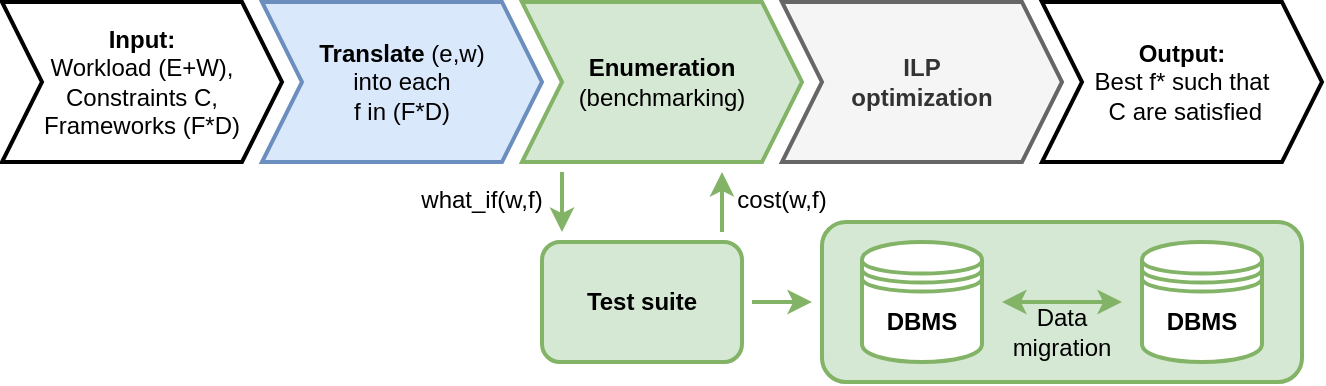 <mxfile version="27.0.9" pages="4">
  <diagram name="workflow" id="DtzigPq944BGX8YWOeAs">
    <mxGraphModel dx="783" dy="528" grid="1" gridSize="10" guides="1" tooltips="1" connect="1" arrows="1" fold="1" page="1" pageScale="1" pageWidth="1169" pageHeight="827" math="0" shadow="0">
      <root>
        <mxCell id="0" />
        <mxCell id="1" parent="0" />
        <mxCell id="RArAlGB4GbkOQryjH4mf-2" value="&lt;b&gt;Translate&lt;/b&gt; (e,w)&lt;div&gt;into each&lt;/div&gt;&lt;div&gt;f in (F*D)&lt;/div&gt;" style="shape=step;perimeter=stepPerimeter;whiteSpace=wrap;html=1;fixedSize=1;size=20;strokeWidth=2;fillColor=#dae8fc;strokeColor=#6c8ebf;" vertex="1" parent="1">
          <mxGeometry x="480" y="320" width="140" height="80" as="geometry" />
        </mxCell>
        <mxCell id="RArAlGB4GbkOQryjH4mf-3" value="&lt;b&gt;Enumeration&lt;/b&gt;&lt;div&gt;(benchmarking)&lt;/div&gt;" style="shape=step;perimeter=stepPerimeter;whiteSpace=wrap;html=1;fixedSize=1;size=20;strokeWidth=2;fillColor=#d5e8d4;strokeColor=#82b366;" vertex="1" parent="1">
          <mxGeometry x="610" y="320" width="140" height="80" as="geometry" />
        </mxCell>
        <mxCell id="RArAlGB4GbkOQryjH4mf-4" value="&lt;b&gt;ILP&lt;/b&gt;&lt;div&gt;&lt;b&gt;optimization&lt;/b&gt;&lt;/div&gt;" style="shape=step;perimeter=stepPerimeter;whiteSpace=wrap;html=1;fixedSize=1;size=20;strokeWidth=2;fillColor=#f5f5f5;strokeColor=#666666;fontColor=#333333;" vertex="1" parent="1">
          <mxGeometry x="740" y="320" width="140" height="80" as="geometry" />
        </mxCell>
        <mxCell id="RArAlGB4GbkOQryjH4mf-5" value="&lt;b&gt;Output:&lt;/b&gt;&lt;div&gt;Best f*&amp;nbsp;&lt;span style=&quot;background-color: transparent; color: light-dark(rgb(0, 0, 0), rgb(255, 255, 255));&quot;&gt;such that&lt;/span&gt;&lt;/div&gt;&lt;div&gt;&lt;span style=&quot;background-color: transparent; color: light-dark(rgb(0, 0, 0), rgb(255, 255, 255));&quot;&gt;&amp;nbsp;C&amp;nbsp;&lt;/span&gt;&lt;span style=&quot;background-color: transparent; color: light-dark(rgb(0, 0, 0), rgb(255, 255, 255));&quot;&gt;are satisfied&lt;/span&gt;&lt;/div&gt;" style="shape=step;perimeter=stepPerimeter;whiteSpace=wrap;html=1;fixedSize=1;size=20;strokeWidth=2;" vertex="1" parent="1">
          <mxGeometry x="870" y="320" width="140" height="80" as="geometry" />
        </mxCell>
        <mxCell id="RArAlGB4GbkOQryjH4mf-17" value="" style="endArrow=classic;html=1;rounded=0;strokeWidth=2;fillColor=#d5e8d4;strokeColor=#82b366;" edge="1" parent="1">
          <mxGeometry width="50" height="50" relative="1" as="geometry">
            <mxPoint x="630" y="405" as="sourcePoint" />
            <mxPoint x="630" y="435" as="targetPoint" />
          </mxGeometry>
        </mxCell>
        <mxCell id="RArAlGB4GbkOQryjH4mf-18" value="" style="endArrow=classic;html=1;rounded=0;strokeWidth=2;fillColor=#d5e8d4;strokeColor=#82b366;" edge="1" parent="1">
          <mxGeometry width="50" height="50" relative="1" as="geometry">
            <mxPoint x="710" y="435" as="sourcePoint" />
            <mxPoint x="710" y="405" as="targetPoint" />
          </mxGeometry>
        </mxCell>
        <mxCell id="RArAlGB4GbkOQryjH4mf-19" value="what_if(w,f)" style="text;html=1;align=center;verticalAlign=middle;whiteSpace=wrap;rounded=0;" vertex="1" parent="1">
          <mxGeometry x="560" y="409" width="60" height="20" as="geometry" />
        </mxCell>
        <mxCell id="RArAlGB4GbkOQryjH4mf-20" value="cost(w,f)" style="text;html=1;align=center;verticalAlign=middle;whiteSpace=wrap;rounded=0;" vertex="1" parent="1">
          <mxGeometry x="710" y="409" width="60" height="20" as="geometry" />
        </mxCell>
        <mxCell id="RArAlGB4GbkOQryjH4mf-6" value="" style="rounded=1;whiteSpace=wrap;html=1;strokeWidth=2;fillColor=#d5e8d4;strokeColor=#82b366;" vertex="1" parent="1">
          <mxGeometry x="760" y="430" width="240" height="80" as="geometry" />
        </mxCell>
        <mxCell id="RArAlGB4GbkOQryjH4mf-7" value="&lt;b&gt;Test suite&lt;/b&gt;" style="rounded=1;whiteSpace=wrap;html=1;strokeWidth=2;fillColor=#d5e8d4;strokeColor=#82b366;" vertex="1" parent="1">
          <mxGeometry x="620" y="440" width="100" height="60" as="geometry" />
        </mxCell>
        <mxCell id="RArAlGB4GbkOQryjH4mf-10" value="&lt;b&gt;DBMS&lt;/b&gt;" style="shape=datastore;whiteSpace=wrap;html=1;strokeWidth=2;fillColor=default;strokeColor=#82b366;" vertex="1" parent="1">
          <mxGeometry x="920" y="440" width="60" height="60" as="geometry" />
        </mxCell>
        <mxCell id="RArAlGB4GbkOQryjH4mf-11" value="&lt;b&gt;DBMS&lt;/b&gt;" style="shape=datastore;whiteSpace=wrap;html=1;strokeWidth=2;fillColor=default;strokeColor=#82b366;" vertex="1" parent="1">
          <mxGeometry x="780" y="440" width="60" height="60" as="geometry" />
        </mxCell>
        <mxCell id="RArAlGB4GbkOQryjH4mf-13" value="" style="endArrow=classic;startArrow=classic;html=1;rounded=0;strokeWidth=2;fillColor=#d5e8d4;strokeColor=#82b366;" edge="1" parent="1">
          <mxGeometry width="50" height="50" relative="1" as="geometry">
            <mxPoint x="910" y="470" as="sourcePoint" />
            <mxPoint x="850" y="470" as="targetPoint" />
          </mxGeometry>
        </mxCell>
        <mxCell id="RArAlGB4GbkOQryjH4mf-14" value="Data migration" style="text;html=1;align=center;verticalAlign=middle;whiteSpace=wrap;rounded=0;" vertex="1" parent="1">
          <mxGeometry x="850" y="470" width="60" height="30" as="geometry" />
        </mxCell>
        <mxCell id="RArAlGB4GbkOQryjH4mf-15" value="" style="endArrow=classic;html=1;rounded=0;strokeWidth=2;fillColor=#d5e8d4;strokeColor=#82b366;" edge="1" parent="1">
          <mxGeometry width="50" height="50" relative="1" as="geometry">
            <mxPoint x="725" y="470" as="sourcePoint" />
            <mxPoint x="755" y="470" as="targetPoint" />
          </mxGeometry>
        </mxCell>
        <mxCell id="GGdAEywieZCfhhN2Kmnz-1" value="&lt;b&gt;Input:&lt;/b&gt;&lt;div&gt;Workload (E+W),&lt;/div&gt;&lt;div&gt;Constraints C,&lt;/div&gt;&lt;div&gt;Frameworks (F*D)&lt;/div&gt;" style="shape=step;perimeter=stepPerimeter;whiteSpace=wrap;html=1;fixedSize=1;size=20;strokeWidth=2;" vertex="1" parent="1">
          <mxGeometry x="350" y="320" width="140" height="80" as="geometry" />
        </mxCell>
      </root>
    </mxGraphModel>
  </diagram>
  <diagram id="cFOz-Dhs5mepLl7X2S3a" name="example">
    <mxGraphModel dx="1697" dy="1143" grid="1" gridSize="10" guides="1" tooltips="1" connect="1" arrows="1" fold="1" page="1" pageScale="1" pageWidth="1169" pageHeight="827" math="1" shadow="0">
      <root>
        <mxCell id="0" />
        <mxCell id="1" parent="0" />
        <mxCell id="B5Umi8MoQ8-B0pARFaKb-112" value="" style="shape=singleArrow;whiteSpace=wrap;html=1;arrowSize=0.5;arrowWidth=0.3;strokeWidth=2;fillColor=#000000;direction=south;" vertex="1" parent="1">
          <mxGeometry x="655" y="550" width="50" height="40" as="geometry" />
        </mxCell>
        <mxCell id="ywo5Bs5zJMPvY24bcYbC-2" value="" style="rounded=1;whiteSpace=wrap;html=1;absoluteArcSize=1;strokeWidth=2;" vertex="1" parent="1">
          <mxGeometry x="60" y="60" width="1240" height="485" as="geometry" />
        </mxCell>
        <mxCell id="ywo5Bs5zJMPvY24bcYbC-3" value="Framework, Queries" style="rounded=1;whiteSpace=wrap;html=1;fillColor=#000000;fontColor=#FFFFFF;fontStyle=1;rotation=0;verticalAlign=top;direction=north;textDirection=vertical-lr;horizontal=1;" vertex="1" parent="1">
          <mxGeometry x="30" y="80" width="30" height="140" as="geometry" />
        </mxCell>
        <mxCell id="ywo5Bs5zJMPvY24bcYbC-25" value="&lt;div style=&quot;&quot;&gt;&lt;span style=&quot;color: rgb(0, 0, 0); background-color: transparent;&quot;&gt;&lt;b&gt;using var&lt;/b&gt;&amp;nbsp;&lt;/span&gt;&lt;span style=&quot;color: rgb(0, 0, 0);&quot;&gt;ctx&lt;/span&gt;&lt;span style=&quot;color: rgb(0, 0, 0); background-color: transparent;&quot;&gt;&amp;nbsp;= contextFactory.&lt;b&gt;CreateDbContext&lt;/b&gt;();&lt;/span&gt;&lt;/div&gt;&lt;div style=&quot;&quot;&gt;&lt;font color=&quot;#000000&quot;&gt;&lt;div style=&quot;&quot;&gt;&lt;b style=&quot;background-color: transparent;&quot;&gt;&lt;br&gt;&lt;/b&gt;&lt;/div&gt;&lt;div style=&quot;&quot;&gt;&lt;b style=&quot;background-color: transparent;&quot;&gt;var&lt;/b&gt;&lt;span style=&quot;background-color: transparent;&quot;&gt; from = &lt;b&gt;new&lt;/b&gt; &lt;/span&gt;&lt;span style=&quot;background-color: transparent;&quot;&gt;DateTime&lt;/span&gt;&lt;span style=&quot;background-color: transparent;&quot;&gt;(2014, 12, 20);&lt;/span&gt;&lt;/div&gt;&lt;div style=&quot;&quot;&gt;&lt;b&gt;var&lt;/b&gt; to = &lt;b&gt;new&lt;/b&gt; DateTime(2014, 12, 31);&lt;/div&gt;&lt;div style=&quot;&quot;&gt;&lt;br&gt;&lt;/div&gt;&lt;div style=&quot;&quot;&gt;&lt;b&gt;var&lt;/b&gt; orderLines = ctx.OrderLines&lt;/div&gt;&lt;div style=&quot;&quot;&gt;&amp;nbsp; .&lt;b&gt;Where&lt;/b&gt;(o =&amp;gt; o.PickingCompletedWhen &amp;gt;= from&lt;/div&gt;&lt;div style=&quot;&quot;&gt;&amp;nbsp; &amp;nbsp; &amp;nbsp; &amp;amp;&amp;amp; o.PickingCompletedWhen &amp;lt;= to)&lt;/div&gt;&lt;div style=&quot;&quot;&gt;&amp;nbsp; .&lt;b&gt;ToList&lt;/b&gt;();&lt;/div&gt;&lt;div style=&quot;&quot;&gt;&lt;br&gt;&lt;/div&gt;&lt;div style=&quot;&quot;&gt;&lt;b&gt;return&lt;/b&gt; orderLines;&lt;/div&gt;&lt;/font&gt;&lt;/div&gt;" style="rounded=1;whiteSpace=wrap;html=1;fillColor=#CCCCCC;strokeColor=#666666;align=left;spacingLeft=2;verticalAlign=top;absoluteArcSize=1;fontColor=#333333;strokeWidth=2;" vertex="1" parent="1">
          <mxGeometry x="70" y="105" width="380" height="170" as="geometry" />
        </mxCell>
        <mxCell id="ywo5Bs5zJMPvY24bcYbC-27" value="EFCore (C#)" style="rounded=1;whiteSpace=wrap;html=1;fillColor=#000000;fontColor=#FFFFFF;fontStyle=1" vertex="1" parent="1">
          <mxGeometry x="90" y="75" width="120" height="30" as="geometry" />
        </mxCell>
        <mxCell id="ywo5Bs5zJMPvY24bcYbC-28" value="&lt;div style=&quot;&quot;&gt;&lt;span style=&quot;color: rgb(0, 0, 0); background-color: transparent;&quot;&gt;&lt;b&gt;using&lt;/b&gt; &lt;b&gt;var&lt;/b&gt; ctx = contextFactory.&lt;b&gt;CreateDbContext&lt;/b&gt;();&lt;/span&gt;&lt;/div&gt;&lt;div style=&quot;&quot;&gt;&lt;font color=&quot;#000000&quot;&gt;&lt;div style=&quot;&quot;&gt;&lt;br&gt;&lt;/div&gt;&lt;div style=&quot;&quot;&gt;string text = &quot;C++&quot;;&lt;/div&gt;&lt;div style=&quot;&quot;&gt;&lt;br&gt;&lt;/div&gt;&lt;div style=&quot;&quot;&gt;&lt;b&gt;var&lt;/b&gt; orderLines = ctx.OrderLines&lt;/div&gt;&lt;div style=&quot;&quot;&gt;&lt;span style=&quot;background-color: transparent;&quot;&gt;&amp;nbsp; .&lt;b&gt;Where&lt;/b&gt;(o =&amp;gt; o.Description.&lt;b&gt;Contains&lt;/b&gt;(text))&lt;/span&gt;&lt;/div&gt;&lt;div style=&quot;&quot;&gt;&amp;nbsp; .&lt;b&gt;ToList&lt;/b&gt;();&lt;/div&gt;&lt;div style=&quot;&quot;&gt;&lt;br&gt;&lt;/div&gt;&lt;div style=&quot;&quot;&gt;&lt;b&gt;return&lt;/b&gt; orderLines;&lt;/div&gt;&lt;/font&gt;&lt;/div&gt;" style="rounded=1;whiteSpace=wrap;html=1;fillColor=#CCCCCC;strokeColor=#666666;align=left;spacingLeft=2;verticalAlign=top;absoluteArcSize=1;fontColor=#333333;strokeWidth=2;" vertex="1" parent="1">
          <mxGeometry x="80" y="185" width="380" height="140" as="geometry" />
        </mxCell>
        <mxCell id="ywo5Bs5zJMPvY24bcYbC-29" value="&lt;div style=&quot;&quot;&gt;&lt;b style=&quot;background-color: transparent; color: light-dark(rgb(0, 0, 0), rgb(255, 255, 255));&quot;&gt;using&lt;/b&gt;&lt;span style=&quot;background-color: transparent; color: light-dark(rgb(0, 0, 0), rgb(255, 255, 255));&quot;&gt;&amp;nbsp;&lt;/span&gt;&lt;b style=&quot;background-color: transparent; color: light-dark(rgb(0, 0, 0), rgb(255, 255, 255));&quot;&gt;var&lt;/b&gt;&lt;span style=&quot;background-color: transparent; color: light-dark(rgb(0, 0, 0), rgb(255, 255, 255));&quot;&gt;&amp;nbsp;ctx = contextFactory.&lt;/span&gt;&lt;b style=&quot;background-color: transparent; color: light-dark(rgb(0, 0, 0), rgb(255, 255, 255));&quot;&gt;CreateDbContext&lt;/b&gt;&lt;span style=&quot;background-color: transparent; color: light-dark(rgb(0, 0, 0), rgb(255, 255, 255));&quot;&gt;();&lt;/span&gt;&lt;/div&gt;&lt;div style=&quot;&quot;&gt;&lt;b&gt;&lt;br&gt;&lt;/b&gt;&lt;/div&gt;&lt;div style=&quot;&quot;&gt;&lt;b&gt;var&lt;/b&gt;&amp;nbsp;result = ctx.Customers&lt;/div&gt;&lt;div style=&quot;&quot;&gt;&amp;nbsp; .&lt;b&gt;Include&lt;/b&gt;(c =&amp;gt; c.Transactions)&lt;/div&gt;&lt;div style=&quot;&quot;&gt;&lt;span style=&quot;background-color: transparent; color: light-dark(rgb(0, 0, 0), rgb(255, 255, 255));&quot;&gt;&amp;nbsp; .&lt;b&gt;OrderBy&lt;/b&gt;(c =&amp;gt; c.CustomerID)&lt;/span&gt;&lt;/div&gt;&lt;div style=&quot;&quot;&gt;&amp;nbsp; .&lt;b&gt;ToList&lt;/b&gt;();&lt;/div&gt;&lt;div style=&quot;&quot;&gt;&lt;br&gt;&lt;/div&gt;&lt;div style=&quot;&quot;&gt;&lt;b&gt;return&lt;/b&gt; result;&lt;/div&gt;" style="rounded=1;whiteSpace=wrap;html=1;fillColor=#CCCCCC;strokeColor=#666666;align=left;spacingLeft=2;verticalAlign=top;absoluteArcSize=1;fontColor=#333333;strokeWidth=2;" vertex="1" parent="1">
          <mxGeometry x="90" y="265" width="380" height="130" as="geometry" />
        </mxCell>
        <mxCell id="ywo5Bs5zJMPvY24bcYbC-5" value="&lt;div style=&quot;&quot;&gt;&lt;span style=&quot;color: rgb(0, 0, 0); background-color: transparent;&quot;&gt;&lt;b&gt;var&lt;/b&gt; from = &lt;b&gt;new&lt;/b&gt; DateTime(2014, 12, 20);&lt;/span&gt;&lt;/div&gt;&lt;div style=&quot;&quot;&gt;&lt;font color=&quot;#000000&quot;&gt;&lt;div style=&quot;&quot;&gt;&lt;b&gt;var&lt;/b&gt; to = &lt;b&gt;new&lt;/b&gt; DateTime(2014, 12, 31);&lt;/div&gt;&lt;div style=&quot;&quot;&gt;&lt;br&gt;&lt;/div&gt;&lt;div style=&quot;&quot;&gt;&lt;b&gt;var&lt;/b&gt; orderLines = connection.&lt;b&gt;Query&lt;/b&gt;&amp;lt;OrderLine&amp;gt;(&lt;/div&gt;&lt;div style=&quot;&quot;&gt;&amp;nbsp; &amp;nbsp; &quot;&quot;&quot;SELECT * FROM OrderLines&lt;/div&gt;&lt;div style=&quot;&quot;&gt;&amp;nbsp; &amp;nbsp; &amp;nbsp; &amp;nbsp; WHERE PickingCompletedWhen BETWEEN &lt;b&gt;@Start&lt;/b&gt; AND &lt;b&gt;@End&lt;/b&gt;&quot;&quot;&quot;,&lt;/div&gt;&lt;div style=&quot;&quot;&gt;&amp;nbsp; &amp;nbsp; new { Start = from, End = to }&lt;span style=&quot;background-color: transparent;&quot;&gt;)&lt;/span&gt;&lt;/div&gt;&lt;div style=&quot;&quot;&gt;&lt;span style=&quot;background-color: transparent;&quot;&gt;&amp;nbsp; .&lt;b&gt;ToList&lt;/b&gt;();&lt;/span&gt;&lt;/div&gt;&lt;div style=&quot;&quot;&gt;&lt;br&gt;&lt;/div&gt;&lt;div style=&quot;&quot;&gt;&lt;b&gt;return&lt;/b&gt; orderLines;&lt;/div&gt;&lt;/font&gt;&lt;/div&gt;" style="rounded=1;whiteSpace=wrap;html=1;fillColor=#CCCCCC;strokeColor=#666666;align=left;spacingLeft=2;verticalAlign=top;absoluteArcSize=1;fontColor=#333333;strokeWidth=2;" vertex="1" parent="1">
          <mxGeometry x="480" y="105" width="380" height="170" as="geometry" />
        </mxCell>
        <mxCell id="ywo5Bs5zJMPvY24bcYbC-6" value="&lt;div style=&quot;&quot;&gt;&lt;span style=&quot;color: rgb(0, 0, 0); background-color: transparent;&quot;&gt;&lt;b&gt;using var&lt;/b&gt; session = sessionFactory.&lt;b&gt;OpenSession&lt;/b&gt;();&lt;/span&gt;&lt;/div&gt;&lt;div style=&quot;&quot;&gt;&lt;font color=&quot;#000000&quot;&gt;&lt;div style=&quot;&quot;&gt;&lt;br&gt;&lt;/div&gt;&lt;div style=&quot;&quot;&gt;&lt;b&gt;var&lt;/b&gt; from = &lt;b&gt;new&lt;/b&gt; DateTime(2014, 12, 20);&lt;/div&gt;&lt;div style=&quot;&quot;&gt;&lt;b&gt;var&lt;/b&gt; to = &lt;b&gt;new&lt;/b&gt; DateTime(2014, 12, 31);&lt;/div&gt;&lt;div style=&quot;&quot;&gt;&lt;br&gt;&lt;/div&gt;&lt;div style=&quot;&quot;&gt;&lt;b&gt;var&lt;/b&gt; orderLines = session.&lt;b&gt;Query&lt;/b&gt;&amp;lt;OrderLine&amp;gt;()&lt;/div&gt;&lt;div style=&quot;&quot;&gt;&amp;nbsp; .&lt;b&gt;Where&lt;/b&gt;(o =&amp;gt; o.PickingCompletedWhen &amp;gt;= from&lt;/div&gt;&lt;div style=&quot;&quot;&gt;&lt;span style=&quot;background-color: transparent;&quot;&gt;&amp;nbsp; &amp;nbsp; &amp;nbsp; &amp;amp;&amp;amp; o.PickingCompletedWhen &amp;lt;= to)&lt;/span&gt;&lt;/div&gt;&lt;div style=&quot;&quot;&gt;&amp;nbsp; .&lt;b&gt;ToList&lt;/b&gt;();&lt;/div&gt;&lt;div style=&quot;&quot;&gt;&lt;br&gt;&lt;/div&gt;&lt;div style=&quot;&quot;&gt;&lt;b&gt;return&lt;/b&gt; orderLines;&lt;/div&gt;&lt;/font&gt;&lt;/div&gt;" style="rounded=1;whiteSpace=wrap;html=1;fillColor=#CCCCCC;strokeColor=#666666;align=left;spacingLeft=2;verticalAlign=top;absoluteArcSize=1;fontColor=#333333;strokeWidth=2;" vertex="1" parent="1">
          <mxGeometry x="890" y="105" width="380" height="170" as="geometry" />
        </mxCell>
        <mxCell id="ywo5Bs5zJMPvY24bcYbC-7" value="Dapper (C#)" style="rounded=1;whiteSpace=wrap;html=1;fillColor=#000000;fontColor=#FFFFFF;fontStyle=1" vertex="1" parent="1">
          <mxGeometry x="500" y="75" width="120" height="30" as="geometry" />
        </mxCell>
        <mxCell id="ywo5Bs5zJMPvY24bcYbC-8" value="NHibernate (C#)" style="rounded=1;whiteSpace=wrap;html=1;fillColor=#000000;fontColor=#FFFFFF;fontStyle=1" vertex="1" parent="1">
          <mxGeometry x="910" y="75" width="120" height="30" as="geometry" />
        </mxCell>
        <mxCell id="ywo5Bs5zJMPvY24bcYbC-9" value="&lt;div style=&quot;&quot;&gt;&lt;span style=&quot;color: rgb(0, 0, 0); background-color: transparent;&quot;&gt;string text = &quot;C++&quot;;&lt;/span&gt;&lt;/div&gt;&lt;div style=&quot;&quot;&gt;&lt;font color=&quot;#000000&quot;&gt;&lt;div style=&quot;&quot;&gt;&lt;br&gt;&lt;/div&gt;&lt;div style=&quot;&quot;&gt;&lt;b&gt;var&lt;/b&gt; orderLines = connection.&lt;b&gt;Query&lt;/b&gt;&amp;lt;OrderLine&amp;gt;(&lt;/div&gt;&lt;div style=&quot;&quot;&gt;&amp;nbsp; &amp;nbsp; &quot;SELECT * FROM OrderLines WHERE Description LIKE &lt;b&gt;@Text&lt;/b&gt;&quot;,&lt;/div&gt;&lt;div style=&quot;&quot;&gt;&amp;nbsp; &amp;nbsp; new { Text = $&quot;%{text}%&quot; }&lt;span style=&quot;background-color: transparent;&quot;&gt;)&lt;/span&gt;&lt;/div&gt;&lt;div style=&quot;&quot;&gt;&lt;span style=&quot;background-color: transparent;&quot;&gt;&amp;nbsp; .&lt;b&gt;ToList&lt;/b&gt;();&lt;/span&gt;&lt;/div&gt;&lt;div style=&quot;&quot;&gt;&lt;br&gt;&lt;/div&gt;&lt;div style=&quot;&quot;&gt;&lt;b&gt;return&lt;/b&gt; orderLines;&lt;/div&gt;&lt;/font&gt;&lt;/div&gt;" style="rounded=1;whiteSpace=wrap;html=1;fillColor=#CCCCCC;strokeColor=#666666;align=left;spacingLeft=2;verticalAlign=top;absoluteArcSize=1;fontColor=#333333;strokeWidth=2;" vertex="1" parent="1">
          <mxGeometry x="490" y="185" width="380" height="140" as="geometry" />
        </mxCell>
        <mxCell id="ywo5Bs5zJMPvY24bcYbC-10" value="&lt;div style=&quot;&quot;&gt;&lt;span style=&quot;color: rgb(0, 0, 0); background-color: transparent;&quot;&gt;&lt;b&gt;using var&lt;/b&gt; session = sessionFactory.&lt;b&gt;OpenSession&lt;/b&gt;();&lt;/span&gt;&lt;/div&gt;&lt;div style=&quot;&quot;&gt;&lt;font color=&quot;#000000&quot;&gt;&lt;div style=&quot;&quot;&gt;&lt;br&gt;&lt;/div&gt;&lt;div style=&quot;&quot;&gt;string text = &quot;C++&quot;;&lt;/div&gt;&lt;div style=&quot;&quot;&gt;&lt;br&gt;&lt;/div&gt;&lt;div style=&quot;&quot;&gt;&lt;b&gt;var&lt;/b&gt; orderLines = session.&lt;b&gt;Query&lt;/b&gt;&amp;lt;OrderLine&amp;gt;()&lt;/div&gt;&lt;div style=&quot;&quot;&gt;&amp;nbsp; .&lt;b&gt;Where&lt;/b&gt;(o =&amp;gt; o.Description.&lt;b&gt;Contains&lt;/b&gt;(text))&lt;/div&gt;&lt;div style=&quot;&quot;&gt;&amp;nbsp; .&lt;b&gt;ToList&lt;/b&gt;();&lt;/div&gt;&lt;div style=&quot;&quot;&gt;&lt;br&gt;&lt;/div&gt;&lt;div style=&quot;&quot;&gt;&lt;b&gt;return&lt;/b&gt; orderLines;&lt;/div&gt;&lt;/font&gt;&lt;/div&gt;" style="rounded=1;whiteSpace=wrap;html=1;fillColor=#CCCCCC;strokeColor=#666666;align=left;spacingLeft=2;verticalAlign=top;absoluteArcSize=1;fontColor=#333333;strokeWidth=2;" vertex="1" parent="1">
          <mxGeometry x="900" y="185" width="380" height="140" as="geometry" />
        </mxCell>
        <mxCell id="ywo5Bs5zJMPvY24bcYbC-11" value="&lt;div style=&quot;&quot;&gt;&lt;b style=&quot;background-color: transparent; color: light-dark(rgb(51, 51, 51), rgb(193, 193, 193));&quot;&gt;var&lt;/b&gt;&lt;span style=&quot;background-color: transparent; color: light-dark(rgb(51, 51, 51), rgb(193, 193, 193));&quot;&gt;&amp;nbsp;customers =&amp;nbsp;&lt;/span&gt;&lt;b style=&quot;background-color: transparent; color: light-dark(rgb(51, 51, 51), rgb(193, 193, 193));&quot;&gt;new&lt;/b&gt;&lt;span style=&quot;background-color: transparent; color: light-dark(rgb(51, 51, 51), rgb(193, 193, 193));&quot;&gt;&amp;nbsp;Dictionary&amp;lt;int, Customer&amp;gt;();&lt;/span&gt;&lt;/div&gt;&lt;div style=&quot;&quot;&gt;&lt;br&gt;&lt;/div&gt;&lt;div style=&quot;&quot;&gt;connection.&lt;b&gt;Query&lt;/b&gt;&amp;lt;Customer, CustomerTransaction,&amp;nbsp;&lt;span style=&quot;background-color: transparent; color: light-dark(rgb(51, 51, 51), rgb(193, 193, 193));&quot;&gt;Customer&amp;gt;(&lt;/span&gt;&lt;/div&gt;&lt;div style=&quot;&quot;&gt;&amp;nbsp; &amp;nbsp;&amp;nbsp;&lt;span style=&quot;background-color: transparent; color: light-dark(rgb(0, 0, 0), rgb(255, 255, 255));&quot;&gt;&quot;&quot;&quot;&lt;/span&gt;&lt;span style=&quot;background-color: transparent; color: light-dark(rgb(0, 0, 0), rgb(255, 255, 255));&quot;&gt;SELECT c.*, ct.* FROM Customers c&lt;/span&gt;&lt;/div&gt;&lt;div&gt;&lt;span style=&quot;background-color: transparent; color: light-dark(rgb(0, 0, 0), rgb(255, 255, 255));&quot;&gt;&amp;nbsp; &amp;nbsp; &amp;nbsp; LEFT JOIN CustomerTransactions ct&lt;/span&gt;&lt;/div&gt;&lt;div&gt;&lt;span style=&quot;background-color: transparent; color: light-dark(rgb(0, 0, 0), rgb(255, 255, 255));&quot;&gt;&amp;nbsp; &amp;nbsp; &amp;nbsp; ON&amp;nbsp;&lt;/span&gt;&lt;span style=&quot;background-color: transparent; color: light-dark(rgb(0, 0, 0), rgb(255, 255, 255));&quot;&gt;c.CustomerID= ct.CustomerID&lt;/span&gt;&lt;/div&gt;&lt;div style=&quot;&quot;&gt;&lt;span style=&quot;background-color: transparent; color: light-dark(rgb(0, 0, 0), rgb(255, 255, 255));&quot;&gt;&amp;nbsp; &amp;nbsp; &amp;nbsp; ORDER BY c.CustomerID&quot;&quot;&lt;/span&gt;&lt;span style=&quot;background-color: transparent; color: light-dark(rgb(0, 0, 0), rgb(255, 255, 255));&quot;&gt;&quot;&lt;/span&gt;&lt;span style=&quot;background-color: transparent; color: light-dark(rgb(51, 51, 51), rgb(193, 193, 193));&quot;&gt;,&lt;/span&gt;&lt;/div&gt;&lt;div style=&quot;&quot;&gt;&lt;span style=&quot;background-color: transparent;&quot;&gt;&amp;nbsp; &amp;nbsp;&amp;nbsp;&lt;/span&gt;&lt;span style=&quot;background-color: transparent; color: light-dark(rgb(0, 0, 0), rgb(255, 255, 255));&quot;&gt;(customer, transaction) =&amp;gt; {&lt;/span&gt;&lt;/div&gt;&lt;div style=&quot;&quot;&gt;&amp;nbsp; &amp;nbsp; &amp;nbsp;&amp;nbsp;&lt;b&gt;if&lt;/b&gt;&amp;nbsp;(!customers.&lt;b&gt;TryGetValue&lt;/b&gt;(customer.CustomerID, &lt;b style=&quot;background-color: transparent; color: light-dark(rgb(51, 51, 51), rgb(193, 193, 193));&quot;&gt;out&lt;/b&gt;&lt;span style=&quot;background-color: transparent; color: light-dark(rgb(51, 51, 51), rgb(193, 193, 193));&quot;&gt;&amp;nbsp;&lt;/span&gt;&lt;b style=&quot;background-color: transparent; color: light-dark(rgb(51, 51, 51), rgb(193, 193, 193));&quot;&gt;var&lt;/b&gt;&lt;span style=&quot;background-color: transparent; color: light-dark(rgb(51, 51, 51), rgb(193, 193, 193));&quot;&gt;&amp;nbsp;c)) {&lt;/span&gt;&lt;/div&gt;&lt;div style=&quot;&quot;&gt;&amp;nbsp; &amp;nbsp; &amp;nbsp; &amp;nbsp; c = customer;&lt;/div&gt;&lt;div style=&quot;&quot;&gt;&lt;span style=&quot;background-color: transparent;&quot;&gt;&amp;nbsp; &amp;nbsp; &amp;nbsp; &amp;nbsp;&amp;nbsp;&lt;/span&gt;&lt;span style=&quot;background-color: transparent; color: light-dark(rgb(0, 0, 0), rgb(255, 255, 255));&quot;&gt;customers.&lt;b&gt;Add&lt;/b&gt;(customer.CustomerID, c);&amp;nbsp;&lt;/span&gt;&lt;span style=&quot;background-color: transparent; color: light-dark(rgb(0, 0, 0), rgb(255, 255, 255));&quot;&gt;}&lt;/span&gt;&lt;/div&gt;&lt;div style=&quot;&quot;&gt;&lt;span style=&quot;background-color: transparent; color: light-dark(rgb(0, 0, 0), rgb(255, 255, 255));&quot;&gt;&amp;nbsp; &amp;nbsp; &amp;nbsp;&amp;nbsp;&lt;b&gt;if&lt;/b&gt;&amp;nbsp;(transaction !=&amp;nbsp;&lt;b&gt;null&lt;/b&gt;) {&lt;/span&gt;&lt;/div&gt;&lt;div style=&quot;&quot;&gt;&amp;nbsp; &amp;nbsp; &amp;nbsp; &amp;nbsp; &amp;nbsp; existing.Transactions.&lt;b&gt;Add&lt;/b&gt;(transaction);&amp;nbsp;&lt;span style=&quot;background-color: transparent; color: light-dark(rgb(0, 0, 0), rgb(255, 255, 255));&quot;&gt;}&lt;/span&gt;&lt;/div&gt;&lt;div style=&quot;&quot;&gt;&lt;span style=&quot;background-color: transparent; color: light-dark(rgb(0, 0, 0), rgb(255, 255, 255));&quot;&gt;&amp;nbsp; &amp;nbsp; &amp;nbsp; &amp;nbsp; &amp;nbsp;&amp;nbsp;&lt;b&gt;return&lt;/b&gt;&amp;nbsp;existing;&amp;nbsp;&lt;/span&gt;&lt;span style=&quot;background-color: transparent; color: light-dark(rgb(0, 0, 0), rgb(255, 255, 255));&quot;&gt;},&lt;/span&gt;&lt;/div&gt;&lt;div style=&quot;&quot;&gt;&amp;nbsp; &amp;nbsp; &amp;nbsp; splitOn:&amp;nbsp;&lt;b&gt;nameof&lt;/b&gt;(CustomerTransaction.&lt;span style=&quot;background-color: transparent; color: light-dark(rgb(51, 51, 51), rgb(193, 193, 193));&quot;&gt;CustomerTransactionID)&lt;/span&gt;&lt;span style=&quot;background-color: transparent; color: light-dark(rgb(0, 0, 0), rgb(255, 255, 255));&quot;&gt;);&lt;/span&gt;&lt;/div&gt;&lt;div style=&quot;&quot;&gt;&lt;span style=&quot;background-color: transparent; color: light-dark(rgb(0, 0, 0), rgb(255, 255, 255));&quot;&gt;&lt;br&gt;&lt;/span&gt;&lt;/div&gt;&lt;div style=&quot;&quot;&gt;&lt;span style=&quot;background-color: transparent; color: light-dark(rgb(0, 0, 0), rgb(255, 255, 255));&quot;&gt;&lt;b&gt;return&lt;/b&gt; customers.Values.&lt;b&gt;ToList&lt;/b&gt;();&lt;/span&gt;&lt;/div&gt;" style="rounded=1;whiteSpace=wrap;html=1;fillColor=#CCCCCC;strokeColor=#666666;spacingLeft=2;align=left;verticalAlign=top;absoluteArcSize=1;fontColor=#333333;strokeWidth=2;" vertex="1" parent="1">
          <mxGeometry x="500" y="265" width="380" height="260" as="geometry" />
        </mxCell>
        <mxCell id="ywo5Bs5zJMPvY24bcYbC-12" value="&lt;div style=&quot;&quot;&gt;&lt;span style=&quot;color: rgb(0, 0, 0); background-color: transparent;&quot;&gt;&lt;b&gt;using var&lt;/b&gt; session = sessionFactory.&lt;b&gt;OpenSession&lt;/b&gt;();&lt;/span&gt;&lt;/div&gt;&lt;div style=&quot;&quot;&gt;&lt;div&gt;&lt;font color=&quot;#000000&quot;&gt;&lt;br&gt;&lt;/font&gt;&lt;/div&gt;&lt;div&gt;&lt;font color=&quot;#000000&quot;&gt;&lt;b&gt;var&lt;/b&gt; result = session.&lt;b&gt;Query&lt;/b&gt;&amp;lt;Customer&amp;gt;()&lt;/font&gt;&lt;/div&gt;&lt;div&gt;&lt;font color=&quot;#000000&quot;&gt;&amp;nbsp; .&lt;b&gt;Fetch&lt;/b&gt;(c =&amp;gt; c.Transactions)&lt;/font&gt;&lt;/div&gt;&lt;div&gt;&lt;font color=&quot;#000000&quot;&gt;&amp;nbsp; .&lt;b&gt;OrderBy&lt;/b&gt;(c =&amp;gt; c.CustomerID)&lt;/font&gt;&lt;/div&gt;&lt;div&gt;&lt;font color=&quot;#000000&quot;&gt;&amp;nbsp; .&lt;b&gt;ToList&lt;/b&gt;();&lt;/font&gt;&lt;/div&gt;&lt;div&gt;&lt;font color=&quot;#000000&quot;&gt;&lt;br&gt;&lt;/font&gt;&lt;/div&gt;&lt;div&gt;&lt;font color=&quot;#000000&quot;&gt;&lt;b&gt;return&lt;/b&gt; result;&lt;/font&gt;&lt;/div&gt;&lt;/div&gt;" style="rounded=1;whiteSpace=wrap;html=1;fillColor=#CCCCCC;strokeColor=#666666;spacingLeft=2;align=left;verticalAlign=top;absoluteArcSize=1;fontColor=#333333;strokeWidth=2;" vertex="1" parent="1">
          <mxGeometry x="910" y="265" width="380" height="130" as="geometry" />
        </mxCell>
        <mxCell id="B5Umi8MoQ8-B0pARFaKb-1" value="Test Suite" style="rounded=1;whiteSpace=wrap;html=1;fillColor=#000000;fontColor=#FFFFFF;fontStyle=1;rotation=0;verticalAlign=top;direction=north;textDirection=vertical-lr;horizontal=1;align=center;" vertex="1" parent="1">
          <mxGeometry x="30" y="615" width="30" height="120" as="geometry" />
        </mxCell>
        <mxCell id="B5Umi8MoQ8-B0pARFaKb-2" value="" style="rounded=1;whiteSpace=wrap;html=1;absoluteArcSize=1;strokeWidth=2;" vertex="1" parent="1">
          <mxGeometry x="60" y="595" width="1240" height="165" as="geometry" />
        </mxCell>
        <mxCell id="C6OlPco8LAzAO-we8xf5-59" value="&lt;b&gt;DBMS&lt;/b&gt;" style="shape=datastore;whiteSpace=wrap;html=1;strokeWidth=2;" vertex="1" parent="1">
          <mxGeometry x="530" y="645" width="60" height="80" as="geometry" />
        </mxCell>
        <mxCell id="C6OlPco8LAzAO-we8xf5-60" value="" style="shape=singleArrow;whiteSpace=wrap;html=1;arrowSize=0.5;arrowWidth=0.3;strokeWidth=2;fillColor=#000000;" vertex="1" parent="1">
          <mxGeometry x="485" y="662.5" width="40" height="50" as="geometry" />
        </mxCell>
        <mxCell id="C6OlPco8LAzAO-we8xf5-45" value="" style="rounded=1;whiteSpace=wrap;html=1;absoluteArcSize=1;strokeWidth=2;" vertex="1" parent="1">
          <mxGeometry x="70" y="635" width="410" height="100" as="geometry" />
        </mxCell>
        <mxCell id="C6OlPco8LAzAO-we8xf5-46" value="Input" style="rounded=1;whiteSpace=wrap;html=1;fillColor=#000000;fontColor=#FFFFFF;fontStyle=1" vertex="1" parent="1">
          <mxGeometry x="90" y="605" width="120" height="30" as="geometry" />
        </mxCell>
        <mxCell id="C6OlPco8LAzAO-we8xf5-47" value="EFCore Q1" style="rounded=1;whiteSpace=wrap;html=1;fillColor=#CCCCCC;fontColor=#000000;fontStyle=1;strokeColor=#666666;strokeWidth=2;" vertex="1" parent="1">
          <mxGeometry x="80" y="645" width="120" height="30" as="geometry" />
        </mxCell>
        <mxCell id="C6OlPco8LAzAO-we8xf5-48" value="EFCore Q2" style="rounded=1;whiteSpace=wrap;html=1;fillColor=#CCCCCC;fontColor=#000000;fontStyle=1;strokeColor=#666666;strokeWidth=2;" vertex="1" parent="1">
          <mxGeometry x="85" y="670" width="120" height="30" as="geometry" />
        </mxCell>
        <mxCell id="C6OlPco8LAzAO-we8xf5-49" value="EFCore Q3" style="rounded=1;whiteSpace=wrap;html=1;fillColor=#CCCCCC;fontColor=#000000;fontStyle=1;strokeColor=#666666;strokeWidth=2;" vertex="1" parent="1">
          <mxGeometry x="90" y="695" width="120" height="30" as="geometry" />
        </mxCell>
        <mxCell id="C6OlPco8LAzAO-we8xf5-50" value="" style="group" vertex="1" connectable="0" parent="1">
          <mxGeometry x="210" y="645" width="130" height="80" as="geometry" />
        </mxCell>
        <mxCell id="C6OlPco8LAzAO-we8xf5-51" value="Dapper Q1" style="rounded=1;whiteSpace=wrap;html=1;fillColor=#CCCCCC;fontColor=#000000;fontStyle=1;strokeColor=#666666;strokeWidth=2;" vertex="1" parent="C6OlPco8LAzAO-we8xf5-50">
          <mxGeometry width="120" height="30" as="geometry" />
        </mxCell>
        <mxCell id="C6OlPco8LAzAO-we8xf5-52" value="Dapper Q2" style="rounded=1;whiteSpace=wrap;html=1;fillColor=#CCCCCC;fontColor=#000000;fontStyle=1;strokeColor=#666666;strokeWidth=2;" vertex="1" parent="C6OlPco8LAzAO-we8xf5-50">
          <mxGeometry x="5" y="25" width="120" height="30" as="geometry" />
        </mxCell>
        <mxCell id="C6OlPco8LAzAO-we8xf5-53" value="Dapper Q3" style="rounded=1;whiteSpace=wrap;html=1;fillColor=#CCCCCC;fontColor=#000000;fontStyle=1;strokeColor=#666666;strokeWidth=2;" vertex="1" parent="C6OlPco8LAzAO-we8xf5-50">
          <mxGeometry x="10" y="50" width="120" height="30" as="geometry" />
        </mxCell>
        <mxCell id="C6OlPco8LAzAO-we8xf5-54" value="" style="group" vertex="1" connectable="0" parent="1">
          <mxGeometry x="340" y="645" width="130" height="80" as="geometry" />
        </mxCell>
        <mxCell id="C6OlPco8LAzAO-we8xf5-55" value="NHibernate Q1" style="rounded=1;whiteSpace=wrap;html=1;fillColor=#CCCCCC;fontColor=#000000;fontStyle=1;strokeColor=#666666;strokeWidth=2;" vertex="1" parent="C6OlPco8LAzAO-we8xf5-54">
          <mxGeometry width="120" height="30" as="geometry" />
        </mxCell>
        <mxCell id="C6OlPco8LAzAO-we8xf5-56" value="NHibernate Q2" style="rounded=1;whiteSpace=wrap;html=1;fillColor=#CCCCCC;fontColor=#000000;fontStyle=1;strokeColor=#666666;strokeWidth=2;" vertex="1" parent="C6OlPco8LAzAO-we8xf5-54">
          <mxGeometry x="5" y="25" width="120" height="30" as="geometry" />
        </mxCell>
        <mxCell id="C6OlPco8LAzAO-we8xf5-57" value="NHibernate Q3" style="rounded=1;whiteSpace=wrap;html=1;fillColor=#CCCCCC;fontColor=#000000;fontStyle=1;strokeColor=#666666;strokeWidth=2;" vertex="1" parent="C6OlPco8LAzAO-we8xf5-54">
          <mxGeometry x="10" y="50" width="120" height="30" as="geometry" />
        </mxCell>
        <mxCell id="Ls-2eo8KtGVviQORXJaO-27" value="" style="group" vertex="1" connectable="0" parent="1">
          <mxGeometry x="595" y="605" width="695" height="140" as="geometry" />
        </mxCell>
        <mxCell id="C6OlPco8LAzAO-we8xf5-62" value="" style="shape=singleArrow;whiteSpace=wrap;html=1;arrowSize=0.5;arrowWidth=0.3;strokeWidth=2;fillColor=#000000;" vertex="1" parent="Ls-2eo8KtGVviQORXJaO-27">
          <mxGeometry y="57.5" width="40" height="50" as="geometry" />
        </mxCell>
        <mxCell id="C6OlPco8LAzAO-we8xf5-64" value="" style="rounded=1;whiteSpace=wrap;html=1;absoluteArcSize=1;strokeWidth=2;" vertex="1" parent="Ls-2eo8KtGVviQORXJaO-27">
          <mxGeometry x="45" y="30" width="650" height="110" as="geometry" />
        </mxCell>
        <mxCell id="C6OlPco8LAzAO-we8xf5-65" value="What_if analysis results" style="rounded=1;whiteSpace=wrap;html=1;fillColor=#000000;fontColor=#FFFFFF;fontStyle=1" vertex="1" parent="Ls-2eo8KtGVviQORXJaO-27">
          <mxGeometry x="65" width="160" height="30" as="geometry" />
        </mxCell>
        <mxCell id="Ls-2eo8KtGVviQORXJaO-24" value="" style="group" vertex="1" connectable="0" parent="Ls-2eo8KtGVviQORXJaO-27">
          <mxGeometry x="265" y="40" width="215" height="90" as="geometry" />
        </mxCell>
        <mxCell id="C6OlPco8LAzAO-we8xf5-14" value="&lt;font style=&quot;color: rgb(0, 0, 0);&quot;&gt;&lt;b style=&quot;&quot;&gt;time:&lt;/b&gt; &lt;b style=&quot;&quot;&gt;&lt;font&gt;30 ms&lt;/font&gt;&lt;/b&gt;&lt;/font&gt;&lt;div&gt;&lt;font style=&quot;color: rgb(0, 0, 0);&quot;&gt;&lt;b style=&quot;&quot;&gt;mem:&lt;/b&gt; &lt;b style=&quot;&quot;&gt;&lt;font&gt;989 kB&lt;/font&gt;&lt;/b&gt;&lt;/font&gt;&lt;/div&gt;" style="text;html=1;align=left;verticalAlign=middle;whiteSpace=wrap;rounded=1;fillColor=default;strokeColor=#666666;absoluteArcSize=1;spacingLeft=12;strokeWidth=2;" vertex="1" parent="Ls-2eo8KtGVviQORXJaO-24">
          <mxGeometry x="90" width="115" height="30" as="geometry" />
        </mxCell>
        <mxCell id="Ls-2eo8KtGVviQORXJaO-1" value="&lt;font style=&quot;color: rgb(0, 0, 0);&quot;&gt;&lt;b style=&quot;&quot;&gt;time:&lt;/b&gt; &lt;b style=&quot;&quot;&gt;&lt;font&gt;748 ms&lt;/font&gt;&lt;/b&gt;&lt;/font&gt;&lt;div&gt;&lt;font style=&quot;color: rgb(0, 0, 0);&quot;&gt;&lt;b style=&quot;&quot;&gt;mem:&lt;/b&gt; &lt;b style=&quot;&quot;&gt;&lt;font&gt;1,169 kB&lt;/font&gt;&lt;/b&gt;&lt;/font&gt;&lt;/div&gt;" style="text;html=1;align=left;verticalAlign=middle;whiteSpace=wrap;rounded=1;fillColor=default;strokeColor=#666666;absoluteArcSize=1;spacingLeft=12;strokeWidth=2;" vertex="1" parent="Ls-2eo8KtGVviQORXJaO-24">
          <mxGeometry x="95" y="30" width="115" height="30" as="geometry" />
        </mxCell>
        <mxCell id="C6OlPco8LAzAO-we8xf5-17" value="&lt;font style=&quot;color: rgb(0, 0, 0);&quot;&gt;&lt;b style=&quot;&quot;&gt;time:&lt;/b&gt; &lt;b style=&quot;&quot;&gt;&lt;font&gt;182 ms&lt;/font&gt;&lt;/b&gt;&lt;/font&gt;&lt;div&gt;&lt;font style=&quot;color: rgb(0, 0, 0);&quot;&gt;&lt;b style=&quot;&quot;&gt;mem:&lt;/b&gt; &lt;b style=&quot;&quot;&gt;&lt;font&gt;40,924 kB&lt;/font&gt;&lt;/b&gt;&lt;/font&gt;&lt;/div&gt;" style="text;html=1;align=left;verticalAlign=middle;whiteSpace=wrap;rounded=1;fillColor=default;strokeColor=#666666;absoluteArcSize=1;spacingLeft=12;strokeWidth=2;" vertex="1" parent="Ls-2eo8KtGVviQORXJaO-24">
          <mxGeometry x="100" y="60" width="115" height="30" as="geometry" />
        </mxCell>
        <mxCell id="Ls-2eo8KtGVviQORXJaO-21" value="Dapper Q1" style="rounded=1;whiteSpace=wrap;html=1;fillColor=#CCCCCC;fontColor=#000000;fontStyle=1;strokeColor=#666666;strokeWidth=2;" vertex="1" parent="Ls-2eo8KtGVviQORXJaO-24">
          <mxGeometry width="100" height="30" as="geometry" />
        </mxCell>
        <mxCell id="Ls-2eo8KtGVviQORXJaO-22" value="Dapper Q2" style="rounded=1;whiteSpace=wrap;html=1;fillColor=#CCCCCC;fontColor=#000000;fontStyle=1;strokeColor=#666666;strokeWidth=2;" vertex="1" parent="Ls-2eo8KtGVviQORXJaO-24">
          <mxGeometry x="5" y="30" width="100" height="30" as="geometry" />
        </mxCell>
        <mxCell id="Ls-2eo8KtGVviQORXJaO-23" value="Dapper Q3" style="rounded=1;whiteSpace=wrap;html=1;fillColor=#CCCCCC;fontColor=#000000;fontStyle=1;strokeColor=#666666;strokeWidth=2;" vertex="1" parent="Ls-2eo8KtGVviQORXJaO-24">
          <mxGeometry x="10" y="60" width="100" height="30" as="geometry" />
        </mxCell>
        <mxCell id="Ls-2eo8KtGVviQORXJaO-25" value="" style="group" vertex="1" connectable="0" parent="Ls-2eo8KtGVviQORXJaO-27">
          <mxGeometry x="475" y="40" width="215" height="90" as="geometry" />
        </mxCell>
        <mxCell id="C6OlPco8LAzAO-we8xf5-33" value="&lt;font style=&quot;color: rgb(0, 0, 0);&quot;&gt;&lt;b style=&quot;&quot;&gt;time:&lt;/b&gt; &lt;b style=&quot;&quot;&gt;&lt;font&gt;21 ms&lt;/font&gt;&lt;/b&gt;&lt;/font&gt;&lt;div&gt;&lt;font style=&quot;color: rgb(0, 0, 0);&quot;&gt;&lt;b style=&quot;&quot;&gt;mem:&lt;/b&gt; &lt;b style=&quot;&quot;&gt;&lt;font&gt;819 kB&lt;/font&gt;&lt;/b&gt;&lt;/font&gt;&lt;/div&gt;" style="text;html=1;align=left;verticalAlign=middle;whiteSpace=wrap;rounded=1;fillColor=default;strokeColor=#666666;absoluteArcSize=1;spacingLeft=12;strokeWidth=2;" vertex="1" parent="Ls-2eo8KtGVviQORXJaO-25">
          <mxGeometry x="90" width="115" height="30" as="geometry" />
        </mxCell>
        <mxCell id="C6OlPco8LAzAO-we8xf5-31" value="&lt;font style=&quot;color: rgb(0, 0, 0);&quot;&gt;&lt;b&gt;time:&lt;/b&gt; &lt;b&gt;&lt;font&gt;743 ms&lt;/font&gt;&lt;/b&gt;&lt;/font&gt;&lt;div&gt;&lt;font style=&quot;color: rgb(0, 0, 0);&quot;&gt;&lt;b&gt;mem:&lt;/b&gt; &lt;b&gt;&lt;font&gt;979 kB&lt;/font&gt;&lt;/b&gt;&lt;/font&gt;&lt;/div&gt;" style="text;html=1;align=left;verticalAlign=middle;whiteSpace=wrap;rounded=1;fillColor=default;strokeColor=#666666;absoluteArcSize=1;spacingLeft=12;strokeWidth=2;" vertex="1" parent="Ls-2eo8KtGVviQORXJaO-25">
          <mxGeometry x="95" y="30" width="115" height="30" as="geometry" />
        </mxCell>
        <mxCell id="C6OlPco8LAzAO-we8xf5-29" value="&lt;font style=&quot;color: rgb(0, 0, 0);&quot;&gt;&lt;b&gt;time:&lt;/b&gt; &lt;b&gt;&lt;font&gt;2,474 ms&lt;/font&gt;&lt;/b&gt;&lt;/font&gt;&lt;div&gt;&lt;font style=&quot;color: rgb(0, 0, 0);&quot;&gt;&lt;b&gt;mem:&lt;/b&gt; &lt;b&gt;&lt;font&gt;175,866 kB&lt;/font&gt;&lt;/b&gt;&lt;/font&gt;&lt;/div&gt;" style="text;html=1;align=left;verticalAlign=middle;whiteSpace=wrap;rounded=1;fillColor=default;strokeColor=#666666;absoluteArcSize=1;spacingLeft=12;strokeWidth=2;" vertex="1" parent="Ls-2eo8KtGVviQORXJaO-25">
          <mxGeometry x="100" y="60" width="115" height="30" as="geometry" />
        </mxCell>
        <mxCell id="Ls-2eo8KtGVviQORXJaO-18" value="NHibernate Q1" style="rounded=1;whiteSpace=wrap;html=1;fillColor=#CCCCCC;fontColor=#000000;fontStyle=1;strokeColor=#666666;strokeWidth=2;" vertex="1" parent="Ls-2eo8KtGVviQORXJaO-25">
          <mxGeometry width="100" height="30" as="geometry" />
        </mxCell>
        <mxCell id="Ls-2eo8KtGVviQORXJaO-19" value="NHibernate Q2" style="rounded=1;whiteSpace=wrap;html=1;fillColor=#CCCCCC;fontColor=#000000;fontStyle=1;strokeColor=#666666;strokeWidth=2;" vertex="1" parent="Ls-2eo8KtGVviQORXJaO-25">
          <mxGeometry x="5" y="30" width="100" height="30" as="geometry" />
        </mxCell>
        <mxCell id="Ls-2eo8KtGVviQORXJaO-20" value="NHibernate Q3" style="rounded=1;whiteSpace=wrap;html=1;fillColor=#CCCCCC;fontColor=#000000;fontStyle=1;strokeColor=#666666;strokeWidth=2;" vertex="1" parent="Ls-2eo8KtGVviQORXJaO-25">
          <mxGeometry x="10" y="60" width="100" height="30" as="geometry" />
        </mxCell>
        <mxCell id="Ls-2eo8KtGVviQORXJaO-26" value="" style="group" vertex="1" connectable="0" parent="Ls-2eo8KtGVviQORXJaO-27">
          <mxGeometry x="55" y="40" width="215" height="90" as="geometry" />
        </mxCell>
        <mxCell id="C6OlPco8LAzAO-we8xf5-20" value="&lt;font style=&quot;color: rgb(0, 0, 0);&quot;&gt;&lt;b style=&quot;&quot;&gt;time:&lt;/b&gt; &lt;b style=&quot;&quot;&gt;&lt;font&gt;21 ms&lt;/font&gt;&lt;/b&gt;&lt;/font&gt;&lt;div&gt;&lt;font style=&quot;color: rgb(0, 0, 0);&quot;&gt;&lt;b style=&quot;&quot;&gt;mem:&lt;/b&gt; &lt;b style=&quot;&quot;&gt;&lt;font&gt;3,048 kB&lt;/font&gt;&lt;/b&gt;&lt;/font&gt;&lt;/div&gt;" style="text;html=1;align=left;verticalAlign=middle;whiteSpace=wrap;rounded=1;fillColor=default;strokeColor=#666666;absoluteArcSize=1;spacingLeft=12;strokeWidth=2;" vertex="1" parent="Ls-2eo8KtGVviQORXJaO-26">
          <mxGeometry x="90" width="115" height="30" as="geometry" />
        </mxCell>
        <mxCell id="Ls-2eo8KtGVviQORXJaO-3" value="EFCore Q1" style="rounded=1;whiteSpace=wrap;html=1;fillColor=#CCCCCC;fontColor=#000000;fontStyle=1;strokeColor=#666666;strokeWidth=2;" vertex="1" parent="Ls-2eo8KtGVviQORXJaO-26">
          <mxGeometry width="100" height="30" as="geometry" />
        </mxCell>
        <mxCell id="Ls-2eo8KtGVviQORXJaO-6" value="&lt;font style=&quot;color: rgb(0, 0, 0);&quot;&gt;&lt;b style=&quot;&quot;&gt;time:&lt;/b&gt; &lt;b style=&quot;&quot;&gt;&lt;font&gt;745 ms&lt;/font&gt;&lt;/b&gt;&lt;/font&gt;&lt;div&gt;&lt;font style=&quot;color: rgb(0, 0, 0);&quot;&gt;&lt;b style=&quot;&quot;&gt;mem:&lt;/b&gt; &lt;b style=&quot;&quot;&gt;&lt;font&gt;3,472 kB&lt;/font&gt;&lt;/b&gt;&lt;/font&gt;&lt;/div&gt;" style="text;html=1;align=left;verticalAlign=middle;whiteSpace=wrap;rounded=1;fillColor=default;strokeColor=#666666;absoluteArcSize=1;spacingLeft=12;strokeWidth=2;" vertex="1" parent="Ls-2eo8KtGVviQORXJaO-26">
          <mxGeometry x="95" y="30" width="115" height="30" as="geometry" />
        </mxCell>
        <mxCell id="Ls-2eo8KtGVviQORXJaO-7" value="EFCore Q2" style="rounded=1;whiteSpace=wrap;html=1;fillColor=#CCCCCC;fontColor=#000000;fontStyle=1;strokeColor=#666666;strokeWidth=2;" vertex="1" parent="Ls-2eo8KtGVviQORXJaO-26">
          <mxGeometry x="5" y="30" width="100" height="30" as="geometry" />
        </mxCell>
        <mxCell id="Ls-2eo8KtGVviQORXJaO-9" value="&lt;font style=&quot;color: rgb(0, 0, 0);&quot;&gt;&lt;b style=&quot;&quot;&gt;time:&lt;/b&gt; &lt;b style=&quot;&quot;&gt;&lt;font&gt;557 ms&lt;/font&gt;&lt;/b&gt;&lt;/font&gt;&lt;div&gt;&lt;font style=&quot;color: rgb(0, 0, 0);&quot;&gt;&lt;b style=&quot;&quot;&gt;mem:&lt;/b&gt; &lt;b style=&quot;&quot;&gt;&lt;font&gt;144,094 kB&lt;/font&gt;&lt;/b&gt;&lt;/font&gt;&lt;/div&gt;" style="text;html=1;align=left;verticalAlign=middle;whiteSpace=wrap;rounded=1;fillColor=default;strokeColor=#666666;absoluteArcSize=1;spacingLeft=12;strokeWidth=2;" vertex="1" parent="Ls-2eo8KtGVviQORXJaO-26">
          <mxGeometry x="100" y="60" width="115" height="30" as="geometry" />
        </mxCell>
        <mxCell id="Ls-2eo8KtGVviQORXJaO-10" value="EFCore Q3" style="rounded=1;whiteSpace=wrap;html=1;fillColor=#CCCCCC;fontColor=#000000;fontStyle=1;strokeColor=#666666;strokeWidth=2;" vertex="1" parent="Ls-2eo8KtGVviQORXJaO-26">
          <mxGeometry x="10" y="60" width="100" height="30" as="geometry" />
        </mxCell>
        <mxCell id="Ls-2eo8KtGVviQORXJaO-32" value="" style="group" vertex="1" connectable="0" parent="1">
          <mxGeometry x="30" y="765" width="1270" height="355" as="geometry" />
        </mxCell>
        <mxCell id="B5Umi8MoQ8-B0pARFaKb-49" value="" style="rounded=1;whiteSpace=wrap;html=1;absoluteArcSize=1;strokeWidth=2;" vertex="1" parent="Ls-2eo8KtGVviQORXJaO-32">
          <mxGeometry x="30" y="45" width="1240" height="310" as="geometry" />
        </mxCell>
        <mxCell id="B5Umi8MoQ8-B0pARFaKb-50" value="&lt;span style=&quot;&quot;&gt;ORM Advisor&lt;/span&gt;" style="rounded=1;whiteSpace=wrap;html=1;fillColor=#000000;fontColor=#FFFFFF;fontStyle=1;rotation=0;verticalAlign=top;direction=north;textDirection=vertical-lr;horizontal=1;align=center;" vertex="1" parent="Ls-2eo8KtGVviQORXJaO-32">
          <mxGeometry y="65" width="30" height="120" as="geometry" />
        </mxCell>
        <mxCell id="C6OlPco8LAzAO-we8xf5-4" value="" style="shape=singleArrow;whiteSpace=wrap;html=1;arrowSize=0.5;arrowWidth=0.3;strokeWidth=2;fillColor=#000000;" vertex="1" parent="Ls-2eo8KtGVviQORXJaO-32">
          <mxGeometry x="430" y="190" width="40" height="50" as="geometry" />
        </mxCell>
        <mxCell id="C6OlPco8LAzAO-we8xf5-3" value="" style="shape=singleArrow;whiteSpace=wrap;html=1;arrowSize=0.5;arrowWidth=0.3;strokeWidth=2;fillColor=#000000;direction=south;container=0;" vertex="1" parent="Ls-2eo8KtGVviQORXJaO-32">
          <mxGeometry x="625" width="50" height="40" as="geometry" />
        </mxCell>
        <mxCell id="B5Umi8MoQ8-B0pARFaKb-56" value="ILP Solver" style="rounded=1;whiteSpace=wrap;html=1;fillColor=#000000;fontColor=#FFFFFF;fontStyle=1" vertex="1" parent="Ls-2eo8KtGVviQORXJaO-32">
          <mxGeometry x="490" y="55" width="230" height="30" as="geometry" />
        </mxCell>
        <mxCell id="B5Umi8MoQ8-B0pARFaKb-58" value="" style="rounded=1;whiteSpace=wrap;html=1;absoluteArcSize=1;strokeWidth=2;" vertex="1" parent="Ls-2eo8KtGVviQORXJaO-32">
          <mxGeometry x="470" y="85" width="370" height="260" as="geometry" />
        </mxCell>
        <mxCell id="B5Umi8MoQ8-B0pARFaKb-61" value="" style="group" vertex="1" connectable="0" parent="Ls-2eo8KtGVviQORXJaO-32">
          <mxGeometry x="490" y="95" width="329" height="242" as="geometry" />
        </mxCell>
        <mxCell id="B5Umi8MoQ8-B0pARFaKb-62" value="" style="group" vertex="1" connectable="0" parent="B5Umi8MoQ8-B0pARFaKb-61">
          <mxGeometry y="130" width="329" height="112" as="geometry" />
        </mxCell>
        <mxCell id="B5Umi8MoQ8-B0pARFaKb-63" value="&lt;b&gt;Memory (kB)&lt;/b&gt;" style="rounded=0;whiteSpace=wrap;html=1;strokeWidth=2;" vertex="1" parent="B5Umi8MoQ8-B0pARFaKb-62">
          <mxGeometry width="80" height="20" as="geometry" />
        </mxCell>
        <mxCell id="B5Umi8MoQ8-B0pARFaKb-64" value="&lt;b&gt;Dapper&lt;/b&gt;" style="rounded=0;whiteSpace=wrap;html=1;strokeWidth=2;" vertex="1" parent="B5Umi8MoQ8-B0pARFaKb-62">
          <mxGeometry x="83" width="80" height="20" as="geometry" />
        </mxCell>
        <mxCell id="B5Umi8MoQ8-B0pARFaKb-65" value="&lt;b&gt;EFCore&lt;/b&gt;" style="rounded=0;whiteSpace=wrap;html=1;strokeWidth=2;" vertex="1" parent="B5Umi8MoQ8-B0pARFaKb-62">
          <mxGeometry x="166" width="80" height="20" as="geometry" />
        </mxCell>
        <mxCell id="B5Umi8MoQ8-B0pARFaKb-66" value="&lt;b&gt;Q1&lt;/b&gt;" style="rounded=0;whiteSpace=wrap;html=1;strokeWidth=2;" vertex="1" parent="B5Umi8MoQ8-B0pARFaKb-62">
          <mxGeometry y="23" width="80" height="20" as="geometry" />
        </mxCell>
        <mxCell id="B5Umi8MoQ8-B0pARFaKb-67" value="989" style="rounded=0;whiteSpace=wrap;html=1;strokeWidth=2;" vertex="1" parent="B5Umi8MoQ8-B0pARFaKb-62">
          <mxGeometry x="83" y="23" width="80" height="20" as="geometry" />
        </mxCell>
        <mxCell id="B5Umi8MoQ8-B0pARFaKb-68" value="3,048" style="rounded=0;whiteSpace=wrap;html=1;strokeWidth=2;" vertex="1" parent="B5Umi8MoQ8-B0pARFaKb-62">
          <mxGeometry x="166" y="23" width="80" height="20" as="geometry" />
        </mxCell>
        <mxCell id="B5Umi8MoQ8-B0pARFaKb-69" value="&lt;b&gt;Q2&lt;/b&gt;" style="rounded=0;whiteSpace=wrap;html=1;strokeWidth=2;" vertex="1" parent="B5Umi8MoQ8-B0pARFaKb-62">
          <mxGeometry y="46" width="80" height="20" as="geometry" />
        </mxCell>
        <mxCell id="B5Umi8MoQ8-B0pARFaKb-70" value="1,169" style="rounded=0;whiteSpace=wrap;html=1;strokeWidth=2;" vertex="1" parent="B5Umi8MoQ8-B0pARFaKb-62">
          <mxGeometry x="83" y="46" width="80" height="20" as="geometry" />
        </mxCell>
        <mxCell id="B5Umi8MoQ8-B0pARFaKb-71" value="3,472" style="rounded=0;whiteSpace=wrap;html=1;strokeWidth=2;" vertex="1" parent="B5Umi8MoQ8-B0pARFaKb-62">
          <mxGeometry x="166" y="46" width="80" height="20" as="geometry" />
        </mxCell>
        <mxCell id="B5Umi8MoQ8-B0pARFaKb-72" value="&lt;b&gt;NHibernate&lt;/b&gt;" style="rounded=0;whiteSpace=wrap;html=1;strokeWidth=2;" vertex="1" parent="B5Umi8MoQ8-B0pARFaKb-62">
          <mxGeometry x="249" width="80" height="20" as="geometry" />
        </mxCell>
        <mxCell id="B5Umi8MoQ8-B0pARFaKb-73" value="819" style="rounded=0;whiteSpace=wrap;html=1;strokeWidth=2;" vertex="1" parent="B5Umi8MoQ8-B0pARFaKb-62">
          <mxGeometry x="249" y="23" width="80" height="20" as="geometry" />
        </mxCell>
        <mxCell id="B5Umi8MoQ8-B0pARFaKb-74" value="979" style="rounded=0;whiteSpace=wrap;html=1;strokeWidth=2;" vertex="1" parent="B5Umi8MoQ8-B0pARFaKb-62">
          <mxGeometry x="249" y="46" width="80" height="20" as="geometry" />
        </mxCell>
        <mxCell id="B5Umi8MoQ8-B0pARFaKb-75" value="&lt;b&gt;Q3&lt;/b&gt;" style="rounded=0;whiteSpace=wrap;html=1;strokeWidth=2;" vertex="1" parent="B5Umi8MoQ8-B0pARFaKb-62">
          <mxGeometry y="69" width="80" height="20" as="geometry" />
        </mxCell>
        <mxCell id="B5Umi8MoQ8-B0pARFaKb-76" value="40,924" style="rounded=0;whiteSpace=wrap;html=1;strokeWidth=2;" vertex="1" parent="B5Umi8MoQ8-B0pARFaKb-62">
          <mxGeometry x="83" y="69" width="80" height="20" as="geometry" />
        </mxCell>
        <mxCell id="B5Umi8MoQ8-B0pARFaKb-77" value="144,094" style="rounded=0;whiteSpace=wrap;html=1;strokeWidth=2;" vertex="1" parent="B5Umi8MoQ8-B0pARFaKb-62">
          <mxGeometry x="166" y="69" width="80" height="20" as="geometry" />
        </mxCell>
        <mxCell id="B5Umi8MoQ8-B0pARFaKb-78" value="175,866" style="rounded=0;whiteSpace=wrap;html=1;strokeWidth=2;fillColor=#f8cecc;strokeColor=#b85450;" vertex="1" parent="B5Umi8MoQ8-B0pARFaKb-62">
          <mxGeometry x="249" y="69" width="80" height="20" as="geometry" />
        </mxCell>
        <mxCell id="B5Umi8MoQ8-B0pARFaKb-79" value="&lt;b&gt;SUM&lt;/b&gt;" style="rounded=0;whiteSpace=wrap;html=1;strokeWidth=2;" vertex="1" parent="B5Umi8MoQ8-B0pARFaKb-62">
          <mxGeometry y="92" width="80" height="20" as="geometry" />
        </mxCell>
        <mxCell id="B5Umi8MoQ8-B0pARFaKb-80" value="&lt;b&gt;43,082&lt;/b&gt;" style="rounded=0;whiteSpace=wrap;html=1;strokeWidth=2;fillColor=#d5e8d4;strokeColor=#82b366;" vertex="1" parent="B5Umi8MoQ8-B0pARFaKb-62">
          <mxGeometry x="83" y="92" width="80" height="20" as="geometry" />
        </mxCell>
        <mxCell id="B5Umi8MoQ8-B0pARFaKb-81" value="&lt;b&gt;150,614&lt;/b&gt;" style="rounded=0;whiteSpace=wrap;html=1;strokeWidth=2;fillColor=#d5e8d4;strokeColor=#82b366;" vertex="1" parent="B5Umi8MoQ8-B0pARFaKb-62">
          <mxGeometry x="166" y="92" width="80" height="20" as="geometry" />
        </mxCell>
        <mxCell id="B5Umi8MoQ8-B0pARFaKb-82" value="&lt;b&gt;177,664&lt;/b&gt;" style="rounded=0;whiteSpace=wrap;html=1;strokeWidth=2;fillColor=#f8cecc;strokeColor=#b85450;" vertex="1" parent="B5Umi8MoQ8-B0pARFaKb-62">
          <mxGeometry x="249" y="92" width="80" height="20" as="geometry" />
        </mxCell>
        <mxCell id="B5Umi8MoQ8-B0pARFaKb-83" value="" style="group" vertex="1" connectable="0" parent="B5Umi8MoQ8-B0pARFaKb-61">
          <mxGeometry width="329" height="112" as="geometry" />
        </mxCell>
        <mxCell id="B5Umi8MoQ8-B0pARFaKb-84" value="&lt;b&gt;Q3&lt;/b&gt;" style="rounded=0;whiteSpace=wrap;html=1;strokeWidth=2;" vertex="1" parent="B5Umi8MoQ8-B0pARFaKb-83">
          <mxGeometry y="69" width="80" height="20" as="geometry" />
        </mxCell>
        <mxCell id="B5Umi8MoQ8-B0pARFaKb-85" value="182" style="rounded=0;whiteSpace=wrap;html=1;strokeWidth=2;" vertex="1" parent="B5Umi8MoQ8-B0pARFaKb-83">
          <mxGeometry x="83" y="69" width="80" height="20" as="geometry" />
        </mxCell>
        <mxCell id="B5Umi8MoQ8-B0pARFaKb-86" value="557" style="rounded=0;whiteSpace=wrap;html=1;strokeWidth=2;" vertex="1" parent="B5Umi8MoQ8-B0pARFaKb-83">
          <mxGeometry x="166" y="69" width="80" height="20" as="geometry" />
        </mxCell>
        <mxCell id="B5Umi8MoQ8-B0pARFaKb-87" value="2,474" style="rounded=0;whiteSpace=wrap;html=1;strokeWidth=2;" vertex="1" parent="B5Umi8MoQ8-B0pARFaKb-83">
          <mxGeometry x="249" y="69" width="80" height="20" as="geometry" />
        </mxCell>
        <mxCell id="B5Umi8MoQ8-B0pARFaKb-88" value="&lt;b&gt;Runtime (ms)&lt;/b&gt;" style="rounded=0;whiteSpace=wrap;html=1;strokeWidth=2;" vertex="1" parent="B5Umi8MoQ8-B0pARFaKb-83">
          <mxGeometry width="80" height="20" as="geometry" />
        </mxCell>
        <mxCell id="B5Umi8MoQ8-B0pARFaKb-89" value="&lt;b&gt;Dapper&lt;/b&gt;" style="rounded=0;whiteSpace=wrap;html=1;strokeWidth=2;" vertex="1" parent="B5Umi8MoQ8-B0pARFaKb-83">
          <mxGeometry x="83" width="80" height="20" as="geometry" />
        </mxCell>
        <mxCell id="B5Umi8MoQ8-B0pARFaKb-90" value="&lt;b&gt;EFCore&lt;/b&gt;" style="rounded=0;whiteSpace=wrap;html=1;strokeWidth=2;" vertex="1" parent="B5Umi8MoQ8-B0pARFaKb-83">
          <mxGeometry x="166" width="80" height="20" as="geometry" />
        </mxCell>
        <mxCell id="B5Umi8MoQ8-B0pARFaKb-91" value="&lt;b&gt;Q1&lt;/b&gt;" style="rounded=0;whiteSpace=wrap;html=1;strokeWidth=2;" vertex="1" parent="B5Umi8MoQ8-B0pARFaKb-83">
          <mxGeometry y="23" width="80" height="20" as="geometry" />
        </mxCell>
        <mxCell id="B5Umi8MoQ8-B0pARFaKb-92" value="30" style="rounded=0;whiteSpace=wrap;html=1;strokeWidth=2;" vertex="1" parent="B5Umi8MoQ8-B0pARFaKb-83">
          <mxGeometry x="83" y="23" width="80" height="20" as="geometry" />
        </mxCell>
        <mxCell id="B5Umi8MoQ8-B0pARFaKb-93" value="21" style="rounded=0;whiteSpace=wrap;html=1;strokeWidth=2;" vertex="1" parent="B5Umi8MoQ8-B0pARFaKb-83">
          <mxGeometry x="166" y="23" width="80" height="20" as="geometry" />
        </mxCell>
        <mxCell id="B5Umi8MoQ8-B0pARFaKb-94" value="&lt;b&gt;Q2&lt;/b&gt;" style="rounded=0;whiteSpace=wrap;html=1;strokeWidth=2;" vertex="1" parent="B5Umi8MoQ8-B0pARFaKb-83">
          <mxGeometry y="46" width="80" height="20" as="geometry" />
        </mxCell>
        <mxCell id="B5Umi8MoQ8-B0pARFaKb-95" value="748" style="rounded=0;whiteSpace=wrap;html=1;strokeWidth=2;" vertex="1" parent="B5Umi8MoQ8-B0pARFaKb-83">
          <mxGeometry x="83" y="46" width="80" height="20" as="geometry" />
        </mxCell>
        <mxCell id="B5Umi8MoQ8-B0pARFaKb-96" value="745" style="rounded=0;whiteSpace=wrap;html=1;strokeWidth=2;" vertex="1" parent="B5Umi8MoQ8-B0pARFaKb-83">
          <mxGeometry x="166" y="46" width="80" height="20" as="geometry" />
        </mxCell>
        <mxCell id="B5Umi8MoQ8-B0pARFaKb-97" value="&lt;b&gt;NHibernate&lt;/b&gt;" style="rounded=0;whiteSpace=wrap;html=1;strokeWidth=2;" vertex="1" parent="B5Umi8MoQ8-B0pARFaKb-83">
          <mxGeometry x="249" width="80" height="20" as="geometry" />
        </mxCell>
        <mxCell id="B5Umi8MoQ8-B0pARFaKb-98" value="21" style="rounded=0;whiteSpace=wrap;html=1;strokeWidth=2;" vertex="1" parent="B5Umi8MoQ8-B0pARFaKb-83">
          <mxGeometry x="249" y="23" width="80" height="20" as="geometry" />
        </mxCell>
        <mxCell id="B5Umi8MoQ8-B0pARFaKb-99" value="743" style="rounded=0;whiteSpace=wrap;html=1;strokeWidth=2;" vertex="1" parent="B5Umi8MoQ8-B0pARFaKb-83">
          <mxGeometry x="249" y="46" width="80" height="20" as="geometry" />
        </mxCell>
        <mxCell id="B5Umi8MoQ8-B0pARFaKb-100" value="&lt;b&gt;SUM&lt;/b&gt;" style="rounded=0;whiteSpace=wrap;html=1;strokeWidth=2;" vertex="1" parent="B5Umi8MoQ8-B0pARFaKb-83">
          <mxGeometry y="92" width="80" height="20" as="geometry" />
        </mxCell>
        <mxCell id="B5Umi8MoQ8-B0pARFaKb-101" value="&lt;b&gt;960&lt;/b&gt;" style="rounded=0;whiteSpace=wrap;html=1;strokeWidth=2;fillColor=#d5e8d4;strokeColor=#82b366;" vertex="1" parent="B5Umi8MoQ8-B0pARFaKb-83">
          <mxGeometry x="83" y="92" width="80" height="20" as="geometry" />
        </mxCell>
        <mxCell id="B5Umi8MoQ8-B0pARFaKb-102" value="&lt;b&gt;1,323&lt;/b&gt;" style="rounded=0;whiteSpace=wrap;html=1;strokeWidth=2;fillColor=#f8cecc;strokeColor=#b85450;" vertex="1" parent="B5Umi8MoQ8-B0pARFaKb-83">
          <mxGeometry x="166" y="92" width="80" height="20" as="geometry" />
        </mxCell>
        <mxCell id="B5Umi8MoQ8-B0pARFaKb-103" value="&lt;b&gt;3,238&lt;/b&gt;" style="rounded=0;whiteSpace=wrap;html=1;strokeWidth=2;fillColor=#f8cecc;strokeColor=#b85450;" vertex="1" parent="B5Umi8MoQ8-B0pARFaKb-83">
          <mxGeometry x="249" y="92" width="80" height="20" as="geometry" />
        </mxCell>
        <mxCell id="Ls-2eo8KtGVviQORXJaO-30" value="" style="group" vertex="1" connectable="0" parent="Ls-2eo8KtGVviQORXJaO-32">
          <mxGeometry x="40" y="110" width="380" height="180" as="geometry" />
        </mxCell>
        <mxCell id="B5Umi8MoQ8-B0pARFaKb-51" value="User Constraints" style="rounded=1;whiteSpace=wrap;html=1;fillColor=#000000;fontColor=#FFFFFF;fontStyle=1" vertex="1" parent="Ls-2eo8KtGVviQORXJaO-30">
          <mxGeometry x="20" width="120" height="30" as="geometry" />
        </mxCell>
        <mxCell id="B5Umi8MoQ8-B0pARFaKb-57" value="&lt;div&gt;&lt;div&gt;`F` = {EF Core, Dapper, NHibernate}&lt;/div&gt;&lt;div&gt;`W` = {Q1, Q2, Q3}&lt;/div&gt;&lt;div&gt;`z_{Q1}` = 1&lt;/div&gt;&lt;div&gt;`z_{Q2}` = 1&lt;/div&gt;&lt;div&gt;`z_{Q3}` = 1&lt;/div&gt;&lt;/div&gt;&lt;b&gt;`MEM`&lt;/b&gt;&amp;nbsp;= 153,600 kB (15 MB)&lt;div&gt;&lt;b&gt;`N`&lt;/b&gt;&amp;nbsp;= 1&lt;/div&gt;" style="rounded=1;whiteSpace=wrap;html=1;absoluteArcSize=1;align=center;strokeWidth=2;" vertex="1" parent="Ls-2eo8KtGVviQORXJaO-30">
          <mxGeometry y="30" width="380" height="150" as="geometry" />
        </mxCell>
        <mxCell id="B5Umi8MoQ8-B0pARFaKb-60" value="" style="shape=actor;whiteSpace=wrap;html=1;fillColor=#000000;strokeColor=none;" vertex="1" parent="Ls-2eo8KtGVviQORXJaO-30">
          <mxGeometry x="290" width="65" height="60" as="geometry" />
        </mxCell>
        <mxCell id="C6OlPco8LAzAO-we8xf5-5" value="" style="shape=singleArrow;whiteSpace=wrap;html=1;arrowSize=0.5;arrowWidth=0.3;strokeWidth=2;fillColor=#000000;" vertex="1" parent="Ls-2eo8KtGVviQORXJaO-32">
          <mxGeometry x="845" y="190" width="40" height="50" as="geometry" />
        </mxCell>
        <mxCell id="Ls-2eo8KtGVviQORXJaO-31" value="" style="group" vertex="1" connectable="0" parent="Ls-2eo8KtGVviQORXJaO-32">
          <mxGeometry x="890" y="110" width="370" height="180" as="geometry" />
        </mxCell>
        <mxCell id="B5Umi8MoQ8-B0pARFaKb-59" value="Recommendation" style="rounded=1;whiteSpace=wrap;html=1;fillColor=#000000;fontColor=#FFFFFF;fontStyle=1" vertex="1" parent="Ls-2eo8KtGVviQORXJaO-31">
          <mxGeometry x="20" width="230" height="30" as="geometry" />
        </mxCell>
        <mxCell id="B5Umi8MoQ8-B0pARFaKb-52" value="" style="rounded=1;whiteSpace=wrap;html=1;absoluteArcSize=1;strokeWidth=2;" vertex="1" parent="Ls-2eo8KtGVviQORXJaO-31">
          <mxGeometry y="30" width="370" height="150" as="geometry" />
        </mxCell>
        <mxCell id="B5Umi8MoQ8-B0pARFaKb-53" value="" style="group" vertex="1" connectable="0" parent="Ls-2eo8KtGVviQORXJaO-31">
          <mxGeometry x="50" y="95" width="260" height="30" as="geometry" />
        </mxCell>
        <mxCell id="B5Umi8MoQ8-B0pARFaKb-54" value="&lt;b&gt;runtime:&lt;/b&gt;&amp;nbsp;&lt;b&gt;&lt;font style=&quot;color: rgb(0, 143, 0);&quot;&gt;960 ms&lt;/font&gt;&lt;/b&gt;&lt;div&gt;&lt;b&gt;memory:&lt;/b&gt;&amp;nbsp;&lt;b&gt;&lt;font style=&quot;color: rgb(0, 143, 0);&quot;&gt;43,082 kB&lt;/font&gt;&lt;/b&gt;&lt;/div&gt;" style="text;html=1;align=left;verticalAlign=middle;whiteSpace=wrap;rounded=1;fillColor=default;strokeColor=default;absoluteArcSize=1;spacingLeft=14;" vertex="1" parent="B5Umi8MoQ8-B0pARFaKb-53">
          <mxGeometry x="108" width="152" height="30" as="geometry" />
        </mxCell>
        <mxCell id="B5Umi8MoQ8-B0pARFaKb-55" value="Dapper (C#)" style="rounded=1;whiteSpace=wrap;html=1;fillColor=#000000;fontColor=#FFFFFF;fontStyle=1" vertex="1" parent="B5Umi8MoQ8-B0pARFaKb-53">
          <mxGeometry width="120" height="30" as="geometry" />
        </mxCell>
      </root>
    </mxGraphModel>
  </diagram>
  <diagram name="example-BACKUP" id="uyVKAJje0TsWsfrkNQQh">
    <mxGraphModel dx="2036" dy="1372" grid="1" gridSize="10" guides="1" tooltips="1" connect="1" arrows="1" fold="1" page="1" pageScale="1" pageWidth="1169" pageHeight="827" math="1" shadow="0">
      <root>
        <mxCell id="Ub9mPjSCr6_77abM57xy-0" />
        <mxCell id="Ub9mPjSCr6_77abM57xy-1" parent="Ub9mPjSCr6_77abM57xy-0" />
        <mxCell id="Ub9mPjSCr6_77abM57xy-42" value="" style="shape=singleArrow;whiteSpace=wrap;html=1;arrowSize=0.5;arrowWidth=0.3;strokeWidth=2;fillColor=#000000;" vertex="1" parent="Ub9mPjSCr6_77abM57xy-1">
          <mxGeometry x="2125" y="450" width="40" height="50" as="geometry" />
        </mxCell>
        <mxCell id="Ub9mPjSCr6_77abM57xy-43" value="" style="shape=singleArrow;whiteSpace=wrap;html=1;arrowSize=0.5;arrowWidth=0.3;strokeWidth=2;fillColor=#000000;" vertex="1" parent="Ub9mPjSCr6_77abM57xy-1">
          <mxGeometry x="2125" y="1167.5" width="40" height="50" as="geometry" />
        </mxCell>
        <mxCell id="Ub9mPjSCr6_77abM57xy-116" value="" style="rounded=1;whiteSpace=wrap;html=1;absoluteArcSize=1;strokeWidth=2;" vertex="1" parent="Ub9mPjSCr6_77abM57xy-1">
          <mxGeometry x="50" y="20" width="2070" height="560" as="geometry" />
        </mxCell>
        <mxCell id="Ub9mPjSCr6_77abM57xy-117" value="" style="rounded=1;whiteSpace=wrap;html=1;absoluteArcSize=1;strokeWidth=2;" vertex="1" parent="Ub9mPjSCr6_77abM57xy-1">
          <mxGeometry x="60" y="60" width="420" height="510" as="geometry" />
        </mxCell>
        <mxCell id="Ub9mPjSCr6_77abM57xy-120" value="&lt;div style=&quot;&quot;&gt;[Table(&quot;Customers&quot;, Schema = &quot;Sales&quot;)]&lt;/div&gt;&lt;div style=&quot;&quot;&gt;&lt;b&gt;public class&lt;/b&gt;&amp;nbsp;Customer&amp;nbsp;&lt;span style=&quot;background-color: transparent; color: light-dark(rgb(0, 0, 0), rgb(255, 255, 255));&quot;&gt;{&lt;/span&gt;&lt;/div&gt;&lt;div style=&quot;&quot;&gt;&amp;nbsp; [Key]&lt;/div&gt;&lt;div style=&quot;&quot;&gt;&amp;nbsp;&amp;nbsp;&lt;b&gt;public&lt;/b&gt;&amp;nbsp;int&amp;nbsp;&lt;b&gt;CustomerID&lt;/b&gt;&amp;nbsp;{ get; set; }&lt;/div&gt;&lt;div style=&quot;&quot;&gt;&amp;nbsp;&amp;nbsp;&lt;b&gt;public&lt;/b&gt;&amp;nbsp;&lt;b&gt;required&lt;/b&gt;&amp;nbsp;string&amp;nbsp;&lt;b&gt;CustomerName&lt;/b&gt;&amp;nbsp;{ get; set; }&lt;/div&gt;&lt;div style=&quot;&quot;&gt;&amp;nbsp;&amp;nbsp;&lt;b&gt;public&lt;/b&gt;&amp;nbsp;DateTime&amp;nbsp;&lt;b&gt;AccountOpenedDate&lt;/b&gt;&amp;nbsp;{ get; set; }&lt;/div&gt;&lt;div style=&quot;&quot;&gt;&amp;nbsp;&amp;nbsp;&lt;b&gt;public&lt;/b&gt;&amp;nbsp;decimal?&amp;nbsp;&lt;b&gt;CreditLimit&lt;/b&gt;&amp;nbsp;{ get; set; }&lt;/div&gt;&lt;div style=&quot;&quot;&gt;&amp;nbsp;&amp;nbsp;&lt;b&gt;public&lt;/b&gt;&amp;nbsp;List&amp;lt;CustomerTransaction&amp;gt;&amp;nbsp;&lt;b&gt;Transactions&amp;nbsp;&lt;/b&gt;&lt;span style=&quot;background-color: transparent; color: light-dark(rgb(0, 0, 0), rgb(255, 255, 255));&quot;&gt;{&lt;/span&gt;&lt;/div&gt;&lt;div style=&quot;&quot;&gt;&lt;span style=&quot;background-color: transparent; color: light-dark(rgb(0, 0, 0), rgb(255, 255, 255));&quot;&gt;&amp;nbsp; &amp;nbsp; get; set; } = [];&amp;nbsp;&lt;/span&gt;&lt;span style=&quot;background-color: transparent; color: light-dark(rgb(0, 0, 0), rgb(255, 255, 255));&quot;&gt;}&lt;/span&gt;&lt;/div&gt;" style="rounded=1;whiteSpace=wrap;html=1;fillColor=#F5F5F5;strokeColor=default;align=left;spacingLeft=2;verticalAlign=top;absoluteArcSize=1;strokeWidth=2;" vertex="1" parent="Ub9mPjSCr6_77abM57xy-1">
          <mxGeometry x="70" y="100" width="380" height="140" as="geometry" />
        </mxCell>
        <mxCell id="Ub9mPjSCr6_77abM57xy-121" value="&lt;div style=&quot;&quot;&gt;[Table(&quot;CustomerTransactions&quot;, Schema = &quot;Sales&quot;)]&lt;/div&gt;&lt;div style=&quot;&quot;&gt;&lt;b&gt;public class&lt;/b&gt;&amp;nbsp;CustomerTransaction&amp;nbsp;&lt;span style=&quot;background-color: transparent; color: light-dark(rgb(0, 0, 0), rgb(255, 255, 255));&quot;&gt;{&lt;/span&gt;&lt;/div&gt;&lt;div style=&quot;&quot;&gt;&amp;nbsp; [Key]&lt;/div&gt;&lt;div style=&quot;&quot;&gt;&amp;nbsp;&amp;nbsp;&lt;b&gt;public&lt;/b&gt;&amp;nbsp;int&amp;nbsp;&lt;b&gt;CustomerTransactionID&lt;/b&gt;&amp;nbsp;{ get; set; }&lt;/div&gt;&lt;div style=&quot;&quot;&gt;&amp;nbsp; [ForeignKey(nameof(Customer))]&lt;/div&gt;&lt;div style=&quot;&quot;&gt;&amp;nbsp;&amp;nbsp;&lt;b&gt;public&lt;/b&gt;&amp;nbsp;int&amp;nbsp;&lt;b&gt;CustomerID&lt;/b&gt;&amp;nbsp;{ get; set; }&lt;/div&gt;&lt;div style=&quot;&quot;&gt;&amp;nbsp;&amp;nbsp;&lt;b&gt;public&lt;/b&gt;&amp;nbsp;DateTime&amp;nbsp;&lt;b&gt;TransactionDate&lt;/b&gt;&amp;nbsp;{ get; set; }&lt;/div&gt;&lt;div style=&quot;&quot;&gt;&amp;nbsp;&amp;nbsp;&lt;b&gt;public&lt;/b&gt;&amp;nbsp;decimal&amp;nbsp;&lt;b&gt;TransactionAmount&lt;/b&gt;&amp;nbsp;{ get; set; }&amp;nbsp;&lt;span style=&quot;background-color: transparent; color: light-dark(rgb(0, 0, 0), rgb(255, 255, 255));&quot;&gt;}&lt;/span&gt;&lt;/div&gt;" style="rounded=1;whiteSpace=wrap;html=1;fillColor=#F5F5F5;strokeColor=default;align=left;spacingLeft=2;verticalAlign=top;absoluteArcSize=1;strokeWidth=2;" vertex="1" parent="Ub9mPjSCr6_77abM57xy-1">
          <mxGeometry x="80" y="180" width="380" height="130" as="geometry" />
        </mxCell>
        <mxCell id="Ub9mPjSCr6_77abM57xy-126" value="&lt;div style=&quot;&quot;&gt;&lt;div&gt;[Table(&quot;OrderLines&quot;, Schema = &quot;Sales&quot;)]&lt;/div&gt;&lt;div&gt;&lt;b&gt;public&lt;/b&gt; &lt;b&gt;class&lt;/b&gt; OrderLine&amp;nbsp;&lt;span style=&quot;background-color: transparent; color: light-dark(rgb(0, 0, 0), rgb(255, 255, 255));&quot;&gt;{&lt;/span&gt;&lt;/div&gt;&lt;div&gt;&amp;nbsp; &amp;nbsp; [Key]&lt;/div&gt;&lt;div&gt;&amp;nbsp; &amp;nbsp; &lt;b&gt;public&lt;/b&gt; int &lt;b&gt;OrderLineID&lt;/b&gt; { get; set; }&lt;/div&gt;&lt;div&gt;&amp;nbsp; &amp;nbsp; &lt;b&gt;public&lt;/b&gt; int &lt;b&gt;OrderID&lt;/b&gt; { get; set; }&lt;/div&gt;&lt;div&gt;&amp;nbsp; &amp;nbsp; &lt;b&gt;public&lt;/b&gt; int &lt;b&gt;StockItemID&lt;/b&gt; { get; set; }&lt;/div&gt;&lt;div&gt;&amp;nbsp; &amp;nbsp; &lt;b&gt;public&lt;/b&gt; &lt;b&gt;required&lt;/b&gt; string &lt;b&gt;Description&lt;/b&gt; { get; set; }&lt;/div&gt;&lt;div&gt;&amp;nbsp; &amp;nbsp; &lt;b&gt;public&lt;/b&gt; int &lt;b&gt;PackageTypeID&lt;/b&gt; { get; set; }&lt;/div&gt;&lt;div&gt;&amp;nbsp; &amp;nbsp; &lt;b&gt;public&lt;/b&gt; int &lt;b&gt;Quantity&lt;/b&gt; { get; set; }&lt;/div&gt;&lt;div&gt;&amp;nbsp; &amp;nbsp; &lt;b&gt;public&lt;/b&gt; decimal? &lt;b&gt;UnitPrice&lt;/b&gt; { get; set; }&lt;/div&gt;&lt;div&gt;&amp;nbsp; &amp;nbsp; &lt;b&gt;public&lt;/b&gt; decimal &lt;b&gt;TaxRate&lt;/b&gt; { get; set; }&lt;/div&gt;&lt;div&gt;&amp;nbsp; &amp;nbsp; &lt;b&gt;public&lt;/b&gt; int &lt;b&gt;PickedQuantity&lt;/b&gt; { get; set; }&lt;/div&gt;&lt;div&gt;&amp;nbsp; &amp;nbsp; &lt;b&gt;public&lt;/b&gt; DateTime? &lt;b&gt;PickingCompletedWhen&lt;/b&gt; { get; set; }&lt;/div&gt;&lt;div&gt;&amp;nbsp; &amp;nbsp; &lt;b&gt;public&lt;/b&gt; int &lt;b&gt;LastEditedBy&lt;/b&gt; { get; set; }&lt;/div&gt;&lt;div&gt;&amp;nbsp; &amp;nbsp; &lt;b&gt;public&lt;/b&gt; DateTime &lt;b&gt;LastEditedWhen&lt;/b&gt; { get; set; }&lt;/div&gt;&lt;div&gt;}&lt;/div&gt;&lt;/div&gt;" style="rounded=1;whiteSpace=wrap;html=1;fillColor=#F5F5F5;strokeColor=default;align=left;spacingLeft=2;verticalAlign=top;absoluteArcSize=1;strokeWidth=2;" vertex="1" parent="Ub9mPjSCr6_77abM57xy-1">
          <mxGeometry x="90" y="260" width="380" height="250" as="geometry" />
        </mxCell>
        <mxCell id="Ub9mPjSCr6_77abM57xy-135" value="EFCore (C#)" style="rounded=1;whiteSpace=wrap;html=1;fillColor=#000000;fontColor=#FFFFFF;fontStyle=1" vertex="1" parent="Ub9mPjSCr6_77abM57xy-1">
          <mxGeometry x="90" y="70" width="120" height="30" as="geometry" />
        </mxCell>
        <mxCell id="Ub9mPjSCr6_77abM57xy-139" value="" style="shape=actor;whiteSpace=wrap;html=1;fillColor=#000000;strokeColor=none;" vertex="1" parent="Ub9mPjSCr6_77abM57xy-1">
          <mxGeometry x="260" y="25" width="65" height="60" as="geometry" />
        </mxCell>
        <mxCell id="Ub9mPjSCr6_77abM57xy-140" value="Entity and Mapping translation" style="rounded=1;whiteSpace=wrap;html=1;fillColor=#000000;fontColor=#FFFFFF;fontStyle=1;rotation=0;verticalAlign=top;direction=north;textDirection=vertical-lr;horizontal=1;" vertex="1" parent="Ub9mPjSCr6_77abM57xy-1">
          <mxGeometry x="20" y="60" width="30" height="200" as="geometry" />
        </mxCell>
        <mxCell id="7AdmbwVXufOfWwMKWLaD-10" value="" style="rounded=1;whiteSpace=wrap;html=1;absoluteArcSize=1;strokeWidth=2;" vertex="1" parent="Ub9mPjSCr6_77abM57xy-1">
          <mxGeometry x="960" y="60" width="1150" height="510" as="geometry" />
        </mxCell>
        <mxCell id="7AdmbwVXufOfWwMKWLaD-11" value="&lt;div style=&quot;&quot;&gt;&lt;b&gt;public class&lt;/b&gt;&amp;nbsp;Customer&amp;nbsp;&lt;span style=&quot;background-color: transparent; color: light-dark(rgb(0, 0, 0), rgb(255, 255, 255));&quot;&gt;{&lt;/span&gt;&lt;/div&gt;&lt;div style=&quot;&quot;&gt;&amp;nbsp;&amp;nbsp;&lt;b&gt;public&lt;/b&gt;&amp;nbsp;int&amp;nbsp;&lt;b&gt;CustomerID&lt;/b&gt;&amp;nbsp;{ get; set; }&lt;/div&gt;&lt;div style=&quot;&quot;&gt;&amp;nbsp;&amp;nbsp;&lt;b&gt;public&lt;/b&gt;&amp;nbsp;&lt;b&gt;required&lt;/b&gt;&amp;nbsp;string&amp;nbsp;&lt;b&gt;CustomerName&lt;/b&gt;&amp;nbsp;{ get; set; }&lt;/div&gt;&lt;div style=&quot;&quot;&gt;&amp;nbsp;&amp;nbsp;&lt;b&gt;public&lt;/b&gt;&amp;nbsp;DateTime&amp;nbsp;&lt;b&gt;AccountOpenedDate&lt;/b&gt;&amp;nbsp;{ get; set; }&lt;/div&gt;&lt;div style=&quot;&quot;&gt;&amp;nbsp;&amp;nbsp;&lt;b&gt;public&lt;/b&gt;&amp;nbsp;decimal?&amp;nbsp;&lt;b&gt;CreditLimit&lt;/b&gt;&amp;nbsp;{ get; set; }&lt;/div&gt;&lt;div style=&quot;&quot;&gt;&amp;nbsp;&amp;nbsp;&lt;b&gt;public&lt;/b&gt;&amp;nbsp;List&amp;lt;CustomerTransaction&amp;gt;&amp;nbsp;&lt;b&gt;Transactions&lt;/b&gt;&amp;nbsp;{&amp;nbsp;&lt;span style=&quot;background-color: transparent; color: light-dark(rgb(0, 0, 0), rgb(255, 255, 255));&quot;&gt;get; set; } = [];&amp;nbsp;&lt;/span&gt;&lt;span style=&quot;background-color: transparent; color: light-dark(rgb(0, 0, 0), rgb(255, 255, 255));&quot;&gt;}&lt;/span&gt;&lt;/div&gt;" style="rounded=1;whiteSpace=wrap;html=1;fillColor=#F5F5F5;strokeColor=default;spacingLeft=2;align=left;verticalAlign=top;absoluteArcSize=1;strokeWidth=2;" vertex="1" parent="Ub9mPjSCr6_77abM57xy-1">
          <mxGeometry x="970" y="100" width="380" height="140" as="geometry" />
        </mxCell>
        <mxCell id="7AdmbwVXufOfWwMKWLaD-12" value="&lt;div style=&quot;&quot;&gt;&lt;b&gt;public class&lt;/b&gt;&amp;nbsp;CustomerTransaction&amp;nbsp;&lt;span style=&quot;background-color: transparent; color: light-dark(rgb(0, 0, 0), rgb(255, 255, 255));&quot;&gt;{&lt;/span&gt;&lt;/div&gt;&lt;div style=&quot;&quot;&gt;&amp;nbsp;&amp;nbsp;&lt;b&gt;public&lt;/b&gt;&amp;nbsp;int&amp;nbsp;&lt;b&gt;CustomerTransactionID&lt;/b&gt;&amp;nbsp;{ get; set; }&lt;/div&gt;&lt;div style=&quot;&quot;&gt;&amp;nbsp;&amp;nbsp;&lt;b&gt;public&lt;/b&gt;&amp;nbsp;int&amp;nbsp;&lt;b&gt;CustomerID&lt;/b&gt;&amp;nbsp;{ get; set; }&lt;/div&gt;&lt;div style=&quot;&quot;&gt;&amp;nbsp;&amp;nbsp;&lt;b&gt;public&lt;/b&gt;&amp;nbsp;DateTime&amp;nbsp;&lt;b&gt;TransactionDate&lt;/b&gt;&amp;nbsp;{ get; set; }&lt;/div&gt;&lt;div style=&quot;&quot;&gt;&amp;nbsp;&amp;nbsp;&lt;b&gt;public&lt;/b&gt;&amp;nbsp;decimal&amp;nbsp;&lt;b&gt;TransactionAmount&lt;/b&gt;&amp;nbsp;{ get; set; }&amp;nbsp;&lt;span style=&quot;background-color: transparent; color: light-dark(rgb(0, 0, 0), rgb(255, 255, 255));&quot;&gt;}&lt;/span&gt;&lt;/div&gt;" style="rounded=1;whiteSpace=wrap;html=1;fillColor=#F5F5F5;strokeColor=default;spacingLeft=2;align=left;verticalAlign=top;absoluteArcSize=1;strokeWidth=2;" vertex="1" parent="Ub9mPjSCr6_77abM57xy-1">
          <mxGeometry x="980" y="180" width="380" height="130" as="geometry" />
        </mxCell>
        <mxCell id="7AdmbwVXufOfWwMKWLaD-13" value="&lt;div style=&quot;&quot;&gt;&lt;div&gt;&lt;b&gt;public&lt;/b&gt; &lt;b&gt;class&lt;/b&gt; OrderLines&amp;nbsp;&lt;span style=&quot;background-color: transparent; color: light-dark(rgb(0, 0, 0), rgb(255, 255, 255));&quot;&gt;{&lt;/span&gt;&lt;/div&gt;&lt;div&gt;&amp;nbsp; &amp;nbsp; &lt;b&gt;public&lt;/b&gt; int &lt;b&gt;OrderLineID&lt;/b&gt; { get; set; }&lt;/div&gt;&lt;div&gt;&amp;nbsp; &amp;nbsp; &lt;b&gt;public&lt;/b&gt; int &lt;b&gt;OrderID&lt;/b&gt; { get; set; }&lt;/div&gt;&lt;div&gt;&amp;nbsp; &amp;nbsp; &lt;b&gt;public&lt;/b&gt; int &lt;b&gt;StockItemID&lt;/b&gt; { get; set; }&lt;/div&gt;&lt;div&gt;&amp;nbsp; &amp;nbsp; &lt;b&gt;public&lt;/b&gt; &lt;b&gt;required&lt;/b&gt; string &lt;b&gt;Description&lt;/b&gt; { get; set; }&lt;/div&gt;&lt;div&gt;&amp;nbsp; &amp;nbsp; &lt;b&gt;public&lt;/b&gt; int &lt;b&gt;PackageTypeID&lt;/b&gt; { get; set; }&lt;/div&gt;&lt;div&gt;&amp;nbsp; &amp;nbsp; &lt;b&gt;public&lt;/b&gt; int &lt;b&gt;Quantity&lt;/b&gt; { get; set; }&lt;/div&gt;&lt;div&gt;&amp;nbsp; &amp;nbsp; &lt;b&gt;public&lt;/b&gt; decimal? &lt;b&gt;UnitPrice&lt;/b&gt; { get; set; }&lt;/div&gt;&lt;div&gt;&amp;nbsp; &amp;nbsp; &lt;b&gt;public&lt;/b&gt; decimal &lt;b&gt;TaxRate&lt;/b&gt; { get; set; }&lt;/div&gt;&lt;div&gt;&amp;nbsp; &amp;nbsp; &lt;b&gt;public&lt;/b&gt; int &lt;b&gt;PickedQuantity&lt;/b&gt; { get; set; }&lt;/div&gt;&lt;div&gt;&amp;nbsp; &amp;nbsp; &lt;b&gt;public&lt;/b&gt; DateTime? &lt;b&gt;PickingCompletedWhen&lt;/b&gt; { get; set; }&lt;/div&gt;&lt;div&gt;&amp;nbsp; &amp;nbsp; &lt;b&gt;public&lt;/b&gt; int &lt;b&gt;LastEditedBy&lt;/b&gt; { get; set; }&lt;/div&gt;&lt;div&gt;&amp;nbsp; &amp;nbsp; &lt;b&gt;public&lt;/b&gt; DateTime &lt;b&gt;LastEditedWhen&lt;/b&gt; { get; set; }&lt;/div&gt;&lt;div&gt;}&lt;/div&gt;&lt;/div&gt;" style="rounded=1;whiteSpace=wrap;html=1;fillColor=#F5F5F5;strokeColor=default;spacingLeft=2;align=left;verticalAlign=top;absoluteArcSize=1;strokeWidth=2;" vertex="1" parent="Ub9mPjSCr6_77abM57xy-1">
          <mxGeometry x="990" y="260" width="380" height="250" as="geometry" />
        </mxCell>
        <mxCell id="7AdmbwVXufOfWwMKWLaD-17" value="Dapper (C#)" style="rounded=1;whiteSpace=wrap;html=1;fillColor=#000000;fontColor=#FFFFFF;fontStyle=1" vertex="1" parent="Ub9mPjSCr6_77abM57xy-1">
          <mxGeometry x="990" y="70" width="120" height="30" as="geometry" />
        </mxCell>
        <mxCell id="7AdmbwVXufOfWwMKWLaD-18" value="NHibernate (C#)" style="rounded=1;whiteSpace=wrap;html=1;fillColor=#000000;fontColor=#FFFFFF;fontStyle=1" vertex="1" parent="Ub9mPjSCr6_77abM57xy-1">
          <mxGeometry x="1400" y="70" width="120" height="30" as="geometry" />
        </mxCell>
        <mxCell id="7AdmbwVXufOfWwMKWLaD-19" value="&lt;div style=&quot;&quot;&gt;&lt;div&gt;&lt;b&gt;public class&lt;/b&gt;&amp;nbsp;Customer&amp;nbsp;&lt;span style=&quot;background-color: transparent; color: light-dark(rgb(0, 0, 0), rgb(255, 255, 255));&quot;&gt;{&lt;/span&gt;&lt;/div&gt;&lt;div&gt;&amp;nbsp;&amp;nbsp;&lt;b&gt;public&lt;/b&gt;&amp;nbsp;&lt;b&gt;virtual&lt;/b&gt; int&amp;nbsp;&lt;b&gt;CustomerID&lt;/b&gt;&amp;nbsp;{ get; set; }&lt;/div&gt;&lt;div&gt;&amp;nbsp;&amp;nbsp;&lt;b&gt;public&lt;/b&gt;&amp;nbsp;&lt;b&gt;virtual&lt;/b&gt;&amp;nbsp;&lt;b&gt;required&lt;/b&gt;&amp;nbsp;string&amp;nbsp;&lt;b&gt;CustomerName&lt;/b&gt;&amp;nbsp;{ get; set; }&lt;/div&gt;&lt;div&gt;&amp;nbsp;&amp;nbsp;&lt;b&gt;public&lt;/b&gt;&amp;nbsp;&lt;b&gt;virtual&lt;/b&gt; DateTime&amp;nbsp;&lt;b&gt;AccountOpenedDate&lt;/b&gt;&amp;nbsp;{ get; set; }&lt;/div&gt;&lt;div&gt;&amp;nbsp;&amp;nbsp;&lt;b&gt;public&lt;/b&gt;&amp;nbsp;&lt;b&gt;virtual&lt;/b&gt; decimal?&amp;nbsp;&lt;b&gt;CreditLimit&lt;/b&gt;&amp;nbsp;{ get; set; }&lt;/div&gt;&lt;div&gt;&amp;nbsp;&amp;nbsp;&lt;b&gt;public&lt;/b&gt;&amp;nbsp;&lt;b&gt;virtual&lt;/b&gt; IList&amp;lt;CustomerTransaction&amp;gt;&amp;nbsp;&lt;b&gt;Transactions&lt;/b&gt;&amp;nbsp;{&lt;/div&gt;&lt;div&gt;&amp;nbsp; &amp;nbsp; get; set; } = [];&amp;nbsp;&lt;span style=&quot;background-color: transparent; color: light-dark(rgb(0, 0, 0), rgb(255, 255, 255));&quot;&gt;}&lt;/span&gt;&lt;/div&gt;&lt;/div&gt;" style="rounded=1;whiteSpace=wrap;html=1;fillColor=#F5F5F5;strokeColor=default;spacingLeft=2;align=left;verticalAlign=top;absoluteArcSize=1;strokeWidth=2;" vertex="1" parent="Ub9mPjSCr6_77abM57xy-1">
          <mxGeometry x="1380" y="100" width="380" height="110" as="geometry" />
        </mxCell>
        <mxCell id="7AdmbwVXufOfWwMKWLaD-20" value="&lt;div style=&quot;&quot;&gt;&lt;span style=&quot;background-color: transparent; color: light-dark(rgb(0, 0, 0), rgb(255, 255, 255));&quot;&gt;&amp;lt;?xml &lt;/span&gt;&lt;b style=&quot;background-color: transparent; color: light-dark(rgb(0, 0, 0), rgb(255, 255, 255));&quot;&gt;version&lt;/b&gt;&lt;span style=&quot;background-color: transparent; color: light-dark(rgb(0, 0, 0), rgb(255, 255, 255));&quot;&gt;=&quot;1.0&quot; &lt;/span&gt;&lt;b style=&quot;background-color: transparent; color: light-dark(rgb(0, 0, 0), rgb(255, 255, 255));&quot;&gt;encoding&lt;/b&gt;&lt;span style=&quot;background-color: transparent; color: light-dark(rgb(0, 0, 0), rgb(255, 255, 255));&quot;&gt;=&quot;utf-8&quot; ?&amp;gt;&lt;/span&gt;&lt;/div&gt;&lt;div style=&quot;&quot;&gt;&lt;div style=&quot;&quot;&gt;&amp;lt;hibernate-mapping &lt;b&gt;xmlns&lt;/b&gt;=&quot;...&quot; &lt;b&gt;namespace&lt;/b&gt;=&quot;...&quot;&amp;gt;&lt;/div&gt;&lt;div style=&quot;&quot;&gt;&amp;nbsp; &amp;lt;class &lt;b&gt;name&lt;/b&gt;=&quot;...&quot; &lt;b&gt;table&lt;/b&gt;=&quot;Customers&quot; &lt;b&gt;schema&lt;/b&gt;=&quot;Sales&quot;&amp;gt;&lt;/div&gt;&lt;div style=&quot;&quot;&gt;&amp;nbsp; &amp;nbsp; &amp;lt;id &lt;b&gt;name&lt;/b&gt;=&quot;CustomerID&quot; &lt;b&gt;column&lt;/b&gt;=&quot;CustomerID&quot; &lt;b&gt;type&lt;/b&gt;=&quot;int&quot;&amp;gt;&lt;/div&gt;&lt;div style=&quot;&quot;&gt;&amp;nbsp; &amp;nbsp; &amp;nbsp; &amp;lt;generator &lt;b&gt;class&lt;/b&gt;=&quot;identity&quot; /&amp;gt;&lt;/div&gt;&lt;div style=&quot;&quot;&gt;&amp;nbsp; &amp;nbsp; &amp;lt;/id&amp;gt;&lt;/div&gt;&lt;div style=&quot;&quot;&gt;&amp;nbsp; &amp;nbsp; &amp;lt;property &lt;b&gt;name&lt;/b&gt;=&quot;CustomerName&quot; &lt;b&gt;not-null&lt;/b&gt;=&quot;true&quot; /&amp;gt;&lt;/div&gt;&lt;div style=&quot;&quot;&gt;&amp;nbsp; &amp;nbsp; &amp;lt;property &lt;b&gt;name&lt;/b&gt;=&quot;AccountOpenedDate&quot; &lt;b&gt;not-null&lt;/b&gt;=&quot;true&quot; /&amp;gt;&lt;/div&gt;&lt;div style=&quot;&quot;&gt;&amp;nbsp; &amp;nbsp; &amp;lt;property &lt;b&gt;name&lt;/b&gt;=&quot;CreditLimit&quot; &lt;b&gt;not-null&lt;/b&gt;=&quot;false&quot; /&amp;gt;&lt;/div&gt;&lt;div style=&quot;&quot;&gt;&amp;nbsp; &amp;nbsp; &amp;lt;bag &lt;b&gt;name&lt;/b&gt;=&quot;Transactions&quot; &lt;b&gt;inverse&lt;/b&gt;=&quot;true&quot;&lt;/div&gt;&lt;div style=&quot;&quot;&gt;&lt;span style=&quot;background-color: transparent; color: light-dark(rgb(0, 0, 0), rgb(255, 255, 255));&quot;&gt;&amp;nbsp; &amp;nbsp; &amp;nbsp; &amp;nbsp;&amp;nbsp;&lt;/span&gt;&lt;b style=&quot;background-color: transparent; color: light-dark(rgb(0, 0, 0), rgb(255, 255, 255));&quot;&gt;cascade&lt;/b&gt;&lt;span style=&quot;background-color: transparent; color: light-dark(rgb(0, 0, 0), rgb(255, 255, 255));&quot;&gt;=&quot;all-delete-orphan&quot;&amp;gt;&lt;/span&gt;&lt;/div&gt;&lt;div style=&quot;&quot;&gt;&amp;nbsp; &amp;nbsp; &amp;nbsp; &amp;lt;key &lt;b&gt;column&lt;/b&gt;=&quot;CustomerID&quot; /&amp;gt;&lt;/div&gt;&lt;div style=&quot;&quot;&gt;&amp;nbsp; &amp;nbsp; &amp;nbsp; &amp;lt;one-to-many &lt;b&gt;class&lt;/b&gt;=&quot;CustomerTransaction&quot; /&amp;gt;&lt;/div&gt;&lt;div style=&quot;&quot;&gt;&amp;nbsp; &amp;nbsp; &amp;lt;/bag&amp;gt;&lt;/div&gt;&lt;div style=&quot;&quot;&gt;&amp;nbsp; &amp;lt;/class&amp;gt;&lt;/div&gt;&lt;div style=&quot;&quot;&gt;&amp;lt;/hibernate-mapping&amp;gt;&lt;/div&gt;&lt;/div&gt;" style="rounded=1;whiteSpace=wrap;html=1;fillColor=#F5F5F5;strokeColor=default;spacingLeft=2;align=left;verticalAlign=top;absoluteArcSize=1;strokeWidth=2;" vertex="1" parent="Ub9mPjSCr6_77abM57xy-1">
          <mxGeometry x="1710" y="110" width="380" height="250" as="geometry" />
        </mxCell>
        <mxCell id="7AdmbwVXufOfWwMKWLaD-21" value="&lt;div style=&quot;&quot;&gt;&lt;div&gt;&lt;b&gt;public class&lt;/b&gt;&amp;nbsp;CustomerTransaction&amp;nbsp;&lt;span style=&quot;background-color: transparent; color: light-dark(rgb(0, 0, 0), rgb(255, 255, 255));&quot;&gt;{&lt;/span&gt;&lt;/div&gt;&lt;div&gt;&amp;nbsp;&amp;nbsp;&lt;b&gt;public&lt;/b&gt;&amp;nbsp;&lt;b&gt;virtual&lt;/b&gt; int&amp;nbsp;&lt;b&gt;CustomerTransactionID&lt;/b&gt;&amp;nbsp;{ get; set; }&lt;/div&gt;&lt;div&gt;&amp;nbsp;&amp;nbsp;&lt;b&gt;public&lt;/b&gt;&amp;nbsp;&lt;b style=&quot;background-color: transparent; color: light-dark(rgb(0, 0, 0), rgb(255, 255, 255));&quot;&gt;virtual&amp;nbsp;&lt;/b&gt;&lt;span style=&quot;background-color: transparent; color: light-dark(rgb(0, 0, 0), rgb(255, 255, 255));&quot;&gt;int&amp;nbsp;&lt;/span&gt;&lt;b style=&quot;background-color: transparent; color: light-dark(rgb(0, 0, 0), rgb(255, 255, 255));&quot;&gt;CustomerID&lt;/b&gt;&lt;span style=&quot;background-color: transparent; color: light-dark(rgb(0, 0, 0), rgb(255, 255, 255));&quot;&gt;&amp;nbsp;{ get; set; }&lt;/span&gt;&lt;/div&gt;&lt;div&gt;&amp;nbsp;&amp;nbsp;&lt;b&gt;public&lt;/b&gt;&amp;nbsp;&lt;b style=&quot;background-color: transparent; color: light-dark(rgb(0, 0, 0), rgb(255, 255, 255));&quot;&gt;virtual&amp;nbsp;&lt;/b&gt;&lt;span style=&quot;background-color: transparent; color: light-dark(rgb(0, 0, 0), rgb(255, 255, 255));&quot;&gt;DateTime&amp;nbsp;&lt;/span&gt;&lt;b style=&quot;background-color: transparent; color: light-dark(rgb(0, 0, 0), rgb(255, 255, 255));&quot;&gt;TransactionDate&lt;/b&gt;&lt;span style=&quot;background-color: transparent; color: light-dark(rgb(0, 0, 0), rgb(255, 255, 255));&quot;&gt;&amp;nbsp;{ get; set; }&lt;/span&gt;&lt;/div&gt;&lt;div&gt;&amp;nbsp;&amp;nbsp;&lt;b&gt;public&lt;/b&gt;&amp;nbsp;&lt;b style=&quot;background-color: transparent; color: light-dark(rgb(0, 0, 0), rgb(255, 255, 255));&quot;&gt;virtual&amp;nbsp;&lt;/b&gt;&lt;span style=&quot;background-color: transparent; color: light-dark(rgb(0, 0, 0), rgb(255, 255, 255));&quot;&gt;decimal&amp;nbsp;&lt;/span&gt;&lt;b style=&quot;background-color: transparent; color: light-dark(rgb(0, 0, 0), rgb(255, 255, 255));&quot;&gt;TransactionAmount&lt;/b&gt;&lt;span style=&quot;background-color: transparent; color: light-dark(rgb(0, 0, 0), rgb(255, 255, 255));&quot;&gt;&amp;nbsp;{ get; set; }&amp;nbsp;&lt;/span&gt;&lt;span style=&quot;background-color: transparent; color: light-dark(rgb(0, 0, 0), rgb(255, 255, 255));&quot;&gt;}&lt;/span&gt;&lt;/div&gt;&lt;/div&gt;" style="rounded=1;whiteSpace=wrap;html=1;fillColor=#F5F5F5;strokeColor=default;spacingLeft=2;align=left;verticalAlign=top;absoluteArcSize=1;strokeWidth=2;" vertex="1" parent="Ub9mPjSCr6_77abM57xy-1">
          <mxGeometry x="1390" y="175" width="380" height="110" as="geometry" />
        </mxCell>
        <mxCell id="7AdmbwVXufOfWwMKWLaD-22" value="&lt;div style=&quot;&quot;&gt;&lt;span style=&quot;background-color: transparent; color: light-dark(rgb(0, 0, 0), rgb(255, 255, 255));&quot;&gt;&amp;lt;?xml &lt;/span&gt;&lt;b style=&quot;background-color: transparent; color: light-dark(rgb(0, 0, 0), rgb(255, 255, 255));&quot;&gt;version&lt;/b&gt;&lt;span style=&quot;background-color: transparent; color: light-dark(rgb(0, 0, 0), rgb(255, 255, 255));&quot;&gt;=&quot;1.0&quot; &lt;/span&gt;&lt;b style=&quot;background-color: transparent; color: light-dark(rgb(0, 0, 0), rgb(255, 255, 255));&quot;&gt;encoding&lt;/b&gt;&lt;span style=&quot;background-color: transparent; color: light-dark(rgb(0, 0, 0), rgb(255, 255, 255));&quot;&gt;=&quot;utf-8&quot; ?&amp;gt;&lt;/span&gt;&lt;/div&gt;&lt;div style=&quot;&quot;&gt;&lt;div style=&quot;&quot;&gt;&amp;lt;hibernate-mapping &lt;b&gt;xmlns&lt;/b&gt;=&quot;...&quot; &lt;b&gt;namespace&lt;/b&gt;=&quot;...&quot;&amp;gt;&lt;/div&gt;&lt;div style=&quot;&quot;&gt;&amp;nbsp; &amp;lt;class &lt;b&gt;name&lt;/b&gt;=&quot;...&quot; &lt;b&gt;table&lt;/b&gt;=&quot;CustomerTransactions&quot; &lt;b&gt;schema&lt;/b&gt;=&quot;Sales&quot;&amp;gt;&lt;/div&gt;&lt;div style=&quot;&quot;&gt;&amp;nbsp; &amp;nbsp; &amp;lt;id &lt;b&gt;name&lt;/b&gt;=&quot;CustomerTransactionID&quot;&lt;/div&gt;&lt;div style=&quot;&quot;&gt;&amp;nbsp; &amp;nbsp; &amp;nbsp; &amp;nbsp;&amp;nbsp;&lt;b&gt;column&lt;/b&gt;=&quot;CustomerTransactionID&quot; &lt;b&gt;type&lt;/b&gt;=&quot;int&quot;&amp;gt;&lt;/div&gt;&lt;div style=&quot;&quot;&gt;&amp;nbsp; &amp;nbsp; &amp;nbsp; &amp;lt;generator &lt;b&gt;class&lt;/b&gt;=&quot;identity&quot; /&amp;gt;&lt;/div&gt;&lt;div style=&quot;&quot;&gt;&amp;nbsp; &amp;nbsp; &amp;lt;/id&amp;gt;&lt;/div&gt;&lt;div style=&quot;&quot;&gt;&amp;nbsp; &amp;nbsp; &amp;lt;property &lt;b&gt;name&lt;/b&gt;=&quot;CustomerID&quot; &lt;b&gt;not-null&lt;/b&gt;=&quot;true&quot; /&amp;gt;&lt;/div&gt;&lt;div style=&quot;&quot;&gt;&amp;nbsp; &amp;nbsp; &amp;lt;property &lt;b&gt;name&lt;/b&gt;=&quot;TransactionDate&quot; &lt;b&gt;not-null&lt;/b&gt;=&quot;true&quot; /&amp;gt;&lt;/div&gt;&lt;div style=&quot;&quot;&gt;&amp;nbsp; &amp;nbsp; &amp;lt;property &lt;b&gt;name&lt;/b&gt;=&quot;TransactionAmount&quot; &lt;b&gt;not-null&lt;/b&gt;=&quot;true&quot; /&amp;gt;&lt;/div&gt;&lt;div style=&quot;&quot;&gt;&amp;nbsp; &amp;nbsp; &amp;lt;/class&amp;gt;&lt;/div&gt;&lt;div style=&quot;&quot;&gt;&amp;lt;/hibernate-mapping&amp;gt;&lt;/div&gt;&lt;/div&gt;" style="rounded=1;whiteSpace=wrap;html=1;fillColor=#F5F5F5;strokeColor=default;spacingLeft=2;align=left;verticalAlign=top;absoluteArcSize=1;strokeWidth=2;" vertex="1" parent="Ub9mPjSCr6_77abM57xy-1">
          <mxGeometry x="1720" y="190" width="380" height="190" as="geometry" />
        </mxCell>
        <mxCell id="7AdmbwVXufOfWwMKWLaD-23" value="&lt;div style=&quot;&quot;&gt;&lt;div&gt;&lt;b&gt;public&lt;/b&gt;&amp;nbsp;&lt;b&gt;class&lt;/b&gt;&amp;nbsp;OrderLine&amp;nbsp;&lt;span style=&quot;background-color: transparent; color: light-dark(rgb(0, 0, 0), rgb(255, 255, 255));&quot;&gt;{&lt;/span&gt;&lt;/div&gt;&lt;div&gt;&amp;nbsp; &amp;nbsp;&amp;nbsp;&lt;b&gt;public&lt;/b&gt;&amp;nbsp;&lt;b&gt;virtual&lt;/b&gt; int&amp;nbsp;&lt;b&gt;OrderLineID&lt;/b&gt;&amp;nbsp;{ get; set; }&lt;/div&gt;&lt;div&gt;&amp;nbsp; &amp;nbsp;&amp;nbsp;&lt;b&gt;public&lt;/b&gt;&amp;nbsp;&lt;b style=&quot;background-color: transparent; color: light-dark(rgb(0, 0, 0), rgb(255, 255, 255));&quot;&gt;virtual&amp;nbsp;&lt;/b&gt;&lt;span style=&quot;background-color: transparent; color: light-dark(rgb(0, 0, 0), rgb(255, 255, 255));&quot;&gt;int&amp;nbsp;&lt;/span&gt;&lt;b style=&quot;background-color: transparent; color: light-dark(rgb(0, 0, 0), rgb(255, 255, 255));&quot;&gt;OrderID&lt;/b&gt;&lt;span style=&quot;background-color: transparent; color: light-dark(rgb(0, 0, 0), rgb(255, 255, 255));&quot;&gt;&amp;nbsp;{ get; set; }&lt;/span&gt;&lt;/div&gt;&lt;div&gt;&amp;nbsp; &amp;nbsp;&amp;nbsp;&lt;b&gt;public&lt;/b&gt;&amp;nbsp;&lt;b style=&quot;background-color: transparent; color: light-dark(rgb(0, 0, 0), rgb(255, 255, 255));&quot;&gt;virtual&amp;nbsp;&lt;/b&gt;&lt;span style=&quot;background-color: transparent; color: light-dark(rgb(0, 0, 0), rgb(255, 255, 255));&quot;&gt;int&amp;nbsp;&lt;/span&gt;&lt;b style=&quot;background-color: transparent; color: light-dark(rgb(0, 0, 0), rgb(255, 255, 255));&quot;&gt;StockItemID&lt;/b&gt;&lt;span style=&quot;background-color: transparent; color: light-dark(rgb(0, 0, 0), rgb(255, 255, 255));&quot;&gt;&amp;nbsp;{ get; set; }&lt;/span&gt;&lt;/div&gt;&lt;div&gt;&amp;nbsp; &amp;nbsp;&amp;nbsp;&lt;b&gt;public&lt;/b&gt;&amp;nbsp;&lt;b style=&quot;background-color: transparent; color: light-dark(rgb(0, 0, 0), rgb(255, 255, 255));&quot;&gt;virtual&amp;nbsp;&lt;/b&gt;&lt;b style=&quot;background-color: transparent; color: light-dark(rgb(0, 0, 0), rgb(255, 255, 255));&quot;&gt;required&lt;/b&gt;&lt;span style=&quot;background-color: transparent; color: light-dark(rgb(0, 0, 0), rgb(255, 255, 255));&quot;&gt;&amp;nbsp;string&amp;nbsp;&lt;/span&gt;&lt;b style=&quot;background-color: transparent; color: light-dark(rgb(0, 0, 0), rgb(255, 255, 255));&quot;&gt;Description&lt;/b&gt;&lt;span style=&quot;background-color: transparent; color: light-dark(rgb(0, 0, 0), rgb(255, 255, 255));&quot;&gt;&amp;nbsp;{ get; set; }&lt;/span&gt;&lt;/div&gt;&lt;div&gt;&amp;nbsp; &amp;nbsp;&amp;nbsp;&lt;b&gt;public&lt;/b&gt;&amp;nbsp;&lt;b style=&quot;background-color: transparent; color: light-dark(rgb(0, 0, 0), rgb(255, 255, 255));&quot;&gt;virtual&amp;nbsp;&lt;/b&gt;&lt;span style=&quot;background-color: transparent; color: light-dark(rgb(0, 0, 0), rgb(255, 255, 255));&quot;&gt;int&amp;nbsp;&lt;/span&gt;&lt;b style=&quot;background-color: transparent; color: light-dark(rgb(0, 0, 0), rgb(255, 255, 255));&quot;&gt;PackageTypeID&lt;/b&gt;&lt;span style=&quot;background-color: transparent; color: light-dark(rgb(0, 0, 0), rgb(255, 255, 255));&quot;&gt;&amp;nbsp;{ get; set; }&lt;/span&gt;&lt;/div&gt;&lt;div&gt;&amp;nbsp; &amp;nbsp;&amp;nbsp;&lt;b&gt;public&lt;/b&gt;&amp;nbsp;&lt;b style=&quot;background-color: transparent; color: light-dark(rgb(0, 0, 0), rgb(255, 255, 255));&quot;&gt;virtual&amp;nbsp;&lt;/b&gt;&lt;span style=&quot;background-color: transparent; color: light-dark(rgb(0, 0, 0), rgb(255, 255, 255));&quot;&gt;int&amp;nbsp;&lt;/span&gt;&lt;b style=&quot;background-color: transparent; color: light-dark(rgb(0, 0, 0), rgb(255, 255, 255));&quot;&gt;Quantity&lt;/b&gt;&lt;span style=&quot;background-color: transparent; color: light-dark(rgb(0, 0, 0), rgb(255, 255, 255));&quot;&gt;&amp;nbsp;{ get; set; }&lt;/span&gt;&lt;/div&gt;&lt;div&gt;&amp;nbsp; &amp;nbsp;&amp;nbsp;&lt;b&gt;public&lt;/b&gt;&amp;nbsp;&lt;b style=&quot;background-color: transparent; color: light-dark(rgb(0, 0, 0), rgb(255, 255, 255));&quot;&gt;virtual&amp;nbsp;&lt;/b&gt;&lt;span style=&quot;background-color: transparent; color: light-dark(rgb(0, 0, 0), rgb(255, 255, 255));&quot;&gt;decimal?&amp;nbsp;&lt;/span&gt;&lt;b style=&quot;background-color: transparent; color: light-dark(rgb(0, 0, 0), rgb(255, 255, 255));&quot;&gt;UnitPrice&lt;/b&gt;&lt;span style=&quot;background-color: transparent; color: light-dark(rgb(0, 0, 0), rgb(255, 255, 255));&quot;&gt;&amp;nbsp;{ get; set; }&lt;/span&gt;&lt;/div&gt;&lt;div&gt;&amp;nbsp; &amp;nbsp;&amp;nbsp;&lt;b&gt;public&lt;/b&gt;&amp;nbsp;&lt;b style=&quot;background-color: transparent; color: light-dark(rgb(0, 0, 0), rgb(255, 255, 255));&quot;&gt;virtual&amp;nbsp;&lt;/b&gt;&lt;span style=&quot;background-color: transparent; color: light-dark(rgb(0, 0, 0), rgb(255, 255, 255));&quot;&gt;decimal&amp;nbsp;&lt;/span&gt;&lt;b style=&quot;background-color: transparent; color: light-dark(rgb(0, 0, 0), rgb(255, 255, 255));&quot;&gt;TaxRate&lt;/b&gt;&lt;span style=&quot;background-color: transparent; color: light-dark(rgb(0, 0, 0), rgb(255, 255, 255));&quot;&gt;&amp;nbsp;{ get; set; }&lt;/span&gt;&lt;/div&gt;&lt;div&gt;&amp;nbsp; &amp;nbsp;&amp;nbsp;&lt;b&gt;public&lt;/b&gt;&amp;nbsp;&lt;b style=&quot;background-color: transparent; color: light-dark(rgb(0, 0, 0), rgb(255, 255, 255));&quot;&gt;virtual&amp;nbsp;&lt;/b&gt;&lt;span style=&quot;background-color: transparent; color: light-dark(rgb(0, 0, 0), rgb(255, 255, 255));&quot;&gt;int&amp;nbsp;&lt;/span&gt;&lt;b style=&quot;background-color: transparent; color: light-dark(rgb(0, 0, 0), rgb(255, 255, 255));&quot;&gt;PickedQuantity&lt;/b&gt;&lt;span style=&quot;background-color: transparent; color: light-dark(rgb(0, 0, 0), rgb(255, 255, 255));&quot;&gt;&amp;nbsp;{ get; set; }&lt;/span&gt;&lt;/div&gt;&lt;div&gt;&amp;nbsp; &amp;nbsp;&amp;nbsp;&lt;b&gt;public&lt;/b&gt;&amp;nbsp;&lt;b style=&quot;background-color: transparent; color: light-dark(rgb(0, 0, 0), rgb(255, 255, 255));&quot;&gt;virtual&amp;nbsp;&lt;/b&gt;&lt;span style=&quot;background-color: transparent; color: light-dark(rgb(0, 0, 0), rgb(255, 255, 255));&quot;&gt;DateTime?&amp;nbsp;&lt;/span&gt;&lt;b style=&quot;background-color: transparent; color: light-dark(rgb(0, 0, 0), rgb(255, 255, 255));&quot;&gt;PickingCompletedWhen&lt;/b&gt;&lt;span style=&quot;background-color: transparent; color: light-dark(rgb(0, 0, 0), rgb(255, 255, 255));&quot;&gt;&amp;nbsp;{ get; set; }&lt;/span&gt;&lt;/div&gt;&lt;div&gt;&amp;nbsp; &amp;nbsp;&amp;nbsp;&lt;b&gt;public&lt;/b&gt;&amp;nbsp;&lt;b style=&quot;background-color: transparent; color: light-dark(rgb(0, 0, 0), rgb(255, 255, 255));&quot;&gt;virtual&amp;nbsp;&lt;/b&gt;&lt;span style=&quot;background-color: transparent; color: light-dark(rgb(0, 0, 0), rgb(255, 255, 255));&quot;&gt;int&amp;nbsp;&lt;/span&gt;&lt;b style=&quot;background-color: transparent; color: light-dark(rgb(0, 0, 0), rgb(255, 255, 255));&quot;&gt;LastEditedBy&lt;/b&gt;&lt;span style=&quot;background-color: transparent; color: light-dark(rgb(0, 0, 0), rgb(255, 255, 255));&quot;&gt;&amp;nbsp;{ get; set; }&lt;/span&gt;&lt;/div&gt;&lt;div&gt;&amp;nbsp; &amp;nbsp;&amp;nbsp;&lt;b&gt;public&lt;/b&gt;&amp;nbsp;&lt;b style=&quot;background-color: transparent; color: light-dark(rgb(0, 0, 0), rgb(255, 255, 255));&quot;&gt;virtual&amp;nbsp;&lt;/b&gt;&lt;span style=&quot;background-color: transparent; color: light-dark(rgb(0, 0, 0), rgb(255, 255, 255));&quot;&gt;DateTime&amp;nbsp;&lt;/span&gt;&lt;b style=&quot;background-color: transparent; color: light-dark(rgb(0, 0, 0), rgb(255, 255, 255));&quot;&gt;LastEditedWhen&lt;/b&gt;&lt;span style=&quot;background-color: transparent; color: light-dark(rgb(0, 0, 0), rgb(255, 255, 255));&quot;&gt;&amp;nbsp;{ get; set; }&lt;/span&gt;&lt;/div&gt;&lt;div&gt;}&lt;/div&gt;&lt;/div&gt;" style="rounded=1;whiteSpace=wrap;html=1;fillColor=#F5F5F5;strokeColor=default;spacingLeft=2;align=left;verticalAlign=top;absoluteArcSize=1;strokeWidth=2;" vertex="1" parent="Ub9mPjSCr6_77abM57xy-1">
          <mxGeometry x="1400" y="260" width="380" height="255.5" as="geometry" />
        </mxCell>
        <mxCell id="7AdmbwVXufOfWwMKWLaD-24" value="&lt;div style=&quot;&quot;&gt;&lt;span style=&quot;background-color: transparent; color: light-dark(rgb(0, 0, 0), rgb(255, 255, 255));&quot;&gt;&amp;lt;?xml &lt;/span&gt;&lt;b style=&quot;background-color: transparent; color: light-dark(rgb(0, 0, 0), rgb(255, 255, 255));&quot;&gt;version&lt;/b&gt;&lt;span style=&quot;background-color: transparent; color: light-dark(rgb(0, 0, 0), rgb(255, 255, 255));&quot;&gt;=&quot;1.0&quot; &lt;/span&gt;&lt;b style=&quot;background-color: transparent; color: light-dark(rgb(0, 0, 0), rgb(255, 255, 255));&quot;&gt;encoding&lt;/b&gt;&lt;span style=&quot;background-color: transparent; color: light-dark(rgb(0, 0, 0), rgb(255, 255, 255));&quot;&gt;=&quot;utf-8&quot; ?&amp;gt;&lt;/span&gt;&lt;/div&gt;&lt;div style=&quot;&quot;&gt;&lt;div style=&quot;&quot;&gt;&amp;lt;hibernate-mapping &lt;b&gt;xmlns&lt;/b&gt;=&quot;...&quot; &lt;b&gt;namespace&lt;/b&gt;=&quot;...&quot;&amp;gt;&lt;/div&gt;&lt;div style=&quot;&quot;&gt;&amp;nbsp; &amp;lt;class &lt;b&gt;name&lt;/b&gt;=&quot;...&quot; &lt;b&gt;table&lt;/b&gt;=&quot;OrderLines&quot; &lt;b&gt;schema&lt;/b&gt;=&quot;Sales&quot;&amp;gt;&lt;/div&gt;&lt;div style=&quot;&quot;&gt;&amp;nbsp; &amp;nbsp; &amp;lt;id &lt;b&gt;name&lt;/b&gt;=&quot;OrderLineID&quot; &lt;b&gt;column&lt;/b&gt;=&quot;OrderLineID&quot; &lt;b&gt;type&lt;/b&gt;=&quot;int&quot;&amp;gt;&lt;/div&gt;&lt;div style=&quot;&quot;&gt;&amp;nbsp; &amp;nbsp; &amp;nbsp; &amp;lt;generator &lt;b&gt;class&lt;/b&gt;=&quot;identity&quot; /&amp;gt;&lt;/div&gt;&lt;div style=&quot;&quot;&gt;&amp;nbsp; &amp;nbsp; &amp;lt;/id&amp;gt;&lt;/div&gt;&lt;div style=&quot;&quot;&gt;&amp;nbsp; &amp;nbsp; &amp;lt;property &lt;b&gt;name&lt;/b&gt;=&quot;OrderID&quot; &lt;b&gt;not-null&lt;/b&gt;=&quot;true&quot; /&amp;gt;&lt;/div&gt;&lt;div style=&quot;&quot;&gt;&amp;nbsp; &amp;nbsp; &amp;lt;property &lt;b&gt;name&lt;/b&gt;=&quot;StockItemID&quot; &lt;b&gt;not-null&lt;/b&gt;=&quot;true&quot; /&amp;gt;&lt;/div&gt;&lt;div style=&quot;&quot;&gt;&amp;nbsp; &amp;nbsp; &amp;lt;property &lt;b&gt;name&lt;/b&gt;=&quot;Description&quot; &lt;b&gt;not-null&lt;/b&gt;=&quot;true&quot; /&amp;gt;&lt;/div&gt;&lt;div style=&quot;&quot;&gt;&amp;nbsp; &amp;nbsp; &amp;lt;property &lt;b&gt;name&lt;/b&gt;=&quot;PackageTypeID&quot; &lt;b&gt;not-null&lt;/b&gt;=&quot;true&quot; /&amp;gt;&lt;/div&gt;&lt;div style=&quot;&quot;&gt;&amp;nbsp; &amp;nbsp; &amp;lt;property &lt;b&gt;name&lt;/b&gt;=&quot;Quantity&quot; &lt;b&gt;not-null&lt;/b&gt;=&quot;true&quot; /&amp;gt;&lt;/div&gt;&lt;div style=&quot;&quot;&gt;&amp;nbsp; &amp;nbsp; &amp;lt;property &lt;b&gt;name&lt;/b&gt;=&quot;UnitPrice&quot; &lt;b&gt;not-null&lt;/b&gt;=&quot;false&quot; /&amp;gt;&lt;/div&gt;&lt;div style=&quot;&quot;&gt;&amp;nbsp; &amp;nbsp; &amp;lt;property &lt;b&gt;name&lt;/b&gt;=&quot;TaxRate&quot; &lt;b&gt;not-null&lt;/b&gt;=&quot;true&quot; /&amp;gt;&lt;/div&gt;&lt;div style=&quot;&quot;&gt;&amp;nbsp; &amp;nbsp; &amp;lt;property &lt;b&gt;name&lt;/b&gt;=&quot;PickedQuantity&quot; &lt;b&gt;not-null&lt;/b&gt;=&quot;true&quot; /&amp;gt;&lt;/div&gt;&lt;div style=&quot;&quot;&gt;&amp;nbsp; &amp;nbsp; &amp;lt;property &lt;b&gt;name&lt;/b&gt;=&quot;PickingCompletedWhen&quot; &lt;b&gt;not-null&lt;/b&gt;=&quot;false&quot; /&amp;gt;&lt;/div&gt;&lt;div style=&quot;&quot;&gt;&amp;nbsp; &amp;nbsp; &amp;lt;property &lt;b&gt;name&lt;/b&gt;=&quot;LastEditedBy&quot; &lt;b&gt;not-null&lt;/b&gt;=&quot;true&quot; /&amp;gt;&lt;/div&gt;&lt;div style=&quot;&quot;&gt;&amp;nbsp; &amp;nbsp; &amp;lt;property &lt;b&gt;name&lt;/b&gt;=&quot;LastEditedWhen&quot; &lt;b&gt;not-null&lt;/b&gt;=&quot;true&quot; /&amp;gt;&lt;/div&gt;&lt;div style=&quot;&quot;&gt;&amp;nbsp; &amp;lt;/class&amp;gt;&lt;/div&gt;&lt;div style=&quot;&quot;&gt;&amp;lt;/hibernate-mapping&amp;gt;&lt;/div&gt;&lt;/div&gt;" style="rounded=1;whiteSpace=wrap;html=1;fillColor=#F5F5F5;strokeColor=default;spacingLeft=2;align=left;verticalAlign=top;absoluteArcSize=1;strokeWidth=2;" vertex="1" parent="Ub9mPjSCr6_77abM57xy-1">
          <mxGeometry x="1720" y="270" width="380" height="290" as="geometry" />
        </mxCell>
        <mxCell id="Ub9mPjSCr6_77abM57xy-118" value="" style="rounded=1;whiteSpace=wrap;html=1;absoluteArcSize=1;strokeWidth=2;" vertex="1" parent="Ub9mPjSCr6_77abM57xy-1">
          <mxGeometry x="510" y="60" width="420" height="510" as="geometry" />
        </mxCell>
        <mxCell id="Ub9mPjSCr6_77abM57xy-124" value="&lt;b&gt;AbstractEntityBuilder&lt;/b&gt;&lt;div&gt;&amp;nbsp; &lt;b&gt;.addSchema&lt;/b&gt;(Sales)&lt;b&gt;&lt;/b&gt;&lt;/div&gt;&lt;div&gt;&lt;span style=&quot;background-color: transparent; color: light-dark(rgb(0, 0, 0), rgb(255, 255, 255));&quot;&gt;&amp;nbsp;&lt;/span&gt;&lt;span style=&quot;background-color: transparent; color: light-dark(rgb(0, 0, 0), rgb(255, 255, 255));&quot;&gt;&amp;nbsp;&lt;/span&gt;&lt;b&gt;.addTable&lt;/b&gt;(Customers)&lt;/div&gt;&lt;div&gt;&lt;span style=&quot;background-color: transparent; color: light-dark(rgb(0, 0, 0), rgb(255, 255, 255));&quot;&gt;&amp;nbsp;&lt;/span&gt;&lt;span style=&quot;background-color: transparent; color: light-dark(rgb(0, 0, 0), rgb(255, 255, 255));&quot;&gt;&amp;nbsp;&lt;/span&gt;&lt;b&gt;.addPrimaryKey&lt;/b&gt;(CustomerID, int)&lt;/div&gt;&lt;div&gt;&lt;span style=&quot;background-color: transparent; color: light-dark(rgb(0, 0, 0), rgb(255, 255, 255));&quot;&gt;&amp;nbsp;&lt;/span&gt;&lt;span style=&quot;background-color: transparent; color: light-dark(rgb(0, 0, 0), rgb(255, 255, 255));&quot;&gt;&amp;nbsp;&lt;/span&gt;&lt;b&gt;.addProperty&lt;/b&gt;(CustomerName, string, required)&lt;/div&gt;&lt;div&gt;&lt;span style=&quot;background-color: transparent; color: light-dark(rgb(0, 0, 0), rgb(255, 255, 255));&quot;&gt;&amp;nbsp;&lt;/span&gt;&lt;span style=&quot;background-color: transparent; color: light-dark(rgb(0, 0, 0), rgb(255, 255, 255));&quot;&gt;&amp;nbsp;&lt;/span&gt;&lt;b&gt;.addProperty&lt;/b&gt;(AccountOpenedDate, DateTime)&lt;/div&gt;&lt;div&gt;&lt;span style=&quot;background-color: transparent; color: light-dark(rgb(0, 0, 0), rgb(255, 255, 255));&quot;&gt;&amp;nbsp;&lt;/span&gt;&lt;span style=&quot;background-color: transparent; color: light-dark(rgb(0, 0, 0), rgb(255, 255, 255));&quot;&gt;&amp;nbsp;&lt;/span&gt;&lt;b&gt;.addProperty&lt;/b&gt;(CreditLimit, decimal, optional)&lt;/div&gt;&lt;div&gt;&lt;span style=&quot;background-color: transparent; color: light-dark(rgb(0, 0, 0), rgb(255, 255, 255));&quot;&gt;&amp;nbsp;&lt;/span&gt;&lt;span style=&quot;background-color: transparent; color: light-dark(rgb(0, 0, 0), rgb(255, 255, 255));&quot;&gt;&amp;nbsp;&lt;/span&gt;&lt;b&gt;.buildClass&lt;/b&gt;();&lt;/div&gt;" style="rounded=1;whiteSpace=wrap;html=1;verticalAlign=top;align=left;absoluteArcSize=1;spacingLeft=2;fillColor=#dae8fc;strokeColor=#6c8ebf;strokeWidth=2;" vertex="1" parent="Ub9mPjSCr6_77abM57xy-1">
          <mxGeometry x="520" y="100" width="380" height="140" as="geometry" />
        </mxCell>
        <mxCell id="Ub9mPjSCr6_77abM57xy-125" value="&lt;b&gt;AbstractEntityBuilder&lt;br&gt;&lt;/b&gt;&lt;div&gt;&lt;span style=&quot;background-color: transparent; color: light-dark(rgb(0, 0, 0), rgb(255, 255, 255));&quot;&gt;&amp;nbsp;&lt;/span&gt;&lt;span style=&quot;background-color: transparent; color: light-dark(rgb(0, 0, 0), rgb(255, 255, 255));&quot;&gt;&amp;nbsp;&lt;/span&gt;&lt;b&gt;.addSchema&lt;/b&gt;(Sales)&lt;b&gt;&lt;/b&gt;&lt;/div&gt;&lt;div&gt;&lt;span style=&quot;background-color: transparent; color: light-dark(rgb(0, 0, 0), rgb(255, 255, 255));&quot;&gt;&amp;nbsp;&lt;/span&gt;&lt;span style=&quot;background-color: transparent; color: light-dark(rgb(0, 0, 0), rgb(255, 255, 255));&quot;&gt;&amp;nbsp;&lt;/span&gt;&lt;b&gt;.addTable&lt;/b&gt;(CustomerTransactions)&lt;/div&gt;&lt;div&gt;&lt;span style=&quot;background-color: transparent; color: light-dark(rgb(0, 0, 0), rgb(255, 255, 255));&quot;&gt;&amp;nbsp;&lt;/span&gt;&lt;span style=&quot;background-color: transparent; color: light-dark(rgb(0, 0, 0), rgb(255, 255, 255));&quot;&gt;&amp;nbsp;&lt;/span&gt;&lt;b&gt;.addPrimaryKey&lt;/b&gt;(CustomerTransactionID, int)&lt;/div&gt;&lt;div&gt;&lt;span style=&quot;background-color: transparent; color: light-dark(rgb(0, 0, 0), rgb(255, 255, 255));&quot;&gt;&amp;nbsp;&lt;/span&gt;&lt;span style=&quot;background-color: transparent; color: light-dark(rgb(0, 0, 0), rgb(255, 255, 255));&quot;&gt;&amp;nbsp;&lt;/span&gt;&lt;b&gt;.addForeignKey&lt;/b&gt;(CustomerID, Customer, int)&lt;/div&gt;&lt;div&gt;&lt;span style=&quot;background-color: transparent; color: light-dark(rgb(0, 0, 0), rgb(255, 255, 255));&quot;&gt;&amp;nbsp;&lt;/span&gt;&lt;span style=&quot;background-color: transparent; color: light-dark(rgb(0, 0, 0), rgb(255, 255, 255));&quot;&gt;&amp;nbsp;&lt;/span&gt;&lt;b&gt;.addProperty&lt;/b&gt;(TransactionDate, DateTime)&lt;/div&gt;&lt;div&gt;&lt;span style=&quot;background-color: transparent; color: light-dark(rgb(0, 0, 0), rgb(255, 255, 255));&quot;&gt;&amp;nbsp;&lt;/span&gt;&lt;span style=&quot;background-color: transparent; color: light-dark(rgb(0, 0, 0), rgb(255, 255, 255));&quot;&gt;&amp;nbsp;&lt;/span&gt;&lt;b&gt;.addProperty&lt;/b&gt;(TransactionAmount, decimal)&lt;/div&gt;&lt;div&gt;&lt;span style=&quot;background-color: transparent; color: light-dark(rgb(0, 0, 0), rgb(255, 255, 255));&quot;&gt;&amp;nbsp;&lt;/span&gt;&lt;span style=&quot;background-color: transparent; color: light-dark(rgb(0, 0, 0), rgb(255, 255, 255));&quot;&gt;&amp;nbsp;&lt;/span&gt;&lt;b&gt;.buildClass&lt;/b&gt;();&lt;/div&gt;" style="rounded=1;whiteSpace=wrap;html=1;verticalAlign=top;align=left;absoluteArcSize=1;spacingLeft=2;fillColor=#dae8fc;strokeColor=#6c8ebf;strokeWidth=2;" vertex="1" parent="Ub9mPjSCr6_77abM57xy-1">
          <mxGeometry x="530" y="180" width="380" height="130" as="geometry" />
        </mxCell>
        <mxCell id="Ub9mPjSCr6_77abM57xy-127" value="&lt;b&gt;AbstractEntityBuilder&lt;br&gt;&lt;/b&gt;&lt;div&gt;&lt;span style=&quot;background-color: transparent; color: light-dark(rgb(0, 0, 0), rgb(255, 255, 255));&quot;&gt;&amp;nbsp;&lt;/span&gt;&lt;span style=&quot;background-color: transparent; color: light-dark(rgb(0, 0, 0), rgb(255, 255, 255));&quot;&gt;&amp;nbsp;&lt;/span&gt;&lt;b&gt;.addSchema&lt;/b&gt;(Sales)&lt;b&gt;&lt;/b&gt;&lt;/div&gt;&lt;div&gt;&lt;span style=&quot;background-color: transparent; color: light-dark(rgb(0, 0, 0), rgb(255, 255, 255));&quot;&gt;&amp;nbsp;&lt;/span&gt;&lt;span style=&quot;background-color: transparent; color: light-dark(rgb(0, 0, 0), rgb(255, 255, 255));&quot;&gt;&amp;nbsp;&lt;/span&gt;&lt;b&gt;.addTable&lt;/b&gt;(OrderLines)&lt;/div&gt;&lt;div&gt;&lt;span style=&quot;background-color: transparent; color: light-dark(rgb(0, 0, 0), rgb(255, 255, 255));&quot;&gt;&amp;nbsp;&lt;/span&gt;&lt;span style=&quot;background-color: transparent; color: light-dark(rgb(0, 0, 0), rgb(255, 255, 255));&quot;&gt;&amp;nbsp;&lt;/span&gt;&lt;b&gt;.addPrimaryKey&lt;/b&gt;(OrderLineID, int)&lt;/div&gt;&lt;div&gt;&lt;span style=&quot;background-color: transparent; color: light-dark(rgb(0, 0, 0), rgb(255, 255, 255));&quot;&gt;&amp;nbsp;&lt;/span&gt;&lt;span style=&quot;background-color: transparent; color: light-dark(rgb(0, 0, 0), rgb(255, 255, 255));&quot;&gt;&amp;nbsp;&lt;/span&gt;&lt;b style=&quot;background-color: transparent; color: light-dark(rgb(0, 0, 0), rgb(255, 255, 255));&quot;&gt;.addProperty&lt;/b&gt;&lt;span style=&quot;background-color: transparent; color: light-dark(rgb(0, 0, 0), rgb(255, 255, 255));&quot;&gt;(OrderID, int)&lt;/span&gt;&lt;/div&gt;&lt;div&gt;&lt;span style=&quot;background-color: transparent; color: light-dark(rgb(0, 0, 0), rgb(255, 255, 255));&quot;&gt;&amp;nbsp;&lt;/span&gt;&lt;span style=&quot;background-color: transparent; color: light-dark(rgb(0, 0, 0), rgb(255, 255, 255));&quot;&gt;&amp;nbsp;&lt;/span&gt;&lt;b&gt;.addProperty&lt;/b&gt;(StockItemID, int)&lt;/div&gt;&lt;div&gt;&lt;span style=&quot;background-color: transparent; color: light-dark(rgb(0, 0, 0), rgb(255, 255, 255));&quot;&gt;&amp;nbsp;&lt;/span&gt;&lt;span style=&quot;background-color: transparent; color: light-dark(rgb(0, 0, 0), rgb(255, 255, 255));&quot;&gt;&amp;nbsp;&lt;/span&gt;&lt;b&gt;.addProperty&lt;/b&gt;(Description, string, required)&lt;/div&gt;&lt;div&gt;&lt;span style=&quot;color: light-dark(rgb(0, 0, 0), rgb(255, 255, 255)); background-color: transparent;&quot;&gt;&amp;nbsp;&lt;/span&gt;&lt;span style=&quot;color: light-dark(rgb(0, 0, 0), rgb(255, 255, 255)); background-color: transparent;&quot;&gt;&amp;nbsp;&lt;/span&gt;&lt;b&gt;.addProperty&lt;/b&gt;(PackageTypeID, int)&lt;/div&gt;&lt;div&gt;&lt;span style=&quot;color: light-dark(rgb(0, 0, 0), rgb(255, 255, 255)); background-color: transparent;&quot;&gt;&amp;nbsp;&lt;/span&gt;&lt;span style=&quot;color: light-dark(rgb(0, 0, 0), rgb(255, 255, 255)); background-color: transparent;&quot;&gt;&amp;nbsp;&lt;/span&gt;&lt;b&gt;.addProperty&lt;/b&gt;(Quantity, int)&lt;/div&gt;&lt;div&gt;&lt;span style=&quot;color: light-dark(rgb(0, 0, 0), rgb(255, 255, 255)); background-color: transparent;&quot;&gt;&amp;nbsp;&lt;/span&gt;&lt;span style=&quot;color: light-dark(rgb(0, 0, 0), rgb(255, 255, 255)); background-color: transparent;&quot;&gt;&amp;nbsp;&lt;/span&gt;&lt;b&gt;.addProperty&lt;/b&gt;(UnitPrice, decimal, optional)&lt;/div&gt;&lt;div&gt;&lt;span style=&quot;color: light-dark(rgb(0, 0, 0), rgb(255, 255, 255)); background-color: transparent;&quot;&gt;&amp;nbsp;&lt;/span&gt;&lt;span style=&quot;color: light-dark(rgb(0, 0, 0), rgb(255, 255, 255)); background-color: transparent;&quot;&gt;&amp;nbsp;&lt;/span&gt;&lt;b&gt;.addProperty&lt;/b&gt;(TaxRate, decimal, optional)&lt;/div&gt;&lt;div&gt;&lt;span style=&quot;color: light-dark(rgb(0, 0, 0), rgb(255, 255, 255)); background-color: transparent;&quot;&gt;&amp;nbsp;&lt;/span&gt;&lt;span style=&quot;color: light-dark(rgb(0, 0, 0), rgb(255, 255, 255)); background-color: transparent;&quot;&gt;&amp;nbsp;&lt;/span&gt;&lt;b&gt;.addProperty&lt;/b&gt;(PickedQuantity, int)&lt;/div&gt;&lt;div&gt;&lt;span style=&quot;color: light-dark(rgb(0, 0, 0), rgb(255, 255, 255)); background-color: transparent;&quot;&gt;&amp;nbsp;&lt;/span&gt;&lt;span style=&quot;color: light-dark(rgb(0, 0, 0), rgb(255, 255, 255)); background-color: transparent;&quot;&gt;&amp;nbsp;&lt;/span&gt;&lt;b&gt;.addProperty&lt;/b&gt;(PickingCompletedWhen, DateTome, optional)&lt;/div&gt;&lt;div&gt;&lt;span style=&quot;color: light-dark(rgb(0, 0, 0), rgb(255, 255, 255)); background-color: transparent;&quot;&gt;&amp;nbsp;&lt;/span&gt;&lt;span style=&quot;color: light-dark(rgb(0, 0, 0), rgb(255, 255, 255)); background-color: transparent;&quot;&gt;&amp;nbsp;&lt;/span&gt;&lt;b&gt;.addProperty&lt;/b&gt;(LastEditedBy, int)&lt;/div&gt;&lt;div&gt;&lt;span style=&quot;color: light-dark(rgb(0, 0, 0), rgb(255, 255, 255)); background-color: transparent;&quot;&gt;&amp;nbsp;&lt;/span&gt;&lt;span style=&quot;color: light-dark(rgb(0, 0, 0), rgb(255, 255, 255)); background-color: transparent;&quot;&gt;&amp;nbsp;&lt;/span&gt;&lt;b&gt;.addProperty&lt;/b&gt;(LastEditedWhen, DateTime)&lt;/div&gt;&lt;div&gt;&lt;span style=&quot;background-color: transparent; color: light-dark(rgb(0, 0, 0), rgb(255, 255, 255));&quot;&gt;&amp;nbsp;&lt;/span&gt;&lt;span style=&quot;background-color: transparent; color: light-dark(rgb(0, 0, 0), rgb(255, 255, 255));&quot;&gt;&amp;nbsp;&lt;/span&gt;&lt;b&gt;.buildClass&lt;/b&gt;();&lt;/div&gt;" style="rounded=1;whiteSpace=wrap;html=1;verticalAlign=top;align=left;absoluteArcSize=1;spacingLeft=2;fillColor=#dae8fc;strokeColor=#6c8ebf;strokeWidth=2;" vertex="1" parent="Ub9mPjSCr6_77abM57xy-1">
          <mxGeometry x="540" y="260" width="380" height="250" as="geometry" />
        </mxCell>
        <mxCell id="Ub9mPjSCr6_77abM57xy-136" value="Abstract Representation" style="rounded=1;whiteSpace=wrap;html=1;fillColor=#000000;fontColor=#FFFFFF;fontStyle=1" vertex="1" parent="Ub9mPjSCr6_77abM57xy-1">
          <mxGeometry x="540" y="70" width="160" height="30" as="geometry" />
        </mxCell>
        <mxCell id="7AdmbwVXufOfWwMKWLaD-60" value="" style="shape=singleArrow;whiteSpace=wrap;html=1;arrowSize=0.5;arrowWidth=0.3;strokeWidth=2;fillColor=#000000;" vertex="1" parent="Ub9mPjSCr6_77abM57xy-1">
          <mxGeometry x="475" y="140" width="40" height="50" as="geometry" />
        </mxCell>
        <mxCell id="7AdmbwVXufOfWwMKWLaD-61" value="" style="shape=singleArrow;whiteSpace=wrap;html=1;arrowSize=0.5;arrowWidth=0.3;strokeWidth=2;fillColor=#000000;" vertex="1" parent="Ub9mPjSCr6_77abM57xy-1">
          <mxGeometry x="475" y="360" width="40" height="50" as="geometry" />
        </mxCell>
        <mxCell id="7AdmbwVXufOfWwMKWLaD-62" value="" style="shape=singleArrow;whiteSpace=wrap;html=1;arrowSize=0.5;arrowWidth=0.3;strokeWidth=2;fillColor=#000000;" vertex="1" parent="Ub9mPjSCr6_77abM57xy-1">
          <mxGeometry x="475" y="220" width="40" height="50" as="geometry" />
        </mxCell>
        <mxCell id="7AdmbwVXufOfWwMKWLaD-14" value="" style="shape=singleArrow;whiteSpace=wrap;html=1;arrowSize=0.5;arrowWidth=0.3;strokeWidth=2;fillColor=#000000;" vertex="1" parent="Ub9mPjSCr6_77abM57xy-1">
          <mxGeometry x="925" y="360" width="40" height="50" as="geometry" />
        </mxCell>
        <mxCell id="7AdmbwVXufOfWwMKWLaD-15" value="" style="shape=singleArrow;whiteSpace=wrap;html=1;arrowSize=0.5;arrowWidth=0.3;strokeWidth=2;fillColor=#000000;" vertex="1" parent="Ub9mPjSCr6_77abM57xy-1">
          <mxGeometry x="925" y="220" width="40" height="50" as="geometry" />
        </mxCell>
        <mxCell id="7AdmbwVXufOfWwMKWLaD-16" value="" style="shape=singleArrow;whiteSpace=wrap;html=1;arrowSize=0.5;arrowWidth=0.3;strokeWidth=2;fillColor=#000000;" vertex="1" parent="Ub9mPjSCr6_77abM57xy-1">
          <mxGeometry x="925" y="140" width="40" height="50" as="geometry" />
        </mxCell>
        <mxCell id="Ub9mPjSCr6_77abM57xy-41" value="" style="shape=singleArrow;whiteSpace=wrap;html=1;arrowSize=0.5;arrowWidth=0.3;strokeWidth=2;fillColor=#000000;direction=south;" vertex="1" parent="Ub9mPjSCr6_77abM57xy-1">
          <mxGeometry x="1790" y="585" width="50" height="40" as="geometry" />
        </mxCell>
        <mxCell id="Ub9mPjSCr6_77abM57xy-44" value="" style="shape=singleArrow;whiteSpace=wrap;html=1;arrowSize=0.5;arrowWidth=0.3;strokeWidth=2;fillColor=#000000;direction=west;" vertex="1" parent="Ub9mPjSCr6_77abM57xy-1">
          <mxGeometry x="2125" y="676.5" width="40" height="50" as="geometry" />
        </mxCell>
        <mxCell id="Ub9mPjSCr6_77abM57xy-45" value="" style="shape=singleArrow;whiteSpace=wrap;html=1;arrowSize=0.5;arrowWidth=0.3;strokeWidth=2;fillColor=#000000;" vertex="1" parent="Ub9mPjSCr6_77abM57xy-1">
          <mxGeometry x="2125" y="801.5" width="40" height="50" as="geometry" />
        </mxCell>
        <mxCell id="Ub9mPjSCr6_77abM57xy-46" value="" style="shape=singleArrow;whiteSpace=wrap;html=1;arrowSize=0.5;arrowWidth=0.3;strokeWidth=2;fillColor=#000000;direction=north;" vertex="1" parent="Ub9mPjSCr6_77abM57xy-1">
          <mxGeometry x="1980" y="585" width="50" height="40" as="geometry" />
        </mxCell>
        <mxCell id="7AdmbwVXufOfWwMKWLaD-72" value="" style="group" vertex="1" connectable="0" parent="Ub9mPjSCr6_77abM57xy-1">
          <mxGeometry x="1480" y="630" width="640" height="240" as="geometry" />
        </mxCell>
        <mxCell id="Ub9mPjSCr6_77abM57xy-211" value="" style="rounded=1;whiteSpace=wrap;html=1;absoluteArcSize=1;strokeWidth=2;" vertex="1" parent="7AdmbwVXufOfWwMKWLaD-72">
          <mxGeometry x="30" width="610" height="240" as="geometry" />
        </mxCell>
        <mxCell id="Ub9mPjSCr6_77abM57xy-212" value="Customer" style="swimlane;fontStyle=1;childLayout=stackLayout;horizontal=1;startSize=26;fillColor=none;horizontalStack=0;resizeParent=1;resizeParentMax=0;resizeLast=0;collapsible=1;marginBottom=0;whiteSpace=wrap;html=1;strokeWidth=2;" vertex="1" parent="7AdmbwVXufOfWwMKWLaD-72">
          <mxGeometry x="170" y="10" width="140" height="90" as="geometry" />
        </mxCell>
        <mxCell id="Ub9mPjSCr6_77abM57xy-213" value="CustomerID" style="text;strokeColor=none;fillColor=none;align=left;verticalAlign=middle;spacingLeft=4;spacingRight=4;overflow=hidden;rotatable=0;points=[[0,0.5],[1,0.5]];portConstraint=eastwest;whiteSpace=wrap;html=1;" vertex="1" parent="Ub9mPjSCr6_77abM57xy-212">
          <mxGeometry y="26" width="140" height="16" as="geometry" />
        </mxCell>
        <mxCell id="Ub9mPjSCr6_77abM57xy-214" value="CustomerName" style="text;strokeColor=none;fillColor=none;align=left;verticalAlign=middle;spacingLeft=4;spacingRight=4;overflow=hidden;rotatable=0;points=[[0,0.5],[1,0.5]];portConstraint=eastwest;whiteSpace=wrap;html=1;" vertex="1" parent="Ub9mPjSCr6_77abM57xy-212">
          <mxGeometry y="42" width="140" height="16" as="geometry" />
        </mxCell>
        <mxCell id="Ub9mPjSCr6_77abM57xy-215" value="AccountOpenedDate" style="text;strokeColor=none;fillColor=none;align=left;verticalAlign=middle;spacingLeft=4;spacingRight=4;overflow=hidden;rotatable=0;points=[[0,0.5],[1,0.5]];portConstraint=eastwest;whiteSpace=wrap;html=1;" vertex="1" parent="Ub9mPjSCr6_77abM57xy-212">
          <mxGeometry y="58" width="140" height="16" as="geometry" />
        </mxCell>
        <mxCell id="Ub9mPjSCr6_77abM57xy-216" value="CreditLimit" style="text;strokeColor=none;fillColor=none;align=left;verticalAlign=middle;spacingLeft=4;spacingRight=4;overflow=hidden;rotatable=0;points=[[0,0.5],[1,0.5]];portConstraint=eastwest;whiteSpace=wrap;html=1;" vertex="1" parent="Ub9mPjSCr6_77abM57xy-212">
          <mxGeometry y="74" width="140" height="16" as="geometry" />
        </mxCell>
        <mxCell id="Ub9mPjSCr6_77abM57xy-217" value="CustomerTransaction" style="swimlane;fontStyle=1;childLayout=stackLayout;horizontal=1;startSize=26;fillColor=none;horizontalStack=0;resizeParent=1;resizeParentMax=0;resizeLast=0;collapsible=1;marginBottom=0;whiteSpace=wrap;html=1;strokeWidth=2;" vertex="1" parent="7AdmbwVXufOfWwMKWLaD-72">
          <mxGeometry x="330" y="10" width="140" height="90" as="geometry" />
        </mxCell>
        <mxCell id="Ub9mPjSCr6_77abM57xy-218" value="&lt;span style=&quot;text-align: center;&quot;&gt;CustomerTransactionID&lt;/span&gt;" style="text;strokeColor=none;fillColor=none;align=left;verticalAlign=middle;spacingLeft=4;spacingRight=4;overflow=hidden;rotatable=0;points=[[0,0.5],[1,0.5]];portConstraint=eastwest;whiteSpace=wrap;html=1;" vertex="1" parent="Ub9mPjSCr6_77abM57xy-217">
          <mxGeometry y="26" width="140" height="16" as="geometry" />
        </mxCell>
        <mxCell id="Ub9mPjSCr6_77abM57xy-219" value="&lt;span style=&quot;text-align: center;&quot;&gt;CustomerID&lt;/span&gt;" style="text;strokeColor=none;fillColor=none;align=left;verticalAlign=middle;spacingLeft=4;spacingRight=4;overflow=hidden;rotatable=0;points=[[0,0.5],[1,0.5]];portConstraint=eastwest;whiteSpace=wrap;html=1;" vertex="1" parent="Ub9mPjSCr6_77abM57xy-217">
          <mxGeometry y="42" width="140" height="16" as="geometry" />
        </mxCell>
        <mxCell id="Ub9mPjSCr6_77abM57xy-220" value="&lt;span style=&quot;text-align: center;&quot;&gt;TransactionDate&lt;/span&gt;" style="text;strokeColor=none;fillColor=none;align=left;verticalAlign=middle;spacingLeft=4;spacingRight=4;overflow=hidden;rotatable=0;points=[[0,0.5],[1,0.5]];portConstraint=eastwest;whiteSpace=wrap;html=1;" vertex="1" parent="Ub9mPjSCr6_77abM57xy-217">
          <mxGeometry y="58" width="140" height="16" as="geometry" />
        </mxCell>
        <mxCell id="Ub9mPjSCr6_77abM57xy-221" value="&lt;span style=&quot;text-align: center;&quot;&gt;TransactionAmount&lt;/span&gt;" style="text;strokeColor=none;fillColor=none;align=left;verticalAlign=middle;spacingLeft=4;spacingRight=4;overflow=hidden;rotatable=0;points=[[0,0.5],[1,0.5]];portConstraint=eastwest;whiteSpace=wrap;html=1;" vertex="1" parent="Ub9mPjSCr6_77abM57xy-217">
          <mxGeometry y="74" width="140" height="16" as="geometry" />
        </mxCell>
        <mxCell id="Ub9mPjSCr6_77abM57xy-222" value="" style="endArrow=none;html=1;rounded=0;entryX=0;entryY=0.5;entryDx=0;entryDy=0;exitX=1;exitY=0.5;exitDx=0;exitDy=0;strokeWidth=2;" edge="1" parent="7AdmbwVXufOfWwMKWLaD-72" source="Ub9mPjSCr6_77abM57xy-214" target="Ub9mPjSCr6_77abM57xy-219">
          <mxGeometry width="50" height="50" relative="1" as="geometry">
            <mxPoint x="654" y="168.5" as="sourcePoint" />
            <mxPoint x="684" y="-21.5" as="targetPoint" />
          </mxGeometry>
        </mxCell>
        <mxCell id="Ub9mPjSCr6_77abM57xy-223" value="OrderLines" style="swimlane;fontStyle=1;childLayout=stackLayout;horizontal=1;startSize=26;fillColor=none;horizontalStack=0;resizeParent=1;resizeParentMax=0;resizeLast=0;collapsible=1;marginBottom=0;whiteSpace=wrap;html=1;strokeWidth=2;" vertex="1" parent="7AdmbwVXufOfWwMKWLaD-72">
          <mxGeometry x="490" y="10" width="140" height="218" as="geometry" />
        </mxCell>
        <mxCell id="Ub9mPjSCr6_77abM57xy-224" value="&lt;span style=&quot;text-align: center;&quot;&gt;OrderLineID&lt;/span&gt;" style="text;strokeColor=none;fillColor=none;align=left;verticalAlign=middle;spacingLeft=4;spacingRight=4;overflow=hidden;rotatable=0;points=[[0,0.5],[1,0.5]];portConstraint=eastwest;whiteSpace=wrap;html=1;" vertex="1" parent="Ub9mPjSCr6_77abM57xy-223">
          <mxGeometry y="26" width="140" height="16" as="geometry" />
        </mxCell>
        <mxCell id="Ub9mPjSCr6_77abM57xy-225" value="&lt;span style=&quot;text-align: center;&quot;&gt;OrderID&lt;/span&gt;" style="text;strokeColor=none;fillColor=none;align=left;verticalAlign=middle;spacingLeft=4;spacingRight=4;overflow=hidden;rotatable=0;points=[[0,0.5],[1,0.5]];portConstraint=eastwest;whiteSpace=wrap;html=1;" vertex="1" parent="Ub9mPjSCr6_77abM57xy-223">
          <mxGeometry y="42" width="140" height="16" as="geometry" />
        </mxCell>
        <mxCell id="Ub9mPjSCr6_77abM57xy-226" value="&lt;span style=&quot;text-align: center;&quot;&gt;StockItemID&lt;/span&gt;" style="text;strokeColor=none;fillColor=none;align=left;verticalAlign=middle;spacingLeft=4;spacingRight=4;overflow=hidden;rotatable=0;points=[[0,0.5],[1,0.5]];portConstraint=eastwest;whiteSpace=wrap;html=1;" vertex="1" parent="Ub9mPjSCr6_77abM57xy-223">
          <mxGeometry y="58" width="140" height="16" as="geometry" />
        </mxCell>
        <mxCell id="Ub9mPjSCr6_77abM57xy-227" value="&lt;span style=&quot;text-align: center;&quot;&gt;Description&lt;/span&gt;" style="text;strokeColor=none;fillColor=none;align=left;verticalAlign=middle;spacingLeft=4;spacingRight=4;overflow=hidden;rotatable=0;points=[[0,0.5],[1,0.5]];portConstraint=eastwest;whiteSpace=wrap;html=1;" vertex="1" parent="Ub9mPjSCr6_77abM57xy-223">
          <mxGeometry y="74" width="140" height="16" as="geometry" />
        </mxCell>
        <mxCell id="Ub9mPjSCr6_77abM57xy-228" value="&lt;span style=&quot;text-align: center;&quot;&gt;Package&lt;/span&gt;" style="text;strokeColor=none;fillColor=none;align=left;verticalAlign=middle;spacingLeft=4;spacingRight=4;overflow=hidden;rotatable=0;points=[[0,0.5],[1,0.5]];portConstraint=eastwest;whiteSpace=wrap;html=1;" vertex="1" parent="Ub9mPjSCr6_77abM57xy-223">
          <mxGeometry y="90" width="140" height="16" as="geometry" />
        </mxCell>
        <mxCell id="Ub9mPjSCr6_77abM57xy-229" value="&lt;span style=&quot;text-align: center;&quot;&gt;Quantity&lt;/span&gt;" style="text;strokeColor=none;fillColor=none;align=left;verticalAlign=middle;spacingLeft=4;spacingRight=4;overflow=hidden;rotatable=0;points=[[0,0.5],[1,0.5]];portConstraint=eastwest;whiteSpace=wrap;html=1;" vertex="1" parent="Ub9mPjSCr6_77abM57xy-223">
          <mxGeometry y="106" width="140" height="16" as="geometry" />
        </mxCell>
        <mxCell id="Ub9mPjSCr6_77abM57xy-230" value="&lt;span style=&quot;text-align: center;&quot;&gt;UnitPrice&lt;/span&gt;" style="text;strokeColor=none;fillColor=none;align=left;verticalAlign=middle;spacingLeft=4;spacingRight=4;overflow=hidden;rotatable=0;points=[[0,0.5],[1,0.5]];portConstraint=eastwest;whiteSpace=wrap;html=1;" vertex="1" parent="Ub9mPjSCr6_77abM57xy-223">
          <mxGeometry y="122" width="140" height="16" as="geometry" />
        </mxCell>
        <mxCell id="Ub9mPjSCr6_77abM57xy-231" value="&lt;span style=&quot;text-align: center;&quot;&gt;TaxRate&lt;/span&gt;" style="text;strokeColor=none;fillColor=none;align=left;verticalAlign=middle;spacingLeft=4;spacingRight=4;overflow=hidden;rotatable=0;points=[[0,0.5],[1,0.5]];portConstraint=eastwest;whiteSpace=wrap;html=1;" vertex="1" parent="Ub9mPjSCr6_77abM57xy-223">
          <mxGeometry y="138" width="140" height="16" as="geometry" />
        </mxCell>
        <mxCell id="Ub9mPjSCr6_77abM57xy-232" value="&lt;span style=&quot;text-align: center;&quot;&gt;PickedQuantity&lt;/span&gt;" style="text;strokeColor=none;fillColor=none;align=left;verticalAlign=middle;spacingLeft=4;spacingRight=4;overflow=hidden;rotatable=0;points=[[0,0.5],[1,0.5]];portConstraint=eastwest;whiteSpace=wrap;html=1;" vertex="1" parent="Ub9mPjSCr6_77abM57xy-223">
          <mxGeometry y="154" width="140" height="16" as="geometry" />
        </mxCell>
        <mxCell id="Ub9mPjSCr6_77abM57xy-233" value="&lt;span style=&quot;text-align: center;&quot;&gt;PickingCompletedWhen&lt;/span&gt;" style="text;strokeColor=none;fillColor=none;align=left;verticalAlign=middle;spacingLeft=4;spacingRight=4;overflow=hidden;rotatable=0;points=[[0,0.5],[1,0.5]];portConstraint=eastwest;whiteSpace=wrap;html=1;" vertex="1" parent="Ub9mPjSCr6_77abM57xy-223">
          <mxGeometry y="170" width="140" height="16" as="geometry" />
        </mxCell>
        <mxCell id="Ub9mPjSCr6_77abM57xy-234" value="&lt;span style=&quot;text-align: center;&quot;&gt;LastEditečdBy&lt;/span&gt;" style="text;strokeColor=none;fillColor=none;align=left;verticalAlign=middle;spacingLeft=4;spacingRight=4;overflow=hidden;rotatable=0;points=[[0,0.5],[1,0.5]];portConstraint=eastwest;whiteSpace=wrap;html=1;" vertex="1" parent="Ub9mPjSCr6_77abM57xy-223">
          <mxGeometry y="186" width="140" height="16" as="geometry" />
        </mxCell>
        <mxCell id="Ub9mPjSCr6_77abM57xy-235" value="&lt;span style=&quot;text-align: center;&quot;&gt;LastEditedWhen&lt;/span&gt;" style="text;strokeColor=none;fillColor=none;align=left;verticalAlign=middle;spacingLeft=4;spacingRight=4;overflow=hidden;rotatable=0;points=[[0,0.5],[1,0.5]];portConstraint=eastwest;whiteSpace=wrap;html=1;" vertex="1" parent="Ub9mPjSCr6_77abM57xy-223">
          <mxGeometry y="202" width="140" height="16" as="geometry" />
        </mxCell>
        <mxCell id="Ub9mPjSCr6_77abM57xy-236" value="DBMS" style="rounded=1;whiteSpace=wrap;html=1;fillColor=#000000;fontColor=#FFFFFF;fontStyle=1;rotation=0;verticalAlign=top;direction=north;textDirection=vertical-lr;horizontal=1;" vertex="1" parent="7AdmbwVXufOfWwMKWLaD-72">
          <mxGeometry y="40" width="30" height="60" as="geometry" />
        </mxCell>
        <mxCell id="Ub9mPjSCr6_77abM57xy-237" value="DBMS" style="shape=datastore;whiteSpace=wrap;html=1;strokeWidth=2;" vertex="1" parent="7AdmbwVXufOfWwMKWLaD-72">
          <mxGeometry x="50" y="49" width="100" height="140" as="geometry" />
        </mxCell>
        <mxCell id="7AdmbwVXufOfWwMKWLaD-73" value="" style="group" vertex="1" connectable="0" parent="Ub9mPjSCr6_77abM57xy-1">
          <mxGeometry x="340" y="920" width="1780" height="525" as="geometry" />
        </mxCell>
        <mxCell id="Ub9mPjSCr6_77abM57xy-87" value="" style="rounded=1;whiteSpace=wrap;html=1;absoluteArcSize=1;strokeWidth=2;" vertex="1" parent="7AdmbwVXufOfWwMKWLaD-73">
          <mxGeometry x="30" width="1750" height="525" as="geometry" />
        </mxCell>
        <mxCell id="Ub9mPjSCr6_77abM57xy-115" value="Query Translation" style="rounded=1;whiteSpace=wrap;html=1;fillColor=#000000;fontColor=#FFFFFF;fontStyle=1;rotation=0;verticalAlign=top;direction=north;textDirection=vertical-lr;horizontal=1;" vertex="1" parent="7AdmbwVXufOfWwMKWLaD-73">
          <mxGeometry y="20" width="30" height="120" as="geometry" />
        </mxCell>
        <mxCell id="Ub9mPjSCr6_77abM57xy-92" value="" style="rounded=1;whiteSpace=wrap;html=1;absoluteArcSize=1;strokeWidth=2;" vertex="1" parent="7AdmbwVXufOfWwMKWLaD-73">
          <mxGeometry x="940" y="45" width="830" height="470" as="geometry" />
        </mxCell>
        <mxCell id="Ub9mPjSCr6_77abM57xy-108" value="&lt;div style=&quot;&quot;&gt;&lt;span style=&quot;color: rgb(0, 0, 0); background-color: transparent;&quot;&gt;&lt;b&gt;var&lt;/b&gt; from = &lt;b&gt;new&lt;/b&gt; DateTime(2014, 12, 20);&lt;/span&gt;&lt;/div&gt;&lt;div style=&quot;&quot;&gt;&lt;font color=&quot;#000000&quot;&gt;&lt;div style=&quot;&quot;&gt;&lt;b&gt;var&lt;/b&gt; to = &lt;b&gt;new&lt;/b&gt; DateTime(2014, 12, 31);&lt;/div&gt;&lt;div style=&quot;&quot;&gt;&lt;br&gt;&lt;/div&gt;&lt;div style=&quot;&quot;&gt;&lt;b&gt;var&lt;/b&gt; orderLines = connection.&lt;b&gt;Query&lt;/b&gt;&amp;lt;OrderLine&amp;gt;(&lt;/div&gt;&lt;div style=&quot;&quot;&gt;&amp;nbsp; &amp;nbsp; &quot;&quot;&quot;SELECT * FROM OrderLines&lt;/div&gt;&lt;div style=&quot;&quot;&gt;&amp;nbsp; &amp;nbsp; &amp;nbsp; &amp;nbsp; WHERE PickingCompletedWhen BETWEEN &lt;b&gt;@Start&lt;/b&gt; AND &lt;b&gt;@End&lt;/b&gt;&quot;&quot;&quot;,&lt;/div&gt;&lt;div style=&quot;&quot;&gt;&amp;nbsp; &amp;nbsp; new { Start = from, End = to }&lt;span style=&quot;background-color: transparent;&quot;&gt;)&lt;/span&gt;&lt;/div&gt;&lt;div style=&quot;&quot;&gt;&lt;span style=&quot;background-color: transparent;&quot;&gt;&amp;nbsp; .&lt;b&gt;ToList&lt;/b&gt;();&lt;/span&gt;&lt;/div&gt;&lt;div style=&quot;&quot;&gt;&lt;br&gt;&lt;/div&gt;&lt;div style=&quot;&quot;&gt;&lt;b&gt;return&lt;/b&gt; orderLines;&lt;/div&gt;&lt;/font&gt;&lt;/div&gt;" style="rounded=1;whiteSpace=wrap;html=1;fillColor=#CCCCCC;strokeColor=#666666;align=left;spacingLeft=2;verticalAlign=top;absoluteArcSize=1;fontColor=#333333;strokeWidth=2;" vertex="1" parent="7AdmbwVXufOfWwMKWLaD-73">
          <mxGeometry x="950" y="85" width="380" height="170" as="geometry" />
        </mxCell>
        <mxCell id="Ub9mPjSCr6_77abM57xy-112" value="&lt;div style=&quot;&quot;&gt;&lt;span style=&quot;color: rgb(0, 0, 0); background-color: transparent;&quot;&gt;&lt;b&gt;using var&lt;/b&gt; session = sessionFactory.&lt;b&gt;OpenSession&lt;/b&gt;();&lt;/span&gt;&lt;/div&gt;&lt;div style=&quot;&quot;&gt;&lt;font color=&quot;#000000&quot;&gt;&lt;div style=&quot;&quot;&gt;&lt;br&gt;&lt;/div&gt;&lt;div style=&quot;&quot;&gt;&lt;b&gt;var&lt;/b&gt; from = &lt;b&gt;new&lt;/b&gt; DateTime(2014, 12, 20);&lt;/div&gt;&lt;div style=&quot;&quot;&gt;&lt;b&gt;var&lt;/b&gt; to = &lt;b&gt;new&lt;/b&gt; DateTime(2014, 12, 31);&lt;/div&gt;&lt;div style=&quot;&quot;&gt;&lt;br&gt;&lt;/div&gt;&lt;div style=&quot;&quot;&gt;&lt;b&gt;var&lt;/b&gt; orderLines = session.&lt;b&gt;Query&lt;/b&gt;&amp;lt;OrderLine&amp;gt;()&lt;/div&gt;&lt;div style=&quot;&quot;&gt;&amp;nbsp; .&lt;b&gt;Where&lt;/b&gt;(o =&amp;gt; o.PickingCompletedWhen &amp;gt;= from&lt;/div&gt;&lt;div style=&quot;&quot;&gt;&lt;span style=&quot;background-color: transparent;&quot;&gt;&amp;nbsp; &amp;nbsp; &amp;nbsp; &amp;amp;&amp;amp; o.PickingCompletedWhen &amp;lt;= to)&lt;/span&gt;&lt;/div&gt;&lt;div style=&quot;&quot;&gt;&amp;nbsp; .&lt;b&gt;ToList&lt;/b&gt;();&lt;/div&gt;&lt;div style=&quot;&quot;&gt;&lt;br&gt;&lt;/div&gt;&lt;div style=&quot;&quot;&gt;&lt;b&gt;return&lt;/b&gt; orderLines;&lt;/div&gt;&lt;/font&gt;&lt;/div&gt;" style="rounded=1;whiteSpace=wrap;html=1;fillColor=#CCCCCC;strokeColor=#666666;align=left;spacingLeft=2;verticalAlign=top;absoluteArcSize=1;fontColor=#333333;strokeWidth=2;" vertex="1" parent="7AdmbwVXufOfWwMKWLaD-73">
          <mxGeometry x="1360" y="85" width="380" height="170" as="geometry" />
        </mxCell>
        <mxCell id="Ub9mPjSCr6_77abM57xy-113" value="Dapper (C#)" style="rounded=1;whiteSpace=wrap;html=1;fillColor=#000000;fontColor=#FFFFFF;fontStyle=1" vertex="1" parent="7AdmbwVXufOfWwMKWLaD-73">
          <mxGeometry x="970" y="55" width="120" height="30" as="geometry" />
        </mxCell>
        <mxCell id="Ub9mPjSCr6_77abM57xy-114" value="NHibernate (C#)" style="rounded=1;whiteSpace=wrap;html=1;fillColor=#000000;fontColor=#FFFFFF;fontStyle=1" vertex="1" parent="7AdmbwVXufOfWwMKWLaD-73">
          <mxGeometry x="1380" y="55" width="120" height="30" as="geometry" />
        </mxCell>
        <mxCell id="7AdmbwVXufOfWwMKWLaD-30" value="&lt;div style=&quot;&quot;&gt;&lt;span style=&quot;color: rgb(0, 0, 0); background-color: transparent;&quot;&gt;string text = &quot;C++&quot;;&lt;/span&gt;&lt;/div&gt;&lt;div style=&quot;&quot;&gt;&lt;font color=&quot;#000000&quot;&gt;&lt;div style=&quot;&quot;&gt;&lt;br&gt;&lt;/div&gt;&lt;div style=&quot;&quot;&gt;&lt;b&gt;var&lt;/b&gt; orderLines = connection.&lt;b&gt;Query&lt;/b&gt;&amp;lt;OrderLine&amp;gt;(&lt;/div&gt;&lt;div style=&quot;&quot;&gt;&amp;nbsp; &amp;nbsp; &quot;SELECT * FROM OrderLines WHERE Description LIKE &lt;b&gt;@Text&lt;/b&gt;&quot;,&lt;/div&gt;&lt;div style=&quot;&quot;&gt;&amp;nbsp; &amp;nbsp; new { Text = $&quot;%{text}%&quot; }&lt;span style=&quot;background-color: transparent;&quot;&gt;)&lt;/span&gt;&lt;/div&gt;&lt;div style=&quot;&quot;&gt;&lt;span style=&quot;background-color: transparent;&quot;&gt;&amp;nbsp; .&lt;b&gt;ToList&lt;/b&gt;();&lt;/span&gt;&lt;/div&gt;&lt;div style=&quot;&quot;&gt;&lt;br&gt;&lt;/div&gt;&lt;div style=&quot;&quot;&gt;&lt;b&gt;return&lt;/b&gt; orderLines;&lt;/div&gt;&lt;/font&gt;&lt;/div&gt;" style="rounded=1;whiteSpace=wrap;html=1;fillColor=#CCCCCC;strokeColor=#666666;align=left;spacingLeft=2;verticalAlign=top;absoluteArcSize=1;fontColor=#333333;strokeWidth=2;" vertex="1" parent="7AdmbwVXufOfWwMKWLaD-73">
          <mxGeometry x="960" y="165" width="380" height="140" as="geometry" />
        </mxCell>
        <mxCell id="7AdmbwVXufOfWwMKWLaD-31" value="&lt;div style=&quot;&quot;&gt;&lt;span style=&quot;color: rgb(0, 0, 0); background-color: transparent;&quot;&gt;&lt;b&gt;using var&lt;/b&gt; session = sessionFactory.&lt;b&gt;OpenSession&lt;/b&gt;();&lt;/span&gt;&lt;/div&gt;&lt;div style=&quot;&quot;&gt;&lt;font color=&quot;#000000&quot;&gt;&lt;div style=&quot;&quot;&gt;&lt;br&gt;&lt;/div&gt;&lt;div style=&quot;&quot;&gt;string text = &quot;C++&quot;;&lt;/div&gt;&lt;div style=&quot;&quot;&gt;&lt;br&gt;&lt;/div&gt;&lt;div style=&quot;&quot;&gt;&lt;b&gt;var&lt;/b&gt; orderLines = session.&lt;b&gt;Query&lt;/b&gt;&amp;lt;OrderLine&amp;gt;()&lt;/div&gt;&lt;div style=&quot;&quot;&gt;&amp;nbsp; .&lt;b&gt;Where&lt;/b&gt;(o =&amp;gt; o.Description.&lt;b&gt;Contains&lt;/b&gt;(text))&lt;/div&gt;&lt;div style=&quot;&quot;&gt;&amp;nbsp; .&lt;b&gt;ToList&lt;/b&gt;();&lt;/div&gt;&lt;div style=&quot;&quot;&gt;&lt;br&gt;&lt;/div&gt;&lt;div style=&quot;&quot;&gt;&lt;b&gt;return&lt;/b&gt; orderLines;&lt;/div&gt;&lt;/font&gt;&lt;/div&gt;" style="rounded=1;whiteSpace=wrap;html=1;fillColor=#CCCCCC;strokeColor=#666666;align=left;spacingLeft=2;verticalAlign=top;absoluteArcSize=1;fontColor=#333333;strokeWidth=2;" vertex="1" parent="7AdmbwVXufOfWwMKWLaD-73">
          <mxGeometry x="1370" y="165" width="380" height="140" as="geometry" />
        </mxCell>
        <mxCell id="7AdmbwVXufOfWwMKWLaD-34" value="&lt;div style=&quot;&quot;&gt;&lt;b style=&quot;background-color: transparent; color: light-dark(rgb(51, 51, 51), rgb(193, 193, 193));&quot;&gt;var&lt;/b&gt;&lt;span style=&quot;background-color: transparent; color: light-dark(rgb(51, 51, 51), rgb(193, 193, 193));&quot;&gt;&amp;nbsp;customers =&amp;nbsp;&lt;/span&gt;&lt;b style=&quot;background-color: transparent; color: light-dark(rgb(51, 51, 51), rgb(193, 193, 193));&quot;&gt;new&lt;/b&gt;&lt;span style=&quot;background-color: transparent; color: light-dark(rgb(51, 51, 51), rgb(193, 193, 193));&quot;&gt;&amp;nbsp;Dictionary&amp;lt;int, Customer&amp;gt;();&lt;/span&gt;&lt;/div&gt;&lt;div style=&quot;&quot;&gt;&lt;br&gt;&lt;/div&gt;&lt;div style=&quot;&quot;&gt;connection.&lt;b&gt;Query&lt;/b&gt;&amp;lt;Customer, CustomerTransaction,&amp;nbsp;&lt;span style=&quot;background-color: transparent; color: light-dark(rgb(51, 51, 51), rgb(193, 193, 193));&quot;&gt;Customer&amp;gt;(&lt;/span&gt;&lt;/div&gt;&lt;div style=&quot;&quot;&gt;&amp;nbsp; &amp;nbsp;&amp;nbsp;&lt;span style=&quot;background-color: transparent; color: light-dark(rgb(0, 0, 0), rgb(255, 255, 255));&quot;&gt;&quot;&quot;&quot;&lt;/span&gt;&lt;span style=&quot;background-color: transparent; color: light-dark(rgb(0, 0, 0), rgb(255, 255, 255));&quot;&gt;SELECT c.*, ct.* FROM Customers c&lt;/span&gt;&lt;/div&gt;&lt;div&gt;&lt;span style=&quot;background-color: transparent; color: light-dark(rgb(0, 0, 0), rgb(255, 255, 255));&quot;&gt;&amp;nbsp; &amp;nbsp; &amp;nbsp; LEFT JOIN CustomerTransactions ct&lt;/span&gt;&lt;/div&gt;&lt;div&gt;&lt;span style=&quot;background-color: transparent; color: light-dark(rgb(0, 0, 0), rgb(255, 255, 255));&quot;&gt;&amp;nbsp; &amp;nbsp; &amp;nbsp; ON&amp;nbsp;&lt;/span&gt;&lt;span style=&quot;background-color: transparent; color: light-dark(rgb(0, 0, 0), rgb(255, 255, 255));&quot;&gt;c.CustomerID= ct.CustomerID&lt;/span&gt;&lt;/div&gt;&lt;div style=&quot;&quot;&gt;&lt;span style=&quot;background-color: transparent; color: light-dark(rgb(0, 0, 0), rgb(255, 255, 255));&quot;&gt;&amp;nbsp; &amp;nbsp; &amp;nbsp; ORDER BY c.CustomerID&quot;&quot;&lt;/span&gt;&lt;span style=&quot;background-color: transparent; color: light-dark(rgb(0, 0, 0), rgb(255, 255, 255));&quot;&gt;&quot;&lt;/span&gt;&lt;span style=&quot;background-color: transparent; color: light-dark(rgb(51, 51, 51), rgb(193, 193, 193));&quot;&gt;,&lt;/span&gt;&lt;/div&gt;&lt;div style=&quot;&quot;&gt;&lt;span style=&quot;background-color: transparent;&quot;&gt;&amp;nbsp; &amp;nbsp;&amp;nbsp;&lt;/span&gt;&lt;span style=&quot;background-color: transparent; color: light-dark(rgb(0, 0, 0), rgb(255, 255, 255));&quot;&gt;(customer, transaction) =&amp;gt; {&lt;/span&gt;&lt;/div&gt;&lt;div style=&quot;&quot;&gt;&amp;nbsp; &amp;nbsp; &amp;nbsp;&amp;nbsp;&lt;b&gt;if&lt;/b&gt;&amp;nbsp;(!customers.&lt;b&gt;TryGetValue&lt;/b&gt;(customer.CustomerID, &lt;b style=&quot;background-color: transparent; color: light-dark(rgb(51, 51, 51), rgb(193, 193, 193));&quot;&gt;out&lt;/b&gt;&lt;span style=&quot;background-color: transparent; color: light-dark(rgb(51, 51, 51), rgb(193, 193, 193));&quot;&gt;&amp;nbsp;&lt;/span&gt;&lt;b style=&quot;background-color: transparent; color: light-dark(rgb(51, 51, 51), rgb(193, 193, 193));&quot;&gt;var&lt;/b&gt;&lt;span style=&quot;background-color: transparent; color: light-dark(rgb(51, 51, 51), rgb(193, 193, 193));&quot;&gt;&amp;nbsp;c)) {&lt;/span&gt;&lt;/div&gt;&lt;div style=&quot;&quot;&gt;&amp;nbsp; &amp;nbsp; &amp;nbsp; &amp;nbsp; c = customer;&lt;/div&gt;&lt;div style=&quot;&quot;&gt;&lt;span style=&quot;background-color: transparent;&quot;&gt;&amp;nbsp; &amp;nbsp; &amp;nbsp; &amp;nbsp;&amp;nbsp;&lt;/span&gt;&lt;span style=&quot;background-color: transparent; color: light-dark(rgb(0, 0, 0), rgb(255, 255, 255));&quot;&gt;customers.&lt;b&gt;Add&lt;/b&gt;(customer.CustomerID, c);&amp;nbsp;&lt;/span&gt;&lt;span style=&quot;background-color: transparent; color: light-dark(rgb(0, 0, 0), rgb(255, 255, 255));&quot;&gt;}&lt;/span&gt;&lt;/div&gt;&lt;div style=&quot;&quot;&gt;&lt;span style=&quot;background-color: transparent; color: light-dark(rgb(0, 0, 0), rgb(255, 255, 255));&quot;&gt;&amp;nbsp; &amp;nbsp; &amp;nbsp;&amp;nbsp;&lt;b&gt;if&lt;/b&gt;&amp;nbsp;(transaction !=&amp;nbsp;&lt;b&gt;null&lt;/b&gt;) {&lt;/span&gt;&lt;/div&gt;&lt;div style=&quot;&quot;&gt;&amp;nbsp; &amp;nbsp; &amp;nbsp; &amp;nbsp; &amp;nbsp; existing.Transactions.&lt;b&gt;Add&lt;/b&gt;(transaction);&amp;nbsp;&lt;span style=&quot;background-color: transparent; color: light-dark(rgb(0, 0, 0), rgb(255, 255, 255));&quot;&gt;}&lt;/span&gt;&lt;/div&gt;&lt;div style=&quot;&quot;&gt;&lt;span style=&quot;background-color: transparent; color: light-dark(rgb(0, 0, 0), rgb(255, 255, 255));&quot;&gt;&amp;nbsp; &amp;nbsp; &amp;nbsp; &amp;nbsp; &amp;nbsp;&amp;nbsp;&lt;b&gt;return&lt;/b&gt;&amp;nbsp;existing;&amp;nbsp;&lt;/span&gt;&lt;span style=&quot;background-color: transparent; color: light-dark(rgb(0, 0, 0), rgb(255, 255, 255));&quot;&gt;},&lt;/span&gt;&lt;/div&gt;&lt;div style=&quot;&quot;&gt;&amp;nbsp; &amp;nbsp; &amp;nbsp; splitOn:&amp;nbsp;&lt;b&gt;nameof&lt;/b&gt;(CustomerTransaction.&lt;span style=&quot;background-color: transparent; color: light-dark(rgb(51, 51, 51), rgb(193, 193, 193));&quot;&gt;CustomerTransactionID)&lt;/span&gt;&lt;span style=&quot;background-color: transparent; color: light-dark(rgb(0, 0, 0), rgb(255, 255, 255));&quot;&gt;);&lt;/span&gt;&lt;/div&gt;&lt;div style=&quot;&quot;&gt;&lt;span style=&quot;background-color: transparent; color: light-dark(rgb(0, 0, 0), rgb(255, 255, 255));&quot;&gt;&lt;br&gt;&lt;/span&gt;&lt;/div&gt;&lt;div style=&quot;&quot;&gt;&lt;span style=&quot;background-color: transparent; color: light-dark(rgb(0, 0, 0), rgb(255, 255, 255));&quot;&gt;&lt;b&gt;return&lt;/b&gt; customers.Values.&lt;b&gt;ToList&lt;/b&gt;();&lt;/span&gt;&lt;/div&gt;" style="rounded=1;whiteSpace=wrap;html=1;fillColor=#CCCCCC;strokeColor=#666666;spacingLeft=2;align=left;verticalAlign=top;absoluteArcSize=1;fontColor=#333333;strokeWidth=2;" vertex="1" parent="7AdmbwVXufOfWwMKWLaD-73">
          <mxGeometry x="970" y="245" width="380" height="260" as="geometry" />
        </mxCell>
        <mxCell id="7AdmbwVXufOfWwMKWLaD-35" value="&lt;div style=&quot;&quot;&gt;&lt;span style=&quot;color: rgb(0, 0, 0); background-color: transparent;&quot;&gt;&lt;b&gt;using var&lt;/b&gt; session = sessionFactory.&lt;b&gt;OpenSession&lt;/b&gt;();&lt;/span&gt;&lt;/div&gt;&lt;div style=&quot;&quot;&gt;&lt;div&gt;&lt;font color=&quot;#000000&quot;&gt;&lt;br&gt;&lt;/font&gt;&lt;/div&gt;&lt;div&gt;&lt;font color=&quot;#000000&quot;&gt;&lt;b&gt;var&lt;/b&gt; result = session.&lt;b&gt;Query&lt;/b&gt;&amp;lt;Customer&amp;gt;()&lt;/font&gt;&lt;/div&gt;&lt;div&gt;&lt;font color=&quot;#000000&quot;&gt;&amp;nbsp; .&lt;b&gt;Fetch&lt;/b&gt;(c =&amp;gt; c.Transactions)&lt;/font&gt;&lt;/div&gt;&lt;div&gt;&lt;font color=&quot;#000000&quot;&gt;&amp;nbsp; .&lt;b&gt;OrderBy&lt;/b&gt;(c =&amp;gt; c.CustomerID)&lt;/font&gt;&lt;/div&gt;&lt;div&gt;&lt;font color=&quot;#000000&quot;&gt;&amp;nbsp; .&lt;b&gt;ToList&lt;/b&gt;();&lt;/font&gt;&lt;/div&gt;&lt;div&gt;&lt;font color=&quot;#000000&quot;&gt;&lt;br&gt;&lt;/font&gt;&lt;/div&gt;&lt;div&gt;&lt;font color=&quot;#000000&quot;&gt;&lt;b&gt;return&lt;/b&gt; result;&lt;/font&gt;&lt;/div&gt;&lt;/div&gt;" style="rounded=1;whiteSpace=wrap;html=1;fillColor=#CCCCCC;strokeColor=#666666;spacingLeft=2;align=left;verticalAlign=top;absoluteArcSize=1;fontColor=#333333;strokeWidth=2;" vertex="1" parent="7AdmbwVXufOfWwMKWLaD-73">
          <mxGeometry x="1380" y="245" width="380" height="130" as="geometry" />
        </mxCell>
        <mxCell id="7AdmbwVXufOfWwMKWLaD-67" value="" style="group" vertex="1" connectable="0" parent="7AdmbwVXufOfWwMKWLaD-73">
          <mxGeometry x="490" y="45" width="420" height="470" as="geometry" />
        </mxCell>
        <mxCell id="Ub9mPjSCr6_77abM57xy-88" value="" style="rounded=1;whiteSpace=wrap;html=1;absoluteArcSize=1;strokeWidth=2;" vertex="1" parent="7AdmbwVXufOfWwMKWLaD-67">
          <mxGeometry width="420" height="470" as="geometry" />
        </mxCell>
        <mxCell id="Ub9mPjSCr6_77abM57xy-93" value="&lt;b style=&quot;&quot;&gt;AbstractQueryBuilder&lt;/b&gt;&lt;div style=&quot;&quot;&gt;&lt;span style=&quot;color: light-dark(rgb(0, 0, 0), rgb(255, 255, 255)); background-color: transparent;&quot;&gt;&amp;nbsp;&amp;nbsp;&lt;/span&gt;&lt;b style=&quot;color: light-dark(rgb(0, 0, 0), rgb(255, 255, 255)); background-color: transparent;&quot;&gt;.from&lt;/b&gt;&lt;span style=&quot;color: light-dark(rgb(0, 0, 0), rgb(255, 255, 255)); background-color: transparent;&quot;&gt;(OrderLines)&lt;/span&gt;&lt;b&gt;&lt;/b&gt;&lt;/div&gt;&lt;div style=&quot;&quot;&gt;&lt;span style=&quot;background-color: transparent; color: light-dark(rgb(0, 0, 0), rgb(255, 255, 255));&quot;&gt;&amp;nbsp;&lt;/span&gt;&lt;span style=&quot;background-color: transparent; color: light-dark(rgb(0, 0, 0), rgb(255, 255, 255));&quot;&gt;&amp;nbsp;&lt;/span&gt;&lt;b style=&quot;color: light-dark(rgb(0, 0, 0), rgb(255, 255, 255)); background-color: transparent;&quot;&gt;.&lt;/b&gt;&lt;b style=&quot;color: light-dark(rgb(0, 0, 0), rgb(255, 255, 255)); background-color: transparent;&quot;&gt;select&lt;/b&gt;&lt;span style=&quot;color: light-dark(rgb(0, 0, 0), rgb(255, 255, 255)); background-color: transparent;&quot;&gt;(PickingCompletedWhen,&lt;/span&gt;&lt;/div&gt;&lt;div style=&quot;&quot;&gt;&lt;span style=&quot;background-color: transparent; color: light-dark(rgb(0, 0, 0), rgb(255, 255, 255));&quot;&gt;&amp;nbsp;&lt;/span&gt;&lt;span style=&quot;background-color: transparent; color: light-dark(rgb(0, 0, 0), rgb(255, 255, 255));&quot;&gt;&amp;nbsp;&lt;/span&gt;&lt;span style=&quot;background-color: transparent; color: light-dark(rgb(0, 0, 0), rgb(255, 255, 255));&quot;&gt;&amp;nbsp;&lt;/span&gt;&lt;span style=&quot;background-color: transparent; color: light-dark(rgb(0, 0, 0), rgb(255, 255, 255));&quot;&gt;&amp;nbsp;&lt;/span&gt;&lt;span style=&quot;background-color: transparent; color: light-dark(rgb(0, 0, 0), rgb(255, 255, 255));&quot;&gt;BETWEEN,&lt;/span&gt;&lt;/div&gt;&lt;div style=&quot;&quot;&gt;&lt;span style=&quot;background-color: transparent; color: light-dark(rgb(0, 0, 0), rgb(255, 255, 255));&quot;&gt;&amp;nbsp;&lt;/span&gt;&lt;span style=&quot;background-color: transparent; color: light-dark(rgb(0, 0, 0), rgb(255, 255, 255));&quot;&gt;&amp;nbsp;&lt;/span&gt;&lt;span style=&quot;background-color: transparent; color: light-dark(rgb(0, 0, 0), rgb(255, 255, 255));&quot;&gt;&amp;nbsp;&lt;/span&gt;&lt;span style=&quot;background-color: transparent; color: light-dark(rgb(0, 0, 0), rgb(255, 255, 255));&quot;&gt;&amp;nbsp;&lt;/span&gt;&lt;span style=&quot;background-color: transparent; color: light-dark(rgb(0, 0, 0), rgb(255, 255, 255));&quot;&gt;{2014-12-20, 2014-12-31}&lt;/span&gt;&lt;span style=&quot;background-color: transparent; color: light-dark(rgb(0, 0, 0), rgb(255, 255, 255));&quot;&gt;)&lt;/span&gt;&lt;/div&gt;&lt;div style=&quot;&quot;&gt;&lt;span style=&quot;background-color: transparent; color: light-dark(rgb(0, 0, 0), rgb(255, 255, 255));&quot;&gt;&amp;nbsp;&lt;/span&gt;&lt;span style=&quot;background-color: transparent; color: light-dark(rgb(0, 0, 0), rgb(255, 255, 255));&quot;&gt;&amp;nbsp;&lt;/span&gt;&lt;b&gt;.project&lt;/b&gt;(*)&lt;span style=&quot;background-color: transparent; color: light-dark(rgb(0, 0, 0), rgb(255, 255, 255));&quot;&gt;&lt;/span&gt;&lt;/div&gt;&lt;div style=&quot;&quot;&gt;&lt;span style=&quot;background-color: transparent; color: light-dark(rgb(0, 0, 0), rgb(255, 255, 255));&quot;&gt;&amp;nbsp;&lt;/span&gt;&lt;span style=&quot;background-color: transparent; color: light-dark(rgb(0, 0, 0), rgb(255, 255, 255));&quot;&gt;&amp;nbsp;&lt;/span&gt;&lt;b style=&quot;background-color: transparent; color: light-dark(rgb(0, 0, 0), rgb(255, 255, 255));&quot;&gt;.build&lt;/b&gt;&lt;span style=&quot;background-color: transparent; color: light-dark(rgb(0, 0, 0), rgb(255, 255, 255));&quot;&gt;();&lt;/span&gt;&lt;/div&gt;" style="rounded=1;whiteSpace=wrap;html=1;verticalAlign=top;align=left;absoluteArcSize=1;spacingLeft=2;fillColor=#dae8fc;strokeColor=#6c8ebf;strokeWidth=2;" vertex="1" parent="7AdmbwVXufOfWwMKWLaD-67">
          <mxGeometry x="10" y="40" width="380" height="170" as="geometry" />
        </mxCell>
        <mxCell id="Ub9mPjSCr6_77abM57xy-105" value="Abstract Representation" style="rounded=1;whiteSpace=wrap;html=1;fillColor=#000000;fontColor=#FFFFFF;fontStyle=1" vertex="1" parent="7AdmbwVXufOfWwMKWLaD-67">
          <mxGeometry x="30" y="10" width="160" height="30" as="geometry" />
        </mxCell>
        <mxCell id="7AdmbwVXufOfWwMKWLaD-28" value="&lt;b style=&quot;&quot;&gt;AbstractQueryBuilder&lt;/b&gt;&lt;div style=&quot;&quot;&gt;&lt;span style=&quot;color: light-dark(rgb(0, 0, 0), rgb(255, 255, 255)); background-color: transparent;&quot;&gt;&amp;nbsp;&amp;nbsp;&lt;/span&gt;&lt;b style=&quot;color: light-dark(rgb(0, 0, 0), rgb(255, 255, 255)); background-color: transparent;&quot;&gt;.from&lt;/b&gt;&lt;span style=&quot;color: light-dark(rgb(0, 0, 0), rgb(255, 255, 255)); background-color: transparent;&quot;&gt;(OrderLines)&lt;/span&gt;&lt;b&gt;&lt;/b&gt;&lt;/div&gt;&lt;div style=&quot;&quot;&gt;&lt;span style=&quot;background-color: transparent; color: light-dark(rgb(0, 0, 0), rgb(255, 255, 255));&quot;&gt;&amp;nbsp;&lt;/span&gt;&lt;span style=&quot;background-color: transparent; color: light-dark(rgb(0, 0, 0), rgb(255, 255, 255));&quot;&gt;&amp;nbsp;&lt;/span&gt;&lt;b style=&quot;color: light-dark(rgb(0, 0, 0), rgb(255, 255, 255)); background-color: transparent;&quot;&gt;.&lt;/b&gt;&lt;b style=&quot;color: light-dark(rgb(0, 0, 0), rgb(255, 255, 255)); background-color: transparent;&quot;&gt;select&lt;/b&gt;&lt;span style=&quot;color: light-dark(rgb(0, 0, 0), rgb(255, 255, 255)); background-color: transparent;&quot;&gt;(Description,&lt;/span&gt;&lt;/div&gt;&lt;div style=&quot;&quot;&gt;&lt;span style=&quot;background-color: transparent; color: light-dark(rgb(0, 0, 0), rgb(255, 255, 255));&quot;&gt;&amp;nbsp;&lt;/span&gt;&lt;span style=&quot;background-color: transparent; color: light-dark(rgb(0, 0, 0), rgb(255, 255, 255));&quot;&gt;&amp;nbsp;&lt;/span&gt;&lt;span style=&quot;background-color: transparent; color: light-dark(rgb(0, 0, 0), rgb(255, 255, 255));&quot;&gt;&amp;nbsp;&lt;/span&gt;&lt;span style=&quot;background-color: transparent; color: light-dark(rgb(0, 0, 0), rgb(255, 255, 255));&quot;&gt;&amp;nbsp;&lt;/span&gt;&lt;span style=&quot;background-color: transparent; color: light-dark(rgb(0, 0, 0), rgb(255, 255, 255));&quot;&gt;LIKE,&lt;/span&gt;&lt;/div&gt;&lt;div style=&quot;&quot;&gt;&lt;span style=&quot;background-color: transparent; color: light-dark(rgb(0, 0, 0), rgb(255, 255, 255));&quot;&gt;&amp;nbsp;&lt;/span&gt;&lt;span style=&quot;background-color: transparent; color: light-dark(rgb(0, 0, 0), rgb(255, 255, 255));&quot;&gt;&amp;nbsp;&lt;/span&gt;&lt;span style=&quot;background-color: transparent; color: light-dark(rgb(0, 0, 0), rgb(255, 255, 255));&quot;&gt;&amp;nbsp;&lt;/span&gt;&lt;span style=&quot;background-color: transparent; color: light-dark(rgb(0, 0, 0), rgb(255, 255, 255));&quot;&gt;&amp;nbsp;&lt;/span&gt;&lt;span style=&quot;background-color: transparent; color: light-dark(rgb(0, 0, 0), rgb(255, 255, 255));&quot;&gt;&quot;C++&quot;&lt;/span&gt;&lt;span style=&quot;background-color: transparent; color: light-dark(rgb(0, 0, 0), rgb(255, 255, 255));&quot;&gt;)&lt;/span&gt;&lt;/div&gt;&lt;div style=&quot;&quot;&gt;&lt;span style=&quot;background-color: transparent; color: light-dark(rgb(0, 0, 0), rgb(255, 255, 255));&quot;&gt;&amp;nbsp;&lt;/span&gt;&lt;span style=&quot;background-color: transparent; color: light-dark(rgb(0, 0, 0), rgb(255, 255, 255));&quot;&gt;&amp;nbsp;&lt;/span&gt;&lt;b&gt;.project&lt;/b&gt;(*)&lt;span style=&quot;background-color: transparent; color: light-dark(rgb(0, 0, 0), rgb(255, 255, 255));&quot;&gt;&lt;/span&gt;&lt;/div&gt;&lt;div style=&quot;&quot;&gt;&lt;span style=&quot;background-color: transparent; color: light-dark(rgb(0, 0, 0), rgb(255, 255, 255));&quot;&gt;&amp;nbsp;&lt;/span&gt;&lt;span style=&quot;background-color: transparent; color: light-dark(rgb(0, 0, 0), rgb(255, 255, 255));&quot;&gt;&amp;nbsp;&lt;/span&gt;&lt;b style=&quot;background-color: transparent; color: light-dark(rgb(0, 0, 0), rgb(255, 255, 255));&quot;&gt;.build&lt;/b&gt;&lt;span style=&quot;background-color: transparent; color: light-dark(rgb(0, 0, 0), rgb(255, 255, 255));&quot;&gt;();&lt;/span&gt;&lt;/div&gt;" style="rounded=1;whiteSpace=wrap;html=1;verticalAlign=top;align=left;absoluteArcSize=1;spacingLeft=2;fillColor=#dae8fc;strokeColor=#6c8ebf;strokeWidth=2;" vertex="1" parent="7AdmbwVXufOfWwMKWLaD-67">
          <mxGeometry x="20" y="120" width="380" height="140" as="geometry" />
        </mxCell>
        <mxCell id="7AdmbwVXufOfWwMKWLaD-32" value="&lt;b style=&quot;&quot;&gt;AbstractQueryBuilder&lt;br&gt;&lt;/b&gt;&lt;div style=&quot;&quot;&gt;&lt;span style=&quot;background-color: transparent; color: light-dark(rgb(0, 0, 0), rgb(255, 255, 255));&quot;&gt;&amp;nbsp;&lt;/span&gt;&lt;span style=&quot;background-color: transparent; color: light-dark(rgb(0, 0, 0), rgb(255, 255, 255));&quot;&gt;&amp;nbsp;&lt;/span&gt;&lt;b style=&quot;color: light-dark(rgb(0, 0, 0), rgb(255, 255, 255)); background-color: transparent;&quot;&gt;.from&lt;/b&gt;&lt;span style=&quot;color: light-dark(rgb(0, 0, 0), rgb(255, 255, 255)); background-color: transparent;&quot;&gt;(Customers)&lt;/span&gt;&lt;b&gt;&lt;/b&gt;&lt;/div&gt;&lt;div style=&quot;&quot;&gt;&lt;span style=&quot;background-color: transparent; color: light-dark(rgb(0, 0, 0), rgb(255, 255, 255));&quot;&gt;&amp;nbsp;&lt;/span&gt;&lt;span style=&quot;background-color: transparent; color: light-dark(rgb(0, 0, 0), rgb(255, 255, 255));&quot;&gt;&amp;nbsp;&lt;/span&gt;&lt;b style=&quot;color: light-dark(rgb(0, 0, 0), rgb(255, 255, 255)); background-color: transparent;&quot;&gt;.&lt;/b&gt;&lt;b style=&quot;color: light-dark(rgb(0, 0, 0), rgb(255, 255, 255)); background-color: transparent;&quot;&gt;join&lt;/b&gt;&lt;span style=&quot;color: light-dark(rgb(0, 0, 0), rgb(255, 255, 255)); background-color: transparent;&quot;&gt;(Customers,&lt;/span&gt;&lt;/div&gt;&lt;div style=&quot;&quot;&gt;&lt;span style=&quot;background-color: transparent; color: light-dark(rgb(0, 0, 0), rgb(255, 255, 255));&quot;&gt;&amp;nbsp;&lt;/span&gt;&lt;span style=&quot;background-color: transparent; color: light-dark(rgb(0, 0, 0), rgb(255, 255, 255));&quot;&gt;&amp;nbsp;&lt;/span&gt;&lt;span style=&quot;background-color: transparent; color: light-dark(rgb(0, 0, 0), rgb(255, 255, 255));&quot;&gt;&amp;nbsp;&lt;/span&gt;&lt;span style=&quot;background-color: transparent; color: light-dark(rgb(0, 0, 0), rgb(255, 255, 255));&quot;&gt;&amp;nbsp;&lt;/span&gt;&lt;span style=&quot;background-color: transparent; color: light-dark(rgb(0, 0, 0), rgb(255, 255, 255));&quot;&gt;CustomerTransactionID,&lt;/span&gt;&lt;/div&gt;&lt;div style=&quot;&quot;&gt;&lt;span style=&quot;color: light-dark(rgb(0, 0, 0), rgb(255, 255, 255)); background-color: transparent;&quot;&gt;&amp;nbsp; &amp;nbsp; LEFT_JOIN,&lt;/span&gt;&lt;/div&gt;&lt;div style=&quot;&quot;&gt;&lt;span style=&quot;background-color: transparent; color: light-dark(rgb(0, 0, 0), rgb(255, 255, 255));&quot;&gt;&amp;nbsp;&lt;/span&gt;&lt;span style=&quot;background-color: transparent; color: light-dark(rgb(0, 0, 0), rgb(255, 255, 255));&quot;&gt;&amp;nbsp;&lt;/span&gt;&lt;span style=&quot;background-color: transparent; color: light-dark(rgb(0, 0, 0), rgb(255, 255, 255));&quot;&gt;&amp;nbsp;&lt;/span&gt;&lt;span style=&quot;background-color: transparent; color: light-dark(rgb(0, 0, 0), rgb(255, 255, 255));&quot;&gt;&amp;nbsp;&lt;/span&gt;&lt;span style=&quot;background-color: transparent; color: light-dark(rgb(0, 0, 0), rgb(255, 255, 255));&quot;&gt;1.CustomerID=2.CustomerID)&lt;/span&gt;&lt;/div&gt;&lt;div style=&quot;&quot;&gt;&lt;span style=&quot;background-color: transparent; color: light-dark(rgb(0, 0, 0), rgb(255, 255, 255));&quot;&gt;&amp;nbsp;&lt;/span&gt;&lt;span style=&quot;background-color: transparent; color: light-dark(rgb(0, 0, 0), rgb(255, 255, 255));&quot;&gt;&amp;nbsp;&lt;/span&gt;&lt;b style=&quot;background-color: transparent; color: light-dark(rgb(0, 0, 0), rgb(255, 255, 255));&quot;&gt;.orderBy&lt;/b&gt;&lt;span style=&quot;background-color: transparent; color: light-dark(rgb(0, 0, 0), rgb(255, 255, 255));&quot;&gt;(Customers, {CustomerId}, ASC)&lt;/span&gt;&lt;/div&gt;&lt;div style=&quot;&quot;&gt;&lt;span style=&quot;background-color: transparent; color: light-dark(rgb(0, 0, 0), rgb(255, 255, 255));&quot;&gt;&amp;nbsp;&lt;/span&gt;&lt;span style=&quot;background-color: transparent; color: light-dark(rgb(0, 0, 0), rgb(255, 255, 255));&quot;&gt;&amp;nbsp;&lt;/span&gt;&lt;b&gt;.project&lt;/b&gt;(*)&lt;span style=&quot;background-color: transparent; color: light-dark(rgb(0, 0, 0), rgb(255, 255, 255));&quot;&gt;&lt;/span&gt;&lt;/div&gt;&lt;div style=&quot;&quot;&gt;&lt;span style=&quot;background-color: transparent; color: light-dark(rgb(0, 0, 0), rgb(255, 255, 255));&quot;&gt;&amp;nbsp;&lt;/span&gt;&lt;span style=&quot;background-color: transparent; color: light-dark(rgb(0, 0, 0), rgb(255, 255, 255));&quot;&gt;&amp;nbsp;&lt;/span&gt;&lt;b style=&quot;background-color: transparent; color: light-dark(rgb(0, 0, 0), rgb(255, 255, 255));&quot;&gt;.build&lt;/b&gt;&lt;span style=&quot;background-color: transparent; color: light-dark(rgb(0, 0, 0), rgb(255, 255, 255));&quot;&gt;();&lt;/span&gt;&lt;/div&gt;" style="rounded=1;whiteSpace=wrap;html=1;verticalAlign=top;align=left;absoluteArcSize=1;spacingLeft=2;fillColor=#dae8fc;strokeColor=#6c8ebf;strokeWidth=2;" vertex="1" parent="7AdmbwVXufOfWwMKWLaD-67">
          <mxGeometry x="30" y="200" width="380" height="140" as="geometry" />
        </mxCell>
        <mxCell id="7AdmbwVXufOfWwMKWLaD-68" value="" style="group" vertex="1" connectable="0" parent="7AdmbwVXufOfWwMKWLaD-73">
          <mxGeometry x="905" y="145" width="40" height="200" as="geometry" />
        </mxCell>
        <mxCell id="Ub9mPjSCr6_77abM57xy-89" value="" style="shape=singleArrow;whiteSpace=wrap;html=1;arrowSize=0.5;arrowWidth=0.3;strokeWidth=2;fillColor=#000000;" vertex="1" parent="7AdmbwVXufOfWwMKWLaD-68">
          <mxGeometry y="150" width="40" height="50" as="geometry" />
        </mxCell>
        <mxCell id="Ub9mPjSCr6_77abM57xy-90" value="" style="shape=singleArrow;whiteSpace=wrap;html=1;arrowSize=0.5;arrowWidth=0.3;strokeWidth=2;fillColor=#000000;" vertex="1" parent="7AdmbwVXufOfWwMKWLaD-68">
          <mxGeometry y="75" width="40" height="50" as="geometry" />
        </mxCell>
        <mxCell id="Ub9mPjSCr6_77abM57xy-91" value="" style="shape=singleArrow;whiteSpace=wrap;html=1;arrowSize=0.5;arrowWidth=0.3;strokeWidth=2;fillColor=#000000;" vertex="1" parent="7AdmbwVXufOfWwMKWLaD-68">
          <mxGeometry width="40" height="50" as="geometry" />
        </mxCell>
        <mxCell id="7AdmbwVXufOfWwMKWLaD-70" value="" style="group" vertex="1" connectable="0" parent="7AdmbwVXufOfWwMKWLaD-73">
          <mxGeometry x="40" y="10" width="420" height="505" as="geometry" />
        </mxCell>
        <mxCell id="Ub9mPjSCr6_77abM57xy-100" value="" style="rounded=1;whiteSpace=wrap;html=1;absoluteArcSize=1;strokeWidth=2;" vertex="1" parent="7AdmbwVXufOfWwMKWLaD-70">
          <mxGeometry y="35" width="420" height="470" as="geometry" />
        </mxCell>
        <mxCell id="Ub9mPjSCr6_77abM57xy-103" value="&lt;div style=&quot;&quot;&gt;&lt;span style=&quot;color: rgb(0, 0, 0); background-color: transparent;&quot;&gt;&lt;b&gt;using var&lt;/b&gt;&amp;nbsp;&lt;/span&gt;&lt;span style=&quot;color: rgb(0, 0, 0);&quot;&gt;ctx&lt;/span&gt;&lt;span style=&quot;color: rgb(0, 0, 0); background-color: transparent;&quot;&gt;&amp;nbsp;= contextFactory.&lt;b&gt;CreateDbContext&lt;/b&gt;();&lt;/span&gt;&lt;/div&gt;&lt;div style=&quot;&quot;&gt;&lt;font color=&quot;#000000&quot;&gt;&lt;div style=&quot;&quot;&gt;&lt;b style=&quot;background-color: transparent;&quot;&gt;&lt;br&gt;&lt;/b&gt;&lt;/div&gt;&lt;div style=&quot;&quot;&gt;&lt;b style=&quot;background-color: transparent;&quot;&gt;var&lt;/b&gt;&lt;span style=&quot;background-color: transparent;&quot;&gt; from = &lt;b&gt;new&lt;/b&gt; &lt;/span&gt;&lt;span style=&quot;background-color: transparent;&quot;&gt;DateTime&lt;/span&gt;&lt;span style=&quot;background-color: transparent;&quot;&gt;(2014, 12, 20);&lt;/span&gt;&lt;/div&gt;&lt;div style=&quot;&quot;&gt;&lt;b&gt;var&lt;/b&gt; to = &lt;b&gt;new&lt;/b&gt; DateTime(2014, 12, 31);&lt;/div&gt;&lt;div style=&quot;&quot;&gt;&lt;br&gt;&lt;/div&gt;&lt;div style=&quot;&quot;&gt;&lt;b&gt;var&lt;/b&gt; orderLines = ctx.OrderLines&lt;/div&gt;&lt;div style=&quot;&quot;&gt;&amp;nbsp; .&lt;b&gt;Where&lt;/b&gt;(o =&amp;gt; o.PickingCompletedWhen &amp;gt;= from&lt;/div&gt;&lt;div style=&quot;&quot;&gt;&amp;nbsp; &amp;nbsp; &amp;nbsp; &amp;amp;&amp;amp; o.PickingCompletedWhen &amp;lt;= to)&lt;/div&gt;&lt;div style=&quot;&quot;&gt;&amp;nbsp; .&lt;b&gt;ToList&lt;/b&gt;();&lt;/div&gt;&lt;div style=&quot;&quot;&gt;&lt;br&gt;&lt;/div&gt;&lt;div style=&quot;&quot;&gt;&lt;b&gt;return&lt;/b&gt; orderLines;&lt;/div&gt;&lt;/font&gt;&lt;/div&gt;" style="rounded=1;whiteSpace=wrap;html=1;fillColor=#CCCCCC;strokeColor=#666666;align=left;spacingLeft=2;verticalAlign=top;absoluteArcSize=1;fontColor=#333333;strokeWidth=2;" vertex="1" parent="7AdmbwVXufOfWwMKWLaD-70">
          <mxGeometry x="10" y="75" width="380" height="170" as="geometry" />
        </mxCell>
        <mxCell id="Ub9mPjSCr6_77abM57xy-104" value="" style="shape=actor;whiteSpace=wrap;html=1;fillColor=#000000;strokeColor=none;" vertex="1" parent="7AdmbwVXufOfWwMKWLaD-70">
          <mxGeometry x="200" width="65" height="60" as="geometry" />
        </mxCell>
        <mxCell id="Ub9mPjSCr6_77abM57xy-106" value="EFCore (C#)" style="rounded=1;whiteSpace=wrap;html=1;fillColor=#000000;fontColor=#FFFFFF;fontStyle=1" vertex="1" parent="7AdmbwVXufOfWwMKWLaD-70">
          <mxGeometry x="30" y="45" width="120" height="30" as="geometry" />
        </mxCell>
        <mxCell id="7AdmbwVXufOfWwMKWLaD-29" value="&lt;div style=&quot;&quot;&gt;&lt;span style=&quot;color: rgb(0, 0, 0); background-color: transparent;&quot;&gt;&lt;b&gt;using&lt;/b&gt; &lt;b&gt;var&lt;/b&gt; ctx = contextFactory.&lt;b&gt;CreateDbContext&lt;/b&gt;();&lt;/span&gt;&lt;/div&gt;&lt;div style=&quot;&quot;&gt;&lt;font color=&quot;#000000&quot;&gt;&lt;div style=&quot;&quot;&gt;&lt;br&gt;&lt;/div&gt;&lt;div style=&quot;&quot;&gt;string text = &quot;C++&quot;;&lt;/div&gt;&lt;div style=&quot;&quot;&gt;&lt;br&gt;&lt;/div&gt;&lt;div style=&quot;&quot;&gt;&lt;b&gt;var&lt;/b&gt; orderLines = ctx.OrderLines&lt;/div&gt;&lt;div style=&quot;&quot;&gt;&lt;span style=&quot;background-color: transparent;&quot;&gt;&amp;nbsp; .&lt;b&gt;Where&lt;/b&gt;(o =&amp;gt; o.Description.&lt;b&gt;Contains&lt;/b&gt;(text))&lt;/span&gt;&lt;/div&gt;&lt;div style=&quot;&quot;&gt;&amp;nbsp; .&lt;b&gt;ToList&lt;/b&gt;();&lt;/div&gt;&lt;div style=&quot;&quot;&gt;&lt;br&gt;&lt;/div&gt;&lt;div style=&quot;&quot;&gt;&lt;b&gt;return&lt;/b&gt; orderLines;&lt;/div&gt;&lt;/font&gt;&lt;/div&gt;" style="rounded=1;whiteSpace=wrap;html=1;fillColor=#CCCCCC;strokeColor=#666666;align=left;spacingLeft=2;verticalAlign=top;absoluteArcSize=1;fontColor=#333333;strokeWidth=2;" vertex="1" parent="7AdmbwVXufOfWwMKWLaD-70">
          <mxGeometry x="20" y="155" width="380" height="140" as="geometry" />
        </mxCell>
        <mxCell id="7AdmbwVXufOfWwMKWLaD-33" value="&lt;div style=&quot;&quot;&gt;&lt;b style=&quot;background-color: transparent; color: light-dark(rgb(0, 0, 0), rgb(255, 255, 255));&quot;&gt;using&lt;/b&gt;&lt;span style=&quot;background-color: transparent; color: light-dark(rgb(0, 0, 0), rgb(255, 255, 255));&quot;&gt;&amp;nbsp;&lt;/span&gt;&lt;b style=&quot;background-color: transparent; color: light-dark(rgb(0, 0, 0), rgb(255, 255, 255));&quot;&gt;var&lt;/b&gt;&lt;span style=&quot;background-color: transparent; color: light-dark(rgb(0, 0, 0), rgb(255, 255, 255));&quot;&gt;&amp;nbsp;ctx = contextFactory.&lt;/span&gt;&lt;b style=&quot;background-color: transparent; color: light-dark(rgb(0, 0, 0), rgb(255, 255, 255));&quot;&gt;CreateDbContext&lt;/b&gt;&lt;span style=&quot;background-color: transparent; color: light-dark(rgb(0, 0, 0), rgb(255, 255, 255));&quot;&gt;();&lt;/span&gt;&lt;/div&gt;&lt;div style=&quot;&quot;&gt;&lt;b&gt;&lt;br&gt;&lt;/b&gt;&lt;/div&gt;&lt;div style=&quot;&quot;&gt;&lt;b&gt;var&lt;/b&gt;&amp;nbsp;result = ctx.Customers&lt;/div&gt;&lt;div style=&quot;&quot;&gt;&amp;nbsp; .&lt;b&gt;Include&lt;/b&gt;(c =&amp;gt; c.Transactions)&lt;/div&gt;&lt;div style=&quot;&quot;&gt;&lt;span style=&quot;background-color: transparent; color: light-dark(rgb(0, 0, 0), rgb(255, 255, 255));&quot;&gt;&amp;nbsp; .&lt;b&gt;OrderBy&lt;/b&gt;(c =&amp;gt; c.CustomerID)&lt;/span&gt;&lt;/div&gt;&lt;div style=&quot;&quot;&gt;&amp;nbsp; .&lt;b&gt;ToList&lt;/b&gt;();&lt;/div&gt;&lt;div style=&quot;&quot;&gt;&lt;br&gt;&lt;/div&gt;&lt;div style=&quot;&quot;&gt;&lt;b&gt;return&lt;/b&gt; result;&lt;/div&gt;" style="rounded=1;whiteSpace=wrap;html=1;fillColor=#CCCCCC;strokeColor=#666666;align=left;spacingLeft=2;verticalAlign=top;absoluteArcSize=1;fontColor=#333333;strokeWidth=2;" vertex="1" parent="7AdmbwVXufOfWwMKWLaD-70">
          <mxGeometry x="30" y="235" width="380" height="130" as="geometry" />
        </mxCell>
        <mxCell id="7AdmbwVXufOfWwMKWLaD-71" value="" style="group" vertex="1" connectable="0" parent="7AdmbwVXufOfWwMKWLaD-73">
          <mxGeometry x="455" y="145" width="40" height="200" as="geometry" />
        </mxCell>
        <mxCell id="Ub9mPjSCr6_77abM57xy-97" value="" style="shape=singleArrow;whiteSpace=wrap;html=1;arrowSize=0.5;arrowWidth=0.3;strokeWidth=2;fillColor=#000000;" vertex="1" parent="7AdmbwVXufOfWwMKWLaD-71">
          <mxGeometry width="40" height="50" as="geometry" />
        </mxCell>
        <mxCell id="Ub9mPjSCr6_77abM57xy-98" value="" style="shape=singleArrow;whiteSpace=wrap;html=1;arrowSize=0.5;arrowWidth=0.3;strokeWidth=2;fillColor=#000000;" vertex="1" parent="7AdmbwVXufOfWwMKWLaD-71">
          <mxGeometry y="75" width="40" height="50" as="geometry" />
        </mxCell>
        <mxCell id="Ub9mPjSCr6_77abM57xy-99" value="" style="shape=singleArrow;whiteSpace=wrap;html=1;arrowSize=0.5;arrowWidth=0.3;strokeWidth=2;fillColor=#000000;" vertex="1" parent="7AdmbwVXufOfWwMKWLaD-71">
          <mxGeometry y="150" width="40" height="50" as="geometry" />
        </mxCell>
        <mxCell id="Ub9mPjSCr6_77abM57xy-47" value="&lt;span style=&quot;&quot;&gt;What-if analysis&lt;/span&gt;" style="rounded=1;whiteSpace=wrap;html=1;fillColor=#000000;fontColor=#FFFFFF;fontStyle=1;rotation=0;verticalAlign=top;direction=north;textDirection=vertical-lr;horizontal=1;align=center;" vertex="1" parent="Ub9mPjSCr6_77abM57xy-1">
          <mxGeometry x="2140" y="60" width="30" height="120" as="geometry" />
        </mxCell>
        <mxCell id="Ub9mPjSCr6_77abM57xy-48" value="" style="rounded=1;whiteSpace=wrap;html=1;absoluteArcSize=1;strokeWidth=2;" vertex="1" parent="Ub9mPjSCr6_77abM57xy-1">
          <mxGeometry x="2170" y="20" width="440" height="1430" as="geometry" />
        </mxCell>
        <mxCell id="Ub9mPjSCr6_77abM57xy-49" value="" style="rounded=1;whiteSpace=wrap;html=1;absoluteArcSize=1;strokeWidth=2;" vertex="1" parent="Ub9mPjSCr6_77abM57xy-1">
          <mxGeometry x="2180" y="60" width="420" height="1380" as="geometry" />
        </mxCell>
        <mxCell id="Ub9mPjSCr6_77abM57xy-86" value="Test Suite" style="rounded=1;whiteSpace=wrap;html=1;fillColor=#000000;fontColor=#FFFFFF;fontStyle=1" vertex="1" parent="Ub9mPjSCr6_77abM57xy-1">
          <mxGeometry x="2210" y="30" width="120" height="30" as="geometry" />
        </mxCell>
        <mxCell id="Ub9mPjSCr6_77abM57xy-50" value="&lt;div style=&quot;&quot;&gt;&lt;div&gt;&lt;font color=&quot;#000000&quot;&gt;&lt;b&gt;...&lt;/b&gt;&lt;/font&gt;&lt;/div&gt;&lt;div&gt;&lt;font color=&quot;#000000&quot;&gt;&lt;div&gt;&lt;b&gt;var&lt;/b&gt;&amp;nbsp;orderLines = ctx.OrderLines&lt;/div&gt;&lt;div&gt;&amp;nbsp; .&lt;b&gt;Where&lt;/b&gt;(o =&amp;gt; o.PickingCompletedWhen &amp;gt;= from&lt;/div&gt;&lt;div&gt;&amp;nbsp; &amp;nbsp; &amp;nbsp; &amp;amp;&amp;amp; o.PickingCompletedWhen &amp;lt;= to)&lt;span style=&quot;background-color: transparent;&quot;&gt;.&lt;/span&gt;&lt;b style=&quot;background-color: transparent;&quot;&gt;ToList&lt;/b&gt;&lt;span style=&quot;background-color: transparent;&quot;&gt;();&lt;/span&gt;&lt;/div&gt;&lt;div&gt;&lt;br&gt;&lt;/div&gt;&lt;div&gt;&lt;b&gt;return&lt;/b&gt;&amp;nbsp;orderLines;&lt;/div&gt;&lt;/font&gt;&lt;/div&gt;&lt;/div&gt;" style="rounded=1;whiteSpace=wrap;html=1;fillColor=#CCCCCC;strokeColor=#666666;align=left;spacingLeft=2;verticalAlign=top;absoluteArcSize=1;fontColor=#333333;strokeWidth=2;" vertex="1" parent="Ub9mPjSCr6_77abM57xy-1">
          <mxGeometry x="2190" y="100" width="400" height="110" as="geometry" />
        </mxCell>
        <mxCell id="Ub9mPjSCr6_77abM57xy-52" value="" style="group" vertex="1" connectable="0" parent="Ub9mPjSCr6_77abM57xy-1">
          <mxGeometry x="2210" y="70" width="260" height="30" as="geometry" />
        </mxCell>
        <mxCell id="Ub9mPjSCr6_77abM57xy-53" value="&lt;font style=&quot;color: rgb(0, 0, 0);&quot;&gt;&lt;b style=&quot;&quot;&gt;runtime:&lt;/b&gt; &lt;b style=&quot;&quot;&gt;&lt;font&gt;21 ms&lt;/font&gt;&lt;/b&gt;&lt;/font&gt;&lt;div&gt;&lt;font style=&quot;color: rgb(0, 0, 0);&quot;&gt;&lt;b style=&quot;&quot;&gt;memory:&lt;/b&gt; &lt;b style=&quot;&quot;&gt;&lt;font&gt;3,048 kB&lt;/font&gt;&lt;/b&gt;&lt;/font&gt;&lt;/div&gt;" style="text;html=1;align=left;verticalAlign=middle;whiteSpace=wrap;rounded=1;fillColor=default;strokeColor=default;absoluteArcSize=1;spacingLeft=14;" vertex="1" parent="Ub9mPjSCr6_77abM57xy-52">
          <mxGeometry x="108" width="152" height="30" as="geometry" />
        </mxCell>
        <mxCell id="Ub9mPjSCr6_77abM57xy-54" value="EFCore (C#) Q1" style="rounded=1;whiteSpace=wrap;html=1;fillColor=#000000;fontColor=#FFFFFF;fontStyle=1" vertex="1" parent="Ub9mPjSCr6_77abM57xy-52">
          <mxGeometry width="120" height="30" as="geometry" />
        </mxCell>
        <mxCell id="Ub9mPjSCr6_77abM57xy-51" value="&lt;div style=&quot;&quot;&gt;&lt;div&gt;&lt;font color=&quot;#000000&quot;&gt;&lt;b&gt;...&lt;/b&gt;&lt;/font&gt;&lt;/div&gt;&lt;div&gt;&lt;font color=&quot;#000000&quot;&gt;&lt;div&gt;&lt;b&gt;var&lt;/b&gt;&amp;nbsp;orderLines = ctx.OrderLines&lt;/div&gt;&lt;div&gt;&lt;span style=&quot;background-color: transparent;&quot;&gt;&amp;nbsp; .&lt;b&gt;Where&lt;/b&gt;(o =&amp;gt; o.Description.&lt;b&gt;Contains&lt;/b&gt;(text))&lt;/span&gt;&lt;/div&gt;&lt;div&gt;&amp;nbsp; .&lt;b&gt;ToList&lt;/b&gt;();&lt;/div&gt;&lt;div&gt;&lt;br&gt;&lt;/div&gt;&lt;div&gt;&lt;b&gt;return&lt;/b&gt;&amp;nbsp;orderLines;&lt;/div&gt;&lt;/font&gt;&lt;/div&gt;&lt;/div&gt;" style="rounded=1;whiteSpace=wrap;html=1;fillColor=#CCCCCC;strokeColor=#666666;align=left;spacingLeft=2;verticalAlign=top;absoluteArcSize=1;fontColor=#333333;strokeWidth=2;" vertex="1" parent="Ub9mPjSCr6_77abM57xy-1">
          <mxGeometry x="2190" y="250" width="400" height="110" as="geometry" />
        </mxCell>
        <mxCell id="Ub9mPjSCr6_77abM57xy-55" value="" style="group" vertex="1" connectable="0" parent="Ub9mPjSCr6_77abM57xy-1">
          <mxGeometry x="2210" y="220" width="260" height="30" as="geometry" />
        </mxCell>
        <mxCell id="Ub9mPjSCr6_77abM57xy-56" value="&lt;font style=&quot;color: rgb(0, 0, 0);&quot;&gt;&lt;b style=&quot;&quot;&gt;runtime:&lt;/b&gt; &lt;b style=&quot;&quot;&gt;&lt;font&gt;745 ms&lt;/font&gt;&lt;/b&gt;&lt;/font&gt;&lt;div&gt;&lt;font style=&quot;color: rgb(0, 0, 0);&quot;&gt;&lt;b style=&quot;&quot;&gt;memory:&lt;/b&gt; &lt;b style=&quot;&quot;&gt;&lt;font&gt;3,472 kB&lt;/font&gt;&lt;/b&gt;&lt;/font&gt;&lt;/div&gt;" style="text;html=1;align=left;verticalAlign=middle;whiteSpace=wrap;rounded=1;fillColor=default;strokeColor=default;absoluteArcSize=1;spacingLeft=14;" vertex="1" parent="Ub9mPjSCr6_77abM57xy-55">
          <mxGeometry x="108" width="152" height="30" as="geometry" />
        </mxCell>
        <mxCell id="Ub9mPjSCr6_77abM57xy-57" value="EFCore (C#) Q2" style="rounded=1;whiteSpace=wrap;html=1;fillColor=#000000;fontColor=#FFFFFF;fontStyle=1" vertex="1" parent="Ub9mPjSCr6_77abM57xy-55">
          <mxGeometry width="120" height="30" as="geometry" />
        </mxCell>
        <mxCell id="7AdmbwVXufOfWwMKWLaD-48" value="" style="group" vertex="1" connectable="0" parent="Ub9mPjSCr6_77abM57xy-1">
          <mxGeometry x="2190" y="830" width="400" height="140" as="geometry" />
        </mxCell>
        <mxCell id="Ub9mPjSCr6_77abM57xy-78" value="&lt;div style=&quot;&quot;&gt;&lt;div&gt;&lt;b&gt;...&lt;/b&gt;&lt;/div&gt;&lt;div&gt;connection.&lt;b&gt;Query&lt;/b&gt;&amp;lt;Customer, CustomerTransaction,&amp;nbsp;&lt;span style=&quot;background-color: transparent; color: light-dark(rgb(51, 51, 51), rgb(193, 193, 193));&quot;&gt;Customer&amp;gt;(&lt;/span&gt;&lt;/div&gt;&lt;div&gt;&amp;nbsp; &amp;nbsp;&amp;nbsp;&lt;span style=&quot;background-color: transparent; color: light-dark(rgb(0, 0, 0), rgb(255, 255, 255));&quot;&gt;&quot;&quot;&quot;&lt;/span&gt;&lt;span style=&quot;background-color: transparent; color: light-dark(rgb(0, 0, 0), rgb(255, 255, 255));&quot;&gt;SELECT c.*, ct.* FROM Customers c&lt;/span&gt;&lt;/div&gt;&lt;div&gt;&lt;span style=&quot;background-color: transparent; color: light-dark(rgb(0, 0, 0), rgb(255, 255, 255));&quot;&gt;&amp;nbsp; &amp;nbsp; &amp;nbsp; LEFT JOIN CustomerTransactions ct&lt;/span&gt;&lt;/div&gt;&lt;div&gt;&lt;span style=&quot;background-color: transparent; color: light-dark(rgb(0, 0, 0), rgb(255, 255, 255));&quot;&gt;&amp;nbsp; &amp;nbsp; &amp;nbsp; ON&amp;nbsp;&lt;/span&gt;&lt;span style=&quot;background-color: transparent; color: light-dark(rgb(0, 0, 0), rgb(255, 255, 255));&quot;&gt;c.CustomerID= ct.CustomerID&lt;/span&gt;&lt;/div&gt;&lt;div&gt;&lt;span style=&quot;background-color: transparent; color: light-dark(rgb(0, 0, 0), rgb(255, 255, 255));&quot;&gt;&amp;nbsp; &amp;nbsp; &amp;nbsp; ORDER BY c.CustomerID&quot;&quot;&lt;/span&gt;&lt;span style=&quot;background-color: transparent; color: light-dark(rgb(0, 0, 0), rgb(255, 255, 255));&quot;&gt;&quot;&lt;/span&gt;&lt;span style=&quot;background-color: transparent; color: light-dark(rgb(51, 51, 51), rgb(193, 193, 193));&quot;&gt;,&lt;/span&gt;&lt;/div&gt;&lt;div&gt;&lt;span style=&quot;background-color: transparent;&quot;&gt;&amp;nbsp; &amp;nbsp;&amp;nbsp;&lt;/span&gt;&lt;span style=&quot;background-color: transparent; color: light-dark(rgb(0, 0, 0), rgb(255, 255, 255));&quot;&gt;(customer, transaction) =&amp;gt; { &lt;b&gt;...&lt;/b&gt;&lt;/span&gt;&lt;/div&gt;&lt;/div&gt;" style="rounded=1;whiteSpace=wrap;html=1;fillColor=#CCCCCC;strokeColor=#666666;align=left;spacingLeft=2;verticalAlign=top;absoluteArcSize=1;fontColor=#333333;strokeWidth=2;" vertex="1" parent="7AdmbwVXufOfWwMKWLaD-48">
          <mxGeometry y="30" width="400" height="110" as="geometry" />
        </mxCell>
        <mxCell id="Ub9mPjSCr6_77abM57xy-79" value="" style="group" vertex="1" connectable="0" parent="7AdmbwVXufOfWwMKWLaD-48">
          <mxGeometry x="20" width="260" height="30" as="geometry" />
        </mxCell>
        <mxCell id="Ub9mPjSCr6_77abM57xy-80" value="&lt;font style=&quot;color: rgb(0, 0, 0);&quot;&gt;&lt;b style=&quot;&quot;&gt;runtime:&lt;/b&gt; &lt;b style=&quot;&quot;&gt;&lt;font&gt;182 ms&lt;/font&gt;&lt;/b&gt;&lt;/font&gt;&lt;div&gt;&lt;font style=&quot;color: rgb(0, 0, 0);&quot;&gt;&lt;b style=&quot;&quot;&gt;memory:&lt;/b&gt; &lt;b style=&quot;&quot;&gt;&lt;font&gt;40,924 kB&lt;/font&gt;&lt;/b&gt;&lt;/font&gt;&lt;/div&gt;" style="text;html=1;align=left;verticalAlign=middle;whiteSpace=wrap;rounded=1;fillColor=default;strokeColor=default;absoluteArcSize=1;spacingLeft=14;" vertex="1" parent="Ub9mPjSCr6_77abM57xy-79">
          <mxGeometry x="108" width="152" height="30" as="geometry" />
        </mxCell>
        <mxCell id="Ub9mPjSCr6_77abM57xy-81" value="Dapper (C#) Q3" style="rounded=1;whiteSpace=wrap;html=1;fillColor=#000000;fontColor=#FFFFFF;fontStyle=1" vertex="1" parent="Ub9mPjSCr6_77abM57xy-79">
          <mxGeometry width="120" height="30" as="geometry" />
        </mxCell>
        <mxCell id="7AdmbwVXufOfWwMKWLaD-49" value="" style="group" vertex="1" connectable="0" parent="Ub9mPjSCr6_77abM57xy-1">
          <mxGeometry x="2190" y="680" width="400" height="140" as="geometry" />
        </mxCell>
        <mxCell id="Ub9mPjSCr6_77abM57xy-59" value="&lt;div style=&quot;&quot;&gt;&lt;div&gt;&lt;font color=&quot;#000000&quot;&gt;...&lt;/font&gt;&lt;/div&gt;&lt;div&gt;&lt;font color=&quot;#000000&quot;&gt;&lt;div&gt;&lt;b&gt;var&lt;/b&gt;&amp;nbsp;orderLines = connection.&lt;b&gt;Query&lt;/b&gt;&amp;lt;OrderLine&amp;gt;(&lt;/div&gt;&lt;div&gt;&amp;nbsp; &amp;nbsp; &quot;SELECT * FROM OrderLines WHERE Description LIKE&amp;nbsp;&lt;b&gt;@Text&lt;/b&gt;&quot;,&lt;/div&gt;&lt;div&gt;&amp;nbsp; &amp;nbsp; new { Text = $&quot;%{text}%&quot; }&lt;span style=&quot;background-color: transparent;&quot;&gt;)&lt;/span&gt;&lt;/div&gt;&lt;div&gt;&lt;span style=&quot;background-color: transparent;&quot;&gt;&amp;nbsp; .&lt;b&gt;ToList&lt;/b&gt;();&lt;/span&gt;&lt;/div&gt;&lt;div&gt;&lt;span style=&quot;background-color: transparent;&quot;&gt;&lt;br&gt;&lt;/span&gt;&lt;/div&gt;&lt;div&gt;&lt;b&gt;return&lt;/b&gt;&amp;nbsp;orderLines;&lt;/div&gt;&lt;/font&gt;&lt;/div&gt;&lt;/div&gt;" style="rounded=1;whiteSpace=wrap;html=1;fillColor=#CCCCCC;strokeColor=#666666;align=left;spacingLeft=2;verticalAlign=top;absoluteArcSize=1;fontColor=#333333;strokeWidth=2;" vertex="1" parent="7AdmbwVXufOfWwMKWLaD-49">
          <mxGeometry y="30" width="400" height="110" as="geometry" />
        </mxCell>
        <mxCell id="Ub9mPjSCr6_77abM57xy-63" value="" style="group" vertex="1" connectable="0" parent="7AdmbwVXufOfWwMKWLaD-49">
          <mxGeometry x="20" width="260" height="30" as="geometry" />
        </mxCell>
        <mxCell id="Ub9mPjSCr6_77abM57xy-64" value="&lt;font style=&quot;color: rgb(0, 0, 0);&quot;&gt;&lt;b style=&quot;&quot;&gt;runtime:&lt;/b&gt; &lt;b style=&quot;&quot;&gt;&lt;font&gt;748 ms&lt;/font&gt;&lt;/b&gt;&lt;/font&gt;&lt;div&gt;&lt;font style=&quot;color: rgb(0, 0, 0);&quot;&gt;&lt;b style=&quot;&quot;&gt;memory:&lt;/b&gt; &lt;b style=&quot;&quot;&gt;&lt;font&gt;1,169 kB&lt;/font&gt;&lt;/b&gt;&lt;/font&gt;&lt;/div&gt;" style="text;html=1;align=left;verticalAlign=middle;whiteSpace=wrap;rounded=1;fillColor=default;strokeColor=default;absoluteArcSize=1;spacingLeft=14;" vertex="1" parent="Ub9mPjSCr6_77abM57xy-63">
          <mxGeometry x="108" width="152" height="30" as="geometry" />
        </mxCell>
        <mxCell id="Ub9mPjSCr6_77abM57xy-65" value="Dapper (C#) Q2" style="rounded=1;whiteSpace=wrap;html=1;fillColor=#000000;fontColor=#FFFFFF;fontStyle=1" vertex="1" parent="Ub9mPjSCr6_77abM57xy-63">
          <mxGeometry width="120" height="30" as="geometry" />
        </mxCell>
        <mxCell id="7AdmbwVXufOfWwMKWLaD-50" value="" style="group" vertex="1" connectable="0" parent="Ub9mPjSCr6_77abM57xy-1">
          <mxGeometry x="2190" y="530" width="400" height="140" as="geometry" />
        </mxCell>
        <mxCell id="Ub9mPjSCr6_77abM57xy-58" value="&lt;div style=&quot;&quot;&gt;&lt;div&gt;&lt;font color=&quot;#000000&quot;&gt;&lt;b&gt;...&lt;/b&gt;&lt;/font&gt;&lt;/div&gt;&lt;div&gt;&lt;font color=&quot;#000000&quot;&gt;&lt;div&gt;&lt;b&gt;var&lt;/b&gt;&amp;nbsp;orderLines = connection.&lt;b&gt;Query&lt;/b&gt;&amp;lt;OrderLine&amp;gt;(&lt;/div&gt;&lt;div&gt;&amp;nbsp; &amp;nbsp; &quot;&quot;&quot;SELECT * FROM OrderLines&lt;/div&gt;&lt;div&gt;&amp;nbsp; &amp;nbsp; &amp;nbsp; &amp;nbsp; WHERE PickingCompletedWhen BETWEEN&amp;nbsp;&lt;b&gt;@Start&lt;/b&gt;&amp;nbsp;AND&amp;nbsp;&lt;b&gt;@End&lt;/b&gt;&quot;&quot;&quot;,&lt;/div&gt;&lt;div&gt;&amp;nbsp; &amp;nbsp; new { Start = from, End = to }&lt;span style=&quot;background-color: transparent;&quot;&gt;)&lt;/span&gt;&lt;/div&gt;&lt;div&gt;&lt;span style=&quot;background-color: transparent;&quot;&gt;&amp;nbsp; .&lt;b&gt;ToList&lt;/b&gt;();&lt;/span&gt;&lt;/div&gt;&lt;div&gt;&lt;b&gt;return&lt;/b&gt;&amp;nbsp;orderLines;&lt;/div&gt;&lt;/font&gt;&lt;/div&gt;&lt;/div&gt;" style="rounded=1;whiteSpace=wrap;html=1;fillColor=#CCCCCC;strokeColor=#666666;align=left;spacingLeft=2;verticalAlign=top;absoluteArcSize=1;fontColor=#333333;strokeWidth=2;" vertex="1" parent="7AdmbwVXufOfWwMKWLaD-50">
          <mxGeometry y="30" width="400" height="110" as="geometry" />
        </mxCell>
        <mxCell id="Ub9mPjSCr6_77abM57xy-60" value="" style="group" vertex="1" connectable="0" parent="7AdmbwVXufOfWwMKWLaD-50">
          <mxGeometry x="20" width="260" height="30" as="geometry" />
        </mxCell>
        <mxCell id="Ub9mPjSCr6_77abM57xy-61" value="&lt;font style=&quot;color: rgb(0, 0, 0);&quot;&gt;&lt;b style=&quot;&quot;&gt;runtime:&lt;/b&gt; &lt;b style=&quot;&quot;&gt;&lt;font&gt;30 ms&lt;/font&gt;&lt;/b&gt;&lt;/font&gt;&lt;div&gt;&lt;font style=&quot;color: rgb(0, 0, 0);&quot;&gt;&lt;b style=&quot;&quot;&gt;memory:&lt;/b&gt; &lt;b style=&quot;&quot;&gt;&lt;font&gt;989 kB&lt;/font&gt;&lt;/b&gt;&lt;/font&gt;&lt;/div&gt;" style="text;html=1;align=left;verticalAlign=middle;whiteSpace=wrap;rounded=1;fillColor=default;strokeColor=default;absoluteArcSize=1;spacingLeft=14;" vertex="1" parent="Ub9mPjSCr6_77abM57xy-60">
          <mxGeometry x="108" width="152" height="30" as="geometry" />
        </mxCell>
        <mxCell id="Ub9mPjSCr6_77abM57xy-62" value="Dapper (C#) Q1" style="rounded=1;whiteSpace=wrap;html=1;fillColor=#000000;fontColor=#FFFFFF;fontStyle=1" vertex="1" parent="Ub9mPjSCr6_77abM57xy-60">
          <mxGeometry width="120" height="30" as="geometry" />
        </mxCell>
        <mxCell id="7AdmbwVXufOfWwMKWLaD-45" value="" style="group" vertex="1" connectable="0" parent="Ub9mPjSCr6_77abM57xy-1">
          <mxGeometry x="2190" y="1290" width="400" height="140" as="geometry" />
        </mxCell>
        <mxCell id="Ub9mPjSCr6_77abM57xy-82" value="&lt;div style=&quot;&quot;&gt;&lt;div&gt;&lt;font color=&quot;#000000&quot;&gt;&lt;b&gt;...&lt;/b&gt;&lt;/font&gt;&lt;/div&gt;&lt;div&gt;&lt;div&gt;&lt;font color=&quot;#000000&quot;&gt;&lt;b&gt;var&lt;/b&gt;&amp;nbsp;result = session.&lt;b&gt;Query&lt;/b&gt;&amp;lt;Customer&amp;gt;()&lt;/font&gt;&lt;/div&gt;&lt;div&gt;&lt;font color=&quot;#000000&quot;&gt;&amp;nbsp; .&lt;b&gt;Fetch&lt;/b&gt;(c =&amp;gt; c.Transactions)&lt;/font&gt;&lt;/div&gt;&lt;div&gt;&lt;font color=&quot;#000000&quot;&gt;&amp;nbsp; .&lt;b&gt;OrderBy&lt;/b&gt;(c =&amp;gt; c.CustomerID)&lt;/font&gt;&lt;/div&gt;&lt;div&gt;&lt;font color=&quot;#000000&quot;&gt;&amp;nbsp; .&lt;b&gt;ToList&lt;/b&gt;();&lt;/font&gt;&lt;/div&gt;&lt;div&gt;&lt;font color=&quot;#000000&quot;&gt;&lt;br&gt;&lt;/font&gt;&lt;/div&gt;&lt;div&gt;&lt;font color=&quot;#000000&quot;&gt;&lt;b&gt;return&lt;/b&gt;&amp;nbsp;result;&lt;/font&gt;&lt;/div&gt;&lt;/div&gt;&lt;/div&gt;" style="rounded=1;whiteSpace=wrap;html=1;fillColor=#CCCCCC;strokeColor=#666666;align=left;spacingLeft=2;verticalAlign=top;absoluteArcSize=1;fontColor=#333333;strokeWidth=2;" vertex="1" parent="7AdmbwVXufOfWwMKWLaD-45">
          <mxGeometry y="30" width="400" height="110" as="geometry" />
        </mxCell>
        <mxCell id="Ub9mPjSCr6_77abM57xy-83" value="" style="group" vertex="1" connectable="0" parent="7AdmbwVXufOfWwMKWLaD-45">
          <mxGeometry x="20" width="260" height="30" as="geometry" />
        </mxCell>
        <mxCell id="Ub9mPjSCr6_77abM57xy-84" value="&lt;font style=&quot;color: rgb(0, 0, 0);&quot;&gt;&lt;b&gt;runtime:&lt;/b&gt; &lt;b&gt;&lt;font&gt;2,474 ms&lt;/font&gt;&lt;/b&gt;&lt;/font&gt;&lt;div&gt;&lt;font style=&quot;color: rgb(0, 0, 0);&quot;&gt;&lt;b&gt;memory:&lt;/b&gt; &lt;b&gt;&lt;font&gt;175,866 kB&lt;/font&gt;&lt;/b&gt;&lt;/font&gt;&lt;/div&gt;" style="text;html=1;align=left;verticalAlign=middle;whiteSpace=wrap;rounded=1;fillColor=default;strokeColor=default;absoluteArcSize=1;spacingLeft=14;" vertex="1" parent="Ub9mPjSCr6_77abM57xy-83">
          <mxGeometry x="108" width="152" height="30" as="geometry" />
        </mxCell>
        <mxCell id="Ub9mPjSCr6_77abM57xy-85" value="NHibernate (C#) Q3" style="rounded=1;whiteSpace=wrap;html=1;fillColor=#000000;fontColor=#FFFFFF;fontStyle=1" vertex="1" parent="Ub9mPjSCr6_77abM57xy-83">
          <mxGeometry width="120" height="30" as="geometry" />
        </mxCell>
        <mxCell id="7AdmbwVXufOfWwMKWLaD-46" value="" style="group" vertex="1" connectable="0" parent="Ub9mPjSCr6_77abM57xy-1">
          <mxGeometry x="2190" y="1140" width="400" height="140" as="geometry" />
        </mxCell>
        <mxCell id="Ub9mPjSCr6_77abM57xy-67" value="&lt;div style=&quot;&quot;&gt;&lt;div&gt;&lt;font color=&quot;#000000&quot;&gt;&lt;b&gt;...&lt;/b&gt;&lt;/font&gt;&lt;/div&gt;&lt;div&gt;&lt;font color=&quot;#000000&quot;&gt;&lt;div&gt;&lt;b&gt;var&lt;/b&gt;&amp;nbsp;orderLines = session.&lt;b&gt;Query&lt;/b&gt;&amp;lt;OrderLine&amp;gt;()&lt;/div&gt;&lt;div&gt;&amp;nbsp; .&lt;b&gt;Where&lt;/b&gt;(o =&amp;gt; o.Description.&lt;b&gt;Contains&lt;/b&gt;(text))&lt;/div&gt;&lt;div&gt;&amp;nbsp; .&lt;b&gt;ToList&lt;/b&gt;();&lt;/div&gt;&lt;div&gt;&lt;br&gt;&lt;/div&gt;&lt;div&gt;&lt;b&gt;return&lt;/b&gt;&amp;nbsp;orderLines;&lt;/div&gt;&lt;/font&gt;&lt;/div&gt;&lt;/div&gt;" style="rounded=1;whiteSpace=wrap;html=1;fillColor=#CCCCCC;strokeColor=#666666;align=left;spacingLeft=2;verticalAlign=top;absoluteArcSize=1;fontColor=#333333;strokeWidth=2;" vertex="1" parent="7AdmbwVXufOfWwMKWLaD-46">
          <mxGeometry y="30" width="400" height="110" as="geometry" />
        </mxCell>
        <mxCell id="Ub9mPjSCr6_77abM57xy-71" value="" style="group" vertex="1" connectable="0" parent="7AdmbwVXufOfWwMKWLaD-46">
          <mxGeometry x="20" width="260" height="30" as="geometry" />
        </mxCell>
        <mxCell id="Ub9mPjSCr6_77abM57xy-72" value="&lt;font style=&quot;color: rgb(0, 0, 0);&quot;&gt;&lt;b&gt;runtime:&lt;/b&gt; &lt;b&gt;&lt;font&gt;743 ms&lt;/font&gt;&lt;/b&gt;&lt;/font&gt;&lt;div&gt;&lt;font style=&quot;color: rgb(0, 0, 0);&quot;&gt;&lt;b&gt;memory:&lt;/b&gt; &lt;b&gt;&lt;font&gt;979 kB&lt;/font&gt;&lt;/b&gt;&lt;/font&gt;&lt;/div&gt;" style="text;html=1;align=left;verticalAlign=middle;whiteSpace=wrap;rounded=1;fillColor=default;strokeColor=default;absoluteArcSize=1;spacingLeft=14;" vertex="1" parent="Ub9mPjSCr6_77abM57xy-71">
          <mxGeometry x="108" width="152" height="30" as="geometry" />
        </mxCell>
        <mxCell id="Ub9mPjSCr6_77abM57xy-73" value="NHibernate (C#) Q2" style="rounded=1;whiteSpace=wrap;html=1;fillColor=#000000;fontColor=#FFFFFF;fontStyle=1" vertex="1" parent="Ub9mPjSCr6_77abM57xy-71">
          <mxGeometry width="120" height="30" as="geometry" />
        </mxCell>
        <mxCell id="7AdmbwVXufOfWwMKWLaD-47" value="" style="group" vertex="1" connectable="0" parent="Ub9mPjSCr6_77abM57xy-1">
          <mxGeometry x="2190" y="990" width="400" height="140" as="geometry" />
        </mxCell>
        <mxCell id="Ub9mPjSCr6_77abM57xy-66" value="&lt;div style=&quot;&quot;&gt;&lt;div&gt;&lt;font color=&quot;#000000&quot;&gt;&lt;b&gt;...&lt;/b&gt;&lt;/font&gt;&lt;/div&gt;&lt;div&gt;&lt;font color=&quot;#000000&quot;&gt;&lt;div&gt;&lt;b&gt;var&lt;/b&gt;&amp;nbsp;orderLines = session.&lt;b&gt;Query&lt;/b&gt;&amp;lt;OrderLine&amp;gt;()&lt;/div&gt;&lt;div&gt;&amp;nbsp; .&lt;b&gt;Where&lt;/b&gt;(o =&amp;gt; o.PickingCompletedWhen &amp;gt;= from&lt;/div&gt;&lt;div&gt;&lt;span style=&quot;background-color: transparent;&quot;&gt;&amp;nbsp; &amp;nbsp; &amp;nbsp; &amp;amp;&amp;amp; o.PickingCompletedWhen &amp;lt;= to)&lt;/span&gt;&lt;span style=&quot;background-color: transparent;&quot;&gt;.&lt;/span&gt;&lt;b style=&quot;background-color: transparent;&quot;&gt;ToList&lt;/b&gt;&lt;span style=&quot;background-color: transparent;&quot;&gt;();&lt;/span&gt;&lt;/div&gt;&lt;div&gt;&lt;br&gt;&lt;/div&gt;&lt;div&gt;&lt;b&gt;return&lt;/b&gt;&amp;nbsp;orderLines;&lt;/div&gt;&lt;/font&gt;&lt;/div&gt;&lt;/div&gt;" style="rounded=1;whiteSpace=wrap;html=1;fillColor=#CCCCCC;strokeColor=#666666;align=left;spacingLeft=2;verticalAlign=top;absoluteArcSize=1;fontColor=#333333;strokeWidth=2;" vertex="1" parent="7AdmbwVXufOfWwMKWLaD-47">
          <mxGeometry y="30" width="400" height="110" as="geometry" />
        </mxCell>
        <mxCell id="Ub9mPjSCr6_77abM57xy-68" value="" style="group" vertex="1" connectable="0" parent="7AdmbwVXufOfWwMKWLaD-47">
          <mxGeometry x="20" width="260" height="30" as="geometry" />
        </mxCell>
        <mxCell id="Ub9mPjSCr6_77abM57xy-69" value="&lt;font style=&quot;color: rgb(0, 0, 0);&quot;&gt;&lt;b style=&quot;&quot;&gt;runtime:&lt;/b&gt; &lt;b style=&quot;&quot;&gt;&lt;font&gt;21 ms&lt;/font&gt;&lt;/b&gt;&lt;/font&gt;&lt;div&gt;&lt;font style=&quot;color: rgb(0, 0, 0);&quot;&gt;&lt;b style=&quot;&quot;&gt;memory:&lt;/b&gt; &lt;b style=&quot;&quot;&gt;&lt;font&gt;819 kB&lt;/font&gt;&lt;/b&gt;&lt;/font&gt;&lt;/div&gt;" style="text;html=1;align=left;verticalAlign=middle;whiteSpace=wrap;rounded=1;fillColor=default;strokeColor=default;absoluteArcSize=1;spacingLeft=14;" vertex="1" parent="Ub9mPjSCr6_77abM57xy-68">
          <mxGeometry x="108" width="152" height="30" as="geometry" />
        </mxCell>
        <mxCell id="Ub9mPjSCr6_77abM57xy-70" value="NHibernate (C#) Q1" style="rounded=1;whiteSpace=wrap;html=1;fillColor=#000000;fontColor=#FFFFFF;fontStyle=1" vertex="1" parent="Ub9mPjSCr6_77abM57xy-68">
          <mxGeometry width="120" height="30" as="geometry" />
        </mxCell>
        <mxCell id="Ub9mPjSCr6_77abM57xy-142" value="" style="shape=singleArrow;whiteSpace=wrap;html=1;arrowSize=0.5;arrowWidth=0.3;strokeWidth=2;fillColor=#000000;" vertex="1" parent="Ub9mPjSCr6_77abM57xy-1">
          <mxGeometry x="2615" y="935" width="40" height="50" as="geometry" />
        </mxCell>
        <mxCell id="Ub9mPjSCr6_77abM57xy-141" value="" style="rounded=1;whiteSpace=wrap;html=1;absoluteArcSize=1;strokeWidth=2;" vertex="1" parent="Ub9mPjSCr6_77abM57xy-1">
          <mxGeometry x="2660" y="20" width="440" height="1430" as="geometry" />
        </mxCell>
        <mxCell id="Ub9mPjSCr6_77abM57xy-143" value="&lt;span style=&quot;&quot;&gt;ORM Advisor&lt;/span&gt;" style="rounded=1;whiteSpace=wrap;html=1;fillColor=#000000;fontColor=#FFFFFF;fontStyle=1;rotation=0;verticalAlign=top;direction=north;textDirection=vertical-lr;horizontal=1;align=center;" vertex="1" parent="Ub9mPjSCr6_77abM57xy-1">
          <mxGeometry x="2630" y="60" width="30" height="120" as="geometry" />
        </mxCell>
        <mxCell id="Ub9mPjSCr6_77abM57xy-144" value="User Input" style="rounded=1;whiteSpace=wrap;html=1;fillColor=#000000;fontColor=#FFFFFF;fontStyle=1" vertex="1" parent="Ub9mPjSCr6_77abM57xy-1">
          <mxGeometry x="2690" y="50" width="120" height="30" as="geometry" />
        </mxCell>
        <mxCell id="Ub9mPjSCr6_77abM57xy-145" value="" style="rounded=1;whiteSpace=wrap;html=1;absoluteArcSize=1;strokeWidth=2;" vertex="1" parent="Ub9mPjSCr6_77abM57xy-1">
          <mxGeometry x="2670" y="690" width="420" height="750" as="geometry" />
        </mxCell>
        <mxCell id="Ub9mPjSCr6_77abM57xy-146" value="" style="group" vertex="1" connectable="0" parent="Ub9mPjSCr6_77abM57xy-1">
          <mxGeometry x="2700" y="710" width="260" height="30" as="geometry" />
        </mxCell>
        <mxCell id="Ub9mPjSCr6_77abM57xy-147" value="&lt;b&gt;runtime:&lt;/b&gt;&amp;nbsp;&lt;b&gt;&lt;font style=&quot;color: rgb(0, 143, 0);&quot;&gt;960 ms&lt;/font&gt;&lt;/b&gt;&lt;div&gt;&lt;b&gt;memory:&lt;/b&gt;&amp;nbsp;&lt;b&gt;&lt;font style=&quot;color: rgb(0, 143, 0);&quot;&gt;43,082 kB&lt;/font&gt;&lt;/b&gt;&lt;/div&gt;" style="text;html=1;align=left;verticalAlign=middle;whiteSpace=wrap;rounded=1;fillColor=default;strokeColor=default;absoluteArcSize=1;spacingLeft=14;" vertex="1" parent="Ub9mPjSCr6_77abM57xy-146">
          <mxGeometry x="108" width="152" height="30" as="geometry" />
        </mxCell>
        <mxCell id="Ub9mPjSCr6_77abM57xy-148" value="Dapper (C#)" style="rounded=1;whiteSpace=wrap;html=1;fillColor=#000000;fontColor=#FFFFFF;fontStyle=1" vertex="1" parent="Ub9mPjSCr6_77abM57xy-146">
          <mxGeometry width="120" height="30" as="geometry" />
        </mxCell>
        <mxCell id="Ub9mPjSCr6_77abM57xy-149" value="ILP Solver" style="rounded=1;whiteSpace=wrap;html=1;fillColor=#000000;fontColor=#FFFFFF;fontStyle=1" vertex="1" parent="Ub9mPjSCr6_77abM57xy-1">
          <mxGeometry x="2690" y="290" width="230" height="41" as="geometry" />
        </mxCell>
        <mxCell id="Ub9mPjSCr6_77abM57xy-150" value="&lt;div&gt;&lt;div&gt;`F` = {EF Core, Dapper, NHibernate}&lt;/div&gt;&lt;div&gt;`W` = {Q1, Q2, Q3}&lt;/div&gt;&lt;div&gt;`z_{Q1}` = 1&lt;/div&gt;&lt;div&gt;`z_{Q2}` = 1&lt;/div&gt;&lt;div&gt;`z_{Q3}` = 1&lt;/div&gt;&lt;/div&gt;&lt;b&gt;`MEM`&lt;/b&gt;&amp;nbsp;= 153,600 kB (15 MB)&lt;div&gt;&lt;b&gt;`N`&lt;/b&gt;&amp;nbsp;= 1&lt;/div&gt;" style="rounded=1;whiteSpace=wrap;html=1;absoluteArcSize=1;align=center;strokeWidth=2;" vertex="1" parent="Ub9mPjSCr6_77abM57xy-1">
          <mxGeometry x="2670" y="80" width="420" height="150" as="geometry" />
        </mxCell>
        <mxCell id="Ub9mPjSCr6_77abM57xy-151" value="" style="rounded=1;whiteSpace=wrap;html=1;absoluteArcSize=1;strokeWidth=2;" vertex="1" parent="Ub9mPjSCr6_77abM57xy-1">
          <mxGeometry x="2670" y="330" width="420" height="260" as="geometry" />
        </mxCell>
        <mxCell id="Ub9mPjSCr6_77abM57xy-152" value="Recommendation" style="rounded=1;whiteSpace=wrap;html=1;fillColor=#000000;fontColor=#FFFFFF;fontStyle=1" vertex="1" parent="Ub9mPjSCr6_77abM57xy-1">
          <mxGeometry x="2690" y="650" width="230" height="41" as="geometry" />
        </mxCell>
        <mxCell id="Ub9mPjSCr6_77abM57xy-153" value="" style="shape=actor;whiteSpace=wrap;html=1;fillColor=#000000;strokeColor=none;" vertex="1" parent="Ub9mPjSCr6_77abM57xy-1">
          <mxGeometry x="2940" y="40" width="65" height="60" as="geometry" />
        </mxCell>
        <mxCell id="Ub9mPjSCr6_77abM57xy-154" value="" style="group" vertex="1" connectable="0" parent="Ub9mPjSCr6_77abM57xy-1">
          <mxGeometry x="2715" y="339" width="329" height="242" as="geometry" />
        </mxCell>
        <mxCell id="Ub9mPjSCr6_77abM57xy-155" value="" style="group" vertex="1" connectable="0" parent="Ub9mPjSCr6_77abM57xy-154">
          <mxGeometry y="130" width="329" height="112" as="geometry" />
        </mxCell>
        <mxCell id="Ub9mPjSCr6_77abM57xy-156" value="&lt;b&gt;Memory (kB)&lt;/b&gt;" style="rounded=0;whiteSpace=wrap;html=1;strokeWidth=2;" vertex="1" parent="Ub9mPjSCr6_77abM57xy-155">
          <mxGeometry width="80" height="20" as="geometry" />
        </mxCell>
        <mxCell id="Ub9mPjSCr6_77abM57xy-157" value="&lt;b&gt;Dapper&lt;/b&gt;" style="rounded=0;whiteSpace=wrap;html=1;strokeWidth=2;" vertex="1" parent="Ub9mPjSCr6_77abM57xy-155">
          <mxGeometry x="83" width="80" height="20" as="geometry" />
        </mxCell>
        <mxCell id="Ub9mPjSCr6_77abM57xy-158" value="&lt;b&gt;EFCore&lt;/b&gt;" style="rounded=0;whiteSpace=wrap;html=1;strokeWidth=2;" vertex="1" parent="Ub9mPjSCr6_77abM57xy-155">
          <mxGeometry x="166" width="80" height="20" as="geometry" />
        </mxCell>
        <mxCell id="Ub9mPjSCr6_77abM57xy-159" value="&lt;b&gt;Q1&lt;/b&gt;" style="rounded=0;whiteSpace=wrap;html=1;strokeWidth=2;" vertex="1" parent="Ub9mPjSCr6_77abM57xy-155">
          <mxGeometry y="23" width="80" height="20" as="geometry" />
        </mxCell>
        <mxCell id="Ub9mPjSCr6_77abM57xy-160" value="989" style="rounded=0;whiteSpace=wrap;html=1;strokeWidth=2;" vertex="1" parent="Ub9mPjSCr6_77abM57xy-155">
          <mxGeometry x="83" y="23" width="80" height="20" as="geometry" />
        </mxCell>
        <mxCell id="Ub9mPjSCr6_77abM57xy-161" value="3,048" style="rounded=0;whiteSpace=wrap;html=1;strokeWidth=2;" vertex="1" parent="Ub9mPjSCr6_77abM57xy-155">
          <mxGeometry x="166" y="23" width="80" height="20" as="geometry" />
        </mxCell>
        <mxCell id="Ub9mPjSCr6_77abM57xy-162" value="&lt;b&gt;Q2&lt;/b&gt;" style="rounded=0;whiteSpace=wrap;html=1;strokeWidth=2;" vertex="1" parent="Ub9mPjSCr6_77abM57xy-155">
          <mxGeometry y="46" width="80" height="20" as="geometry" />
        </mxCell>
        <mxCell id="Ub9mPjSCr6_77abM57xy-163" value="1,169" style="rounded=0;whiteSpace=wrap;html=1;strokeWidth=2;" vertex="1" parent="Ub9mPjSCr6_77abM57xy-155">
          <mxGeometry x="83" y="46" width="80" height="20" as="geometry" />
        </mxCell>
        <mxCell id="Ub9mPjSCr6_77abM57xy-164" value="3,472" style="rounded=0;whiteSpace=wrap;html=1;strokeWidth=2;" vertex="1" parent="Ub9mPjSCr6_77abM57xy-155">
          <mxGeometry x="166" y="46" width="80" height="20" as="geometry" />
        </mxCell>
        <mxCell id="Ub9mPjSCr6_77abM57xy-165" value="&lt;b&gt;NHibernate&lt;/b&gt;" style="rounded=0;whiteSpace=wrap;html=1;strokeWidth=2;" vertex="1" parent="Ub9mPjSCr6_77abM57xy-155">
          <mxGeometry x="249" width="80" height="20" as="geometry" />
        </mxCell>
        <mxCell id="Ub9mPjSCr6_77abM57xy-166" value="819" style="rounded=0;whiteSpace=wrap;html=1;strokeWidth=2;" vertex="1" parent="Ub9mPjSCr6_77abM57xy-155">
          <mxGeometry x="249" y="23" width="80" height="20" as="geometry" />
        </mxCell>
        <mxCell id="Ub9mPjSCr6_77abM57xy-167" value="979" style="rounded=0;whiteSpace=wrap;html=1;strokeWidth=2;" vertex="1" parent="Ub9mPjSCr6_77abM57xy-155">
          <mxGeometry x="249" y="46" width="80" height="20" as="geometry" />
        </mxCell>
        <mxCell id="Ub9mPjSCr6_77abM57xy-168" value="&lt;b&gt;Q3&lt;/b&gt;" style="rounded=0;whiteSpace=wrap;html=1;strokeWidth=2;" vertex="1" parent="Ub9mPjSCr6_77abM57xy-155">
          <mxGeometry y="69" width="80" height="20" as="geometry" />
        </mxCell>
        <mxCell id="Ub9mPjSCr6_77abM57xy-169" value="40,924" style="rounded=0;whiteSpace=wrap;html=1;strokeWidth=2;" vertex="1" parent="Ub9mPjSCr6_77abM57xy-155">
          <mxGeometry x="83" y="69" width="80" height="20" as="geometry" />
        </mxCell>
        <mxCell id="Ub9mPjSCr6_77abM57xy-170" value="144,094" style="rounded=0;whiteSpace=wrap;html=1;strokeWidth=2;" vertex="1" parent="Ub9mPjSCr6_77abM57xy-155">
          <mxGeometry x="166" y="69" width="80" height="20" as="geometry" />
        </mxCell>
        <mxCell id="Ub9mPjSCr6_77abM57xy-171" value="175,866" style="rounded=0;whiteSpace=wrap;html=1;strokeWidth=2;fillColor=#f8cecc;strokeColor=#b85450;" vertex="1" parent="Ub9mPjSCr6_77abM57xy-155">
          <mxGeometry x="249" y="69" width="80" height="20" as="geometry" />
        </mxCell>
        <mxCell id="Ub9mPjSCr6_77abM57xy-172" value="&lt;b&gt;SUM&lt;/b&gt;" style="rounded=0;whiteSpace=wrap;html=1;strokeWidth=2;" vertex="1" parent="Ub9mPjSCr6_77abM57xy-155">
          <mxGeometry y="92" width="80" height="20" as="geometry" />
        </mxCell>
        <mxCell id="Ub9mPjSCr6_77abM57xy-173" value="&lt;b&gt;43,082&lt;/b&gt;" style="rounded=0;whiteSpace=wrap;html=1;strokeWidth=2;fillColor=#d5e8d4;strokeColor=#82b366;" vertex="1" parent="Ub9mPjSCr6_77abM57xy-155">
          <mxGeometry x="83" y="92" width="80" height="20" as="geometry" />
        </mxCell>
        <mxCell id="Ub9mPjSCr6_77abM57xy-174" value="&lt;b&gt;150,614&lt;/b&gt;" style="rounded=0;whiteSpace=wrap;html=1;strokeWidth=2;fillColor=#d5e8d4;strokeColor=#82b366;" vertex="1" parent="Ub9mPjSCr6_77abM57xy-155">
          <mxGeometry x="166" y="92" width="80" height="20" as="geometry" />
        </mxCell>
        <mxCell id="Ub9mPjSCr6_77abM57xy-175" value="&lt;b&gt;177,664&lt;/b&gt;" style="rounded=0;whiteSpace=wrap;html=1;strokeWidth=2;fillColor=#f8cecc;strokeColor=#b85450;" vertex="1" parent="Ub9mPjSCr6_77abM57xy-155">
          <mxGeometry x="249" y="92" width="80" height="20" as="geometry" />
        </mxCell>
        <mxCell id="Ub9mPjSCr6_77abM57xy-176" value="" style="group" vertex="1" connectable="0" parent="Ub9mPjSCr6_77abM57xy-154">
          <mxGeometry width="329" height="112" as="geometry" />
        </mxCell>
        <mxCell id="Ub9mPjSCr6_77abM57xy-177" value="&lt;b&gt;Q3&lt;/b&gt;" style="rounded=0;whiteSpace=wrap;html=1;strokeWidth=2;" vertex="1" parent="Ub9mPjSCr6_77abM57xy-176">
          <mxGeometry y="69" width="80" height="20" as="geometry" />
        </mxCell>
        <mxCell id="Ub9mPjSCr6_77abM57xy-178" value="182" style="rounded=0;whiteSpace=wrap;html=1;strokeWidth=2;" vertex="1" parent="Ub9mPjSCr6_77abM57xy-176">
          <mxGeometry x="83" y="69" width="80" height="20" as="geometry" />
        </mxCell>
        <mxCell id="Ub9mPjSCr6_77abM57xy-179" value="557" style="rounded=0;whiteSpace=wrap;html=1;strokeWidth=2;" vertex="1" parent="Ub9mPjSCr6_77abM57xy-176">
          <mxGeometry x="166" y="69" width="80" height="20" as="geometry" />
        </mxCell>
        <mxCell id="Ub9mPjSCr6_77abM57xy-180" value="2,474" style="rounded=0;whiteSpace=wrap;html=1;strokeWidth=2;" vertex="1" parent="Ub9mPjSCr6_77abM57xy-176">
          <mxGeometry x="249" y="69" width="80" height="20" as="geometry" />
        </mxCell>
        <mxCell id="Ub9mPjSCr6_77abM57xy-181" value="&lt;b&gt;Runtime (ms)&lt;/b&gt;" style="rounded=0;whiteSpace=wrap;html=1;strokeWidth=2;" vertex="1" parent="Ub9mPjSCr6_77abM57xy-176">
          <mxGeometry width="80" height="20" as="geometry" />
        </mxCell>
        <mxCell id="Ub9mPjSCr6_77abM57xy-182" value="&lt;b&gt;Dapper&lt;/b&gt;" style="rounded=0;whiteSpace=wrap;html=1;strokeWidth=2;" vertex="1" parent="Ub9mPjSCr6_77abM57xy-176">
          <mxGeometry x="83" width="80" height="20" as="geometry" />
        </mxCell>
        <mxCell id="Ub9mPjSCr6_77abM57xy-183" value="&lt;b&gt;EFCore&lt;/b&gt;" style="rounded=0;whiteSpace=wrap;html=1;strokeWidth=2;" vertex="1" parent="Ub9mPjSCr6_77abM57xy-176">
          <mxGeometry x="166" width="80" height="20" as="geometry" />
        </mxCell>
        <mxCell id="Ub9mPjSCr6_77abM57xy-184" value="&lt;b&gt;Q1&lt;/b&gt;" style="rounded=0;whiteSpace=wrap;html=1;strokeWidth=2;" vertex="1" parent="Ub9mPjSCr6_77abM57xy-176">
          <mxGeometry y="23" width="80" height="20" as="geometry" />
        </mxCell>
        <mxCell id="Ub9mPjSCr6_77abM57xy-185" value="30" style="rounded=0;whiteSpace=wrap;html=1;strokeWidth=2;" vertex="1" parent="Ub9mPjSCr6_77abM57xy-176">
          <mxGeometry x="83" y="23" width="80" height="20" as="geometry" />
        </mxCell>
        <mxCell id="Ub9mPjSCr6_77abM57xy-186" value="21" style="rounded=0;whiteSpace=wrap;html=1;strokeWidth=2;" vertex="1" parent="Ub9mPjSCr6_77abM57xy-176">
          <mxGeometry x="166" y="23" width="80" height="20" as="geometry" />
        </mxCell>
        <mxCell id="Ub9mPjSCr6_77abM57xy-187" value="&lt;b&gt;Q2&lt;/b&gt;" style="rounded=0;whiteSpace=wrap;html=1;strokeWidth=2;" vertex="1" parent="Ub9mPjSCr6_77abM57xy-176">
          <mxGeometry y="46" width="80" height="20" as="geometry" />
        </mxCell>
        <mxCell id="Ub9mPjSCr6_77abM57xy-188" value="748" style="rounded=0;whiteSpace=wrap;html=1;strokeWidth=2;" vertex="1" parent="Ub9mPjSCr6_77abM57xy-176">
          <mxGeometry x="83" y="46" width="80" height="20" as="geometry" />
        </mxCell>
        <mxCell id="Ub9mPjSCr6_77abM57xy-189" value="745" style="rounded=0;whiteSpace=wrap;html=1;strokeWidth=2;" vertex="1" parent="Ub9mPjSCr6_77abM57xy-176">
          <mxGeometry x="166" y="46" width="80" height="20" as="geometry" />
        </mxCell>
        <mxCell id="Ub9mPjSCr6_77abM57xy-190" value="&lt;b&gt;NHibernate&lt;/b&gt;" style="rounded=0;whiteSpace=wrap;html=1;strokeWidth=2;" vertex="1" parent="Ub9mPjSCr6_77abM57xy-176">
          <mxGeometry x="249" width="80" height="20" as="geometry" />
        </mxCell>
        <mxCell id="Ub9mPjSCr6_77abM57xy-191" value="21" style="rounded=0;whiteSpace=wrap;html=1;strokeWidth=2;" vertex="1" parent="Ub9mPjSCr6_77abM57xy-176">
          <mxGeometry x="249" y="23" width="80" height="20" as="geometry" />
        </mxCell>
        <mxCell id="Ub9mPjSCr6_77abM57xy-192" value="743" style="rounded=0;whiteSpace=wrap;html=1;strokeWidth=2;" vertex="1" parent="Ub9mPjSCr6_77abM57xy-176">
          <mxGeometry x="249" y="46" width="80" height="20" as="geometry" />
        </mxCell>
        <mxCell id="Ub9mPjSCr6_77abM57xy-193" value="&lt;b&gt;SUM&lt;/b&gt;" style="rounded=0;whiteSpace=wrap;html=1;strokeWidth=2;" vertex="1" parent="Ub9mPjSCr6_77abM57xy-176">
          <mxGeometry y="92" width="80" height="20" as="geometry" />
        </mxCell>
        <mxCell id="Ub9mPjSCr6_77abM57xy-194" value="&lt;b&gt;960&lt;/b&gt;" style="rounded=0;whiteSpace=wrap;html=1;strokeWidth=2;fillColor=#d5e8d4;strokeColor=#82b366;" vertex="1" parent="Ub9mPjSCr6_77abM57xy-176">
          <mxGeometry x="83" y="92" width="80" height="20" as="geometry" />
        </mxCell>
        <mxCell id="Ub9mPjSCr6_77abM57xy-195" value="&lt;b&gt;1,323&lt;/b&gt;" style="rounded=0;whiteSpace=wrap;html=1;strokeWidth=2;fillColor=#f8cecc;strokeColor=#b85450;" vertex="1" parent="Ub9mPjSCr6_77abM57xy-176">
          <mxGeometry x="166" y="92" width="80" height="20" as="geometry" />
        </mxCell>
        <mxCell id="Ub9mPjSCr6_77abM57xy-196" value="&lt;b&gt;3,238&lt;/b&gt;" style="rounded=0;whiteSpace=wrap;html=1;strokeWidth=2;fillColor=#f8cecc;strokeColor=#b85450;" vertex="1" parent="Ub9mPjSCr6_77abM57xy-176">
          <mxGeometry x="249" y="92" width="80" height="20" as="geometry" />
        </mxCell>
        <mxCell id="Ub9mPjSCr6_77abM57xy-197" value="" style="shape=singleArrow;whiteSpace=wrap;html=1;arrowSize=0.5;arrowWidth=0.3;strokeWidth=2;fillColor=#000000;direction=south;" vertex="1" parent="Ub9mPjSCr6_77abM57xy-1">
          <mxGeometry x="2820" y="600" width="50" height="40" as="geometry" />
        </mxCell>
        <mxCell id="Ub9mPjSCr6_77abM57xy-198" value="" style="shape=singleArrow;whiteSpace=wrap;html=1;arrowSize=0.5;arrowWidth=0.3;strokeWidth=2;fillColor=#000000;direction=south;" vertex="1" parent="Ub9mPjSCr6_77abM57xy-1">
          <mxGeometry x="2820" y="240" width="50" height="40" as="geometry" />
        </mxCell>
        <mxCell id="Ub9mPjSCr6_77abM57xy-199" value="&lt;div style=&quot;&quot;&gt;&lt;b&gt;public class&lt;/b&gt;&amp;nbsp;Customer&amp;nbsp;&lt;span style=&quot;background-color: transparent; color: light-dark(rgb(0, 0, 0), rgb(255, 255, 255));&quot;&gt;{&lt;/span&gt;&lt;/div&gt;&lt;div style=&quot;&quot;&gt;&amp;nbsp;&amp;nbsp;&lt;b&gt;public&lt;/b&gt;&amp;nbsp;int&amp;nbsp;&lt;b&gt;CustomerID&lt;/b&gt;&amp;nbsp;{ get; set; }&lt;/div&gt;&lt;div style=&quot;&quot;&gt;&amp;nbsp;&amp;nbsp;&lt;b&gt;public&lt;/b&gt;&amp;nbsp;&lt;b&gt;required&lt;/b&gt;&amp;nbsp;string&amp;nbsp;&lt;b&gt;CustomerName&lt;/b&gt;&amp;nbsp;{ get; set; }&lt;/div&gt;&lt;div style=&quot;&quot;&gt;&amp;nbsp;&amp;nbsp;&lt;b&gt;public&lt;/b&gt;&amp;nbsp;DateTime&amp;nbsp;&lt;b&gt;AccountOpenedDate&lt;/b&gt;&amp;nbsp;{ get; set; }&lt;/div&gt;&lt;div style=&quot;&quot;&gt;&amp;nbsp;&amp;nbsp;&lt;b&gt;public&lt;/b&gt;&amp;nbsp;decimal?&amp;nbsp;&lt;b&gt;CreditLimit&lt;/b&gt;&amp;nbsp;{ get; set; }&lt;/div&gt;&lt;div style=&quot;&quot;&gt;&amp;nbsp;&amp;nbsp;&lt;b&gt;public&lt;/b&gt;&amp;nbsp;List&amp;lt;CustomerTransaction&amp;gt;&amp;nbsp;&lt;b&gt;Transactions&lt;/b&gt;&amp;nbsp;{&amp;nbsp;&lt;span style=&quot;background-color: transparent; color: light-dark(rgb(0, 0, 0), rgb(255, 255, 255));&quot;&gt;get; set; } = [];&amp;nbsp;&lt;/span&gt;&lt;span style=&quot;background-color: transparent; color: light-dark(rgb(0, 0, 0), rgb(255, 255, 255));&quot;&gt;}&lt;/span&gt;&lt;/div&gt;" style="rounded=1;whiteSpace=wrap;html=1;fillColor=#F5F5F5;strokeColor=default;spacingLeft=2;align=left;verticalAlign=top;absoluteArcSize=1;strokeWidth=2;" vertex="1" parent="Ub9mPjSCr6_77abM57xy-1">
          <mxGeometry x="2680" y="740" width="380" height="110" as="geometry" />
        </mxCell>
        <mxCell id="Ub9mPjSCr6_77abM57xy-200" value="&lt;div style=&quot;&quot;&gt;&lt;b&gt;public class&lt;/b&gt;&amp;nbsp;CustomerTransaction&amp;nbsp;&lt;span style=&quot;background-color: transparent; color: light-dark(rgb(0, 0, 0), rgb(255, 255, 255));&quot;&gt;{&lt;/span&gt;&lt;/div&gt;&lt;div style=&quot;&quot;&gt;&amp;nbsp;&amp;nbsp;&lt;b&gt;public&lt;/b&gt;&amp;nbsp;int&amp;nbsp;&lt;b&gt;CustomerTransactionID&lt;/b&gt;&amp;nbsp;{ get; set; }&lt;/div&gt;&lt;div style=&quot;&quot;&gt;&amp;nbsp;&amp;nbsp;&lt;b&gt;public&lt;/b&gt;&amp;nbsp;int&amp;nbsp;&lt;b&gt;CustomerID&lt;/b&gt;&amp;nbsp;{ get; set; }&lt;/div&gt;&lt;div style=&quot;&quot;&gt;&amp;nbsp;&amp;nbsp;&lt;b&gt;public&lt;/b&gt;&amp;nbsp;DateTime&amp;nbsp;&lt;b&gt;TransactionDate&lt;/b&gt;&amp;nbsp;{ get; set; }&lt;/div&gt;&lt;div style=&quot;&quot;&gt;&amp;nbsp;&amp;nbsp;&lt;b&gt;public&lt;/b&gt;&amp;nbsp;decimal&amp;nbsp;&lt;b&gt;TransactionAmount&lt;/b&gt;&amp;nbsp;{ get; set; }&amp;nbsp;&lt;span style=&quot;background-color: transparent; color: light-dark(rgb(0, 0, 0), rgb(255, 255, 255));&quot;&gt;}&lt;/span&gt;&lt;/div&gt;" style="rounded=1;whiteSpace=wrap;html=1;fillColor=#F5F5F5;strokeColor=default;spacingLeft=2;align=left;verticalAlign=top;absoluteArcSize=1;strokeWidth=2;" vertex="1" parent="Ub9mPjSCr6_77abM57xy-1">
          <mxGeometry x="2690" y="790" width="380" height="90" as="geometry" />
        </mxCell>
        <mxCell id="Ub9mPjSCr6_77abM57xy-201" value="&lt;div style=&quot;&quot;&gt;&lt;div&gt;&lt;b&gt;public&lt;/b&gt; &lt;b&gt;class&lt;/b&gt; OrderLines&amp;nbsp;&lt;span style=&quot;background-color: transparent; color: light-dark(rgb(0, 0, 0), rgb(255, 255, 255));&quot;&gt;{&lt;/span&gt;&lt;/div&gt;&lt;div&gt;&amp;nbsp; &amp;nbsp; &lt;b&gt;public&lt;/b&gt; int &lt;b&gt;OrderLineID&lt;/b&gt; { get; set; }&lt;/div&gt;&lt;div&gt;&amp;nbsp; &amp;nbsp; &lt;b&gt;public&lt;/b&gt; int &lt;b&gt;OrderID&lt;/b&gt; { get; set; }&lt;/div&gt;&lt;div&gt;&amp;nbsp; &amp;nbsp; &lt;b&gt;public&lt;/b&gt; int &lt;b&gt;StockItemID&lt;/b&gt; { get; set; }&lt;/div&gt;&lt;div&gt;&amp;nbsp; &amp;nbsp; &lt;b&gt;public&lt;/b&gt; &lt;b&gt;required&lt;/b&gt; string &lt;b&gt;Description&lt;/b&gt; { get; set; }&lt;/div&gt;&lt;div&gt;&amp;nbsp; &amp;nbsp; &lt;b&gt;public&lt;/b&gt; int &lt;b&gt;PackageTypeID&lt;/b&gt; { get; set; }&lt;/div&gt;&lt;div&gt;&amp;nbsp; &amp;nbsp; &lt;b&gt;public&lt;/b&gt; int &lt;b&gt;Quantity&lt;/b&gt; { get; set; }&lt;/div&gt;&lt;div&gt;&amp;nbsp; &amp;nbsp; &lt;b&gt;public&lt;/b&gt; decimal? &lt;b&gt;UnitPrice&lt;/b&gt; { get; set; }&lt;/div&gt;&lt;div&gt;&amp;nbsp; &amp;nbsp; &lt;b&gt;public&lt;/b&gt; decimal &lt;b&gt;TaxRate&lt;/b&gt; { get; set; }&lt;/div&gt;&lt;div&gt;&amp;nbsp; &amp;nbsp; &lt;b&gt;public&lt;/b&gt; int &lt;b&gt;PickedQuantity&lt;/b&gt; { get; set; }&lt;/div&gt;&lt;div&gt;&amp;nbsp; &amp;nbsp; &lt;b&gt;public&lt;/b&gt; DateTime? &lt;b&gt;PickingCompletedWhen&lt;/b&gt; { get; set; }&lt;/div&gt;&lt;div&gt;&amp;nbsp; &amp;nbsp; &lt;b&gt;public&lt;/b&gt; int &lt;b&gt;LastEditedBy&lt;/b&gt; { get; set; }&lt;/div&gt;&lt;div&gt;&amp;nbsp; &amp;nbsp; &lt;b&gt;public&lt;/b&gt; DateTime &lt;b&gt;LastEditedWhen&lt;/b&gt; { get; set; }&lt;/div&gt;&lt;div&gt;}&lt;/div&gt;&lt;/div&gt;" style="rounded=1;whiteSpace=wrap;html=1;fillColor=#F5F5F5;strokeColor=default;spacingLeft=2;align=left;verticalAlign=top;absoluteArcSize=1;strokeWidth=2;" vertex="1" parent="Ub9mPjSCr6_77abM57xy-1">
          <mxGeometry x="2700" y="840" width="380" height="220" as="geometry" />
        </mxCell>
        <mxCell id="Ub9mPjSCr6_77abM57xy-202" value="&lt;div style=&quot;&quot;&gt;&lt;span style=&quot;color: rgb(0, 0, 0); background-color: transparent;&quot;&gt;&lt;b&gt;var&lt;/b&gt; from = &lt;b&gt;new&lt;/b&gt; DateTime(2014, 12, 20);&lt;/span&gt;&lt;/div&gt;&lt;div style=&quot;&quot;&gt;&lt;font color=&quot;#000000&quot;&gt;&lt;div style=&quot;&quot;&gt;&lt;b&gt;var&lt;/b&gt; to = &lt;b&gt;new&lt;/b&gt; DateTime(2014, 12, 31);&lt;/div&gt;&lt;div style=&quot;&quot;&gt;&lt;br&gt;&lt;/div&gt;&lt;div style=&quot;&quot;&gt;&lt;b&gt;var&lt;/b&gt; orderLines = connection.&lt;b&gt;Query&lt;/b&gt;&amp;lt;OrderLine&amp;gt;(&lt;/div&gt;&lt;div style=&quot;&quot;&gt;&amp;nbsp; &amp;nbsp; &quot;&quot;&quot;SELECT * FROM OrderLines&lt;/div&gt;&lt;div style=&quot;&quot;&gt;&amp;nbsp; &amp;nbsp; &amp;nbsp; &amp;nbsp; WHERE PickingCompletedWhen&lt;/div&gt;&lt;div style=&quot;&quot;&gt;&amp;nbsp; &amp;nbsp; &amp;nbsp; &amp;nbsp; &amp;nbsp; BETWEEN &lt;b&gt;@Start&lt;/b&gt; AND &lt;b&gt;@End&lt;/b&gt;&quot;&quot;&quot;,&lt;/div&gt;&lt;div style=&quot;&quot;&gt;&amp;nbsp; &amp;nbsp; new { Start = from, End = to }&lt;span style=&quot;background-color: transparent;&quot;&gt;)&lt;/span&gt;&lt;/div&gt;&lt;div style=&quot;&quot;&gt;&lt;span style=&quot;background-color: transparent;&quot;&gt;&amp;nbsp; .&lt;b&gt;ToList&lt;/b&gt;();&lt;/span&gt;&lt;/div&gt;&lt;div style=&quot;&quot;&gt;&lt;br&gt;&lt;/div&gt;&lt;div style=&quot;&quot;&gt;&lt;b&gt;return&lt;/b&gt; orderLines;&lt;/div&gt;&lt;/font&gt;&lt;/div&gt;" style="rounded=1;whiteSpace=wrap;html=1;fillColor=#CCCCCC;strokeColor=#666666;align=left;spacingLeft=2;verticalAlign=top;absoluteArcSize=1;fontColor=#333333;strokeWidth=2;" vertex="1" parent="Ub9mPjSCr6_77abM57xy-1">
          <mxGeometry x="2680" y="1070" width="380" height="180" as="geometry" />
        </mxCell>
        <mxCell id="Ub9mPjSCr6_77abM57xy-203" value="&lt;div style=&quot;&quot;&gt;&lt;span style=&quot;color: rgb(0, 0, 0); background-color: transparent;&quot;&gt;string text = &quot;C++&quot;;&lt;/span&gt;&lt;/div&gt;&lt;div style=&quot;&quot;&gt;&lt;font color=&quot;#000000&quot;&gt;&lt;div style=&quot;&quot;&gt;&lt;br&gt;&lt;/div&gt;&lt;div style=&quot;&quot;&gt;&lt;b&gt;var&lt;/b&gt; orderLines = connection.&lt;b&gt;Query&lt;/b&gt;&amp;lt;OrderLine&amp;gt;(&lt;/div&gt;&lt;div style=&quot;&quot;&gt;&amp;nbsp; &amp;nbsp; &quot;SELECT * FROM OrderLines WHERE Description LIKE &lt;b&gt;@Text&lt;/b&gt;&quot;,&lt;/div&gt;&lt;div style=&quot;&quot;&gt;&amp;nbsp; &amp;nbsp; new { Text = $&quot;%{text}%&quot; }&lt;span style=&quot;background-color: transparent;&quot;&gt;)&lt;/span&gt;&lt;/div&gt;&lt;div style=&quot;&quot;&gt;&lt;span style=&quot;background-color: transparent;&quot;&gt;&amp;nbsp; .&lt;b&gt;ToList&lt;/b&gt;();&lt;/span&gt;&lt;/div&gt;&lt;div style=&quot;&quot;&gt;&lt;br&gt;&lt;/div&gt;&lt;div style=&quot;&quot;&gt;&lt;b&gt;return&lt;/b&gt; orderLines;&lt;/div&gt;&lt;/font&gt;&lt;/div&gt;" style="rounded=1;whiteSpace=wrap;html=1;fillColor=#CCCCCC;strokeColor=#666666;align=left;spacingLeft=2;verticalAlign=top;absoluteArcSize=1;fontColor=#333333;strokeWidth=2;" vertex="1" parent="Ub9mPjSCr6_77abM57xy-1">
          <mxGeometry x="2690" y="1120" width="380" height="140" as="geometry" />
        </mxCell>
        <mxCell id="Ub9mPjSCr6_77abM57xy-204" value="&lt;div style=&quot;&quot;&gt;&lt;b style=&quot;background-color: transparent; color: light-dark(rgb(51, 51, 51), rgb(193, 193, 193));&quot;&gt;var&lt;/b&gt;&lt;span style=&quot;background-color: transparent; color: light-dark(rgb(51, 51, 51), rgb(193, 193, 193));&quot;&gt;&amp;nbsp;customers =&amp;nbsp;&lt;/span&gt;&lt;b style=&quot;background-color: transparent; color: light-dark(rgb(51, 51, 51), rgb(193, 193, 193));&quot;&gt;new&lt;/b&gt;&lt;span style=&quot;background-color: transparent; color: light-dark(rgb(51, 51, 51), rgb(193, 193, 193));&quot;&gt;&amp;nbsp;Dictionary&amp;lt;int, Customer&amp;gt;();&lt;/span&gt;&lt;/div&gt;&lt;div style=&quot;&quot;&gt;&lt;br&gt;&lt;/div&gt;&lt;div style=&quot;&quot;&gt;connection.&lt;b&gt;Query&lt;/b&gt;&amp;lt;Customer, CustomerTransaction,&amp;nbsp;&lt;span style=&quot;background-color: transparent; color: light-dark(rgb(51, 51, 51), rgb(193, 193, 193));&quot;&gt;Customer&amp;gt;(&lt;/span&gt;&lt;/div&gt;&lt;div style=&quot;&quot;&gt;&amp;nbsp; &amp;nbsp;&amp;nbsp;&lt;span style=&quot;background-color: transparent; color: light-dark(rgb(0, 0, 0), rgb(255, 255, 255));&quot;&gt;&quot;&quot;&quot;&lt;/span&gt;&lt;span style=&quot;background-color: transparent; color: light-dark(rgb(0, 0, 0), rgb(255, 255, 255));&quot;&gt;SELECT c.*, ct.* FROM Customers c&lt;/span&gt;&lt;/div&gt;&lt;div&gt;&lt;span style=&quot;background-color: transparent; color: light-dark(rgb(0, 0, 0), rgb(255, 255, 255));&quot;&gt;&amp;nbsp; &amp;nbsp; &amp;nbsp; LEFT JOIN CustomerTransactions ct&lt;/span&gt;&lt;/div&gt;&lt;div&gt;&lt;span style=&quot;background-color: transparent; color: light-dark(rgb(0, 0, 0), rgb(255, 255, 255));&quot;&gt;&amp;nbsp; &amp;nbsp; &amp;nbsp; ON&amp;nbsp;&lt;/span&gt;&lt;span style=&quot;background-color: transparent; color: light-dark(rgb(0, 0, 0), rgb(255, 255, 255));&quot;&gt;c.CustomerID= ct.CustomerID&lt;/span&gt;&lt;/div&gt;&lt;div style=&quot;&quot;&gt;&lt;span style=&quot;background-color: transparent; color: light-dark(rgb(0, 0, 0), rgb(255, 255, 255));&quot;&gt;&amp;nbsp; &amp;nbsp; &amp;nbsp; ORDER BY c.CustomerID&quot;&quot;&lt;/span&gt;&lt;span style=&quot;background-color: transparent; color: light-dark(rgb(0, 0, 0), rgb(255, 255, 255));&quot;&gt;&quot;&lt;/span&gt;&lt;span style=&quot;background-color: transparent; color: light-dark(rgb(51, 51, 51), rgb(193, 193, 193));&quot;&gt;,&lt;/span&gt;&lt;/div&gt;&lt;div style=&quot;&quot;&gt;&lt;span style=&quot;background-color: transparent;&quot;&gt;&amp;nbsp; &amp;nbsp;&amp;nbsp;&lt;/span&gt;&lt;span style=&quot;background-color: transparent; color: light-dark(rgb(0, 0, 0), rgb(255, 255, 255));&quot;&gt;(customer, transaction) =&amp;gt; {&lt;/span&gt;&lt;/div&gt;&lt;div style=&quot;&quot;&gt;&amp;nbsp; &amp;nbsp; &amp;nbsp;&amp;nbsp;&lt;b&gt;if&lt;/b&gt;&amp;nbsp;(!customers.&lt;b&gt;TryGetValue&lt;/b&gt;(customer.CustomerID, &lt;b style=&quot;background-color: transparent; color: light-dark(rgb(51, 51, 51), rgb(193, 193, 193));&quot;&gt;out&lt;/b&gt;&lt;span style=&quot;background-color: transparent; color: light-dark(rgb(51, 51, 51), rgb(193, 193, 193));&quot;&gt;&amp;nbsp;&lt;/span&gt;&lt;b style=&quot;background-color: transparent; color: light-dark(rgb(51, 51, 51), rgb(193, 193, 193));&quot;&gt;var&lt;/b&gt;&lt;span style=&quot;background-color: transparent; color: light-dark(rgb(51, 51, 51), rgb(193, 193, 193));&quot;&gt;&amp;nbsp;c)) {&lt;/span&gt;&lt;/div&gt;&lt;div style=&quot;&quot;&gt;&amp;nbsp; &amp;nbsp; &amp;nbsp; &amp;nbsp; c = customer;&lt;/div&gt;&lt;div style=&quot;&quot;&gt;&lt;span style=&quot;background-color: transparent;&quot;&gt;&amp;nbsp; &amp;nbsp; &amp;nbsp; &amp;nbsp;&amp;nbsp;&lt;/span&gt;&lt;span style=&quot;background-color: transparent; color: light-dark(rgb(0, 0, 0), rgb(255, 255, 255));&quot;&gt;customers.&lt;b&gt;Add&lt;/b&gt;(customer.CustomerID, c);&amp;nbsp;&lt;/span&gt;&lt;span style=&quot;background-color: transparent; color: light-dark(rgb(0, 0, 0), rgb(255, 255, 255));&quot;&gt;}&lt;/span&gt;&lt;/div&gt;&lt;div style=&quot;&quot;&gt;&lt;span style=&quot;background-color: transparent; color: light-dark(rgb(0, 0, 0), rgb(255, 255, 255));&quot;&gt;&amp;nbsp; &amp;nbsp; &amp;nbsp;&amp;nbsp;&lt;b&gt;if&lt;/b&gt;&amp;nbsp;(transaction !=&amp;nbsp;&lt;b&gt;null&lt;/b&gt;) {&lt;/span&gt;&lt;/div&gt;&lt;div style=&quot;&quot;&gt;&amp;nbsp; &amp;nbsp; &amp;nbsp; &amp;nbsp; &amp;nbsp; existing.Transactions.&lt;b&gt;Add&lt;/b&gt;(transaction);&amp;nbsp;&lt;span style=&quot;background-color: transparent; color: light-dark(rgb(0, 0, 0), rgb(255, 255, 255));&quot;&gt;}&lt;/span&gt;&lt;/div&gt;&lt;div style=&quot;&quot;&gt;&lt;span style=&quot;background-color: transparent; color: light-dark(rgb(0, 0, 0), rgb(255, 255, 255));&quot;&gt;&amp;nbsp; &amp;nbsp; &amp;nbsp; &amp;nbsp; &amp;nbsp;&amp;nbsp;&lt;b&gt;return&lt;/b&gt;&amp;nbsp;existing;&amp;nbsp;&lt;/span&gt;&lt;span style=&quot;background-color: transparent; color: light-dark(rgb(0, 0, 0), rgb(255, 255, 255));&quot;&gt;},&lt;/span&gt;&lt;/div&gt;&lt;div style=&quot;&quot;&gt;&amp;nbsp; &amp;nbsp; &amp;nbsp; splitOn:&amp;nbsp;&lt;b&gt;nameof&lt;/b&gt;(CustomerTransaction.&lt;span style=&quot;background-color: transparent; color: light-dark(rgb(51, 51, 51), rgb(193, 193, 193));&quot;&gt;CustomerTransactionID)&lt;/span&gt;&lt;span style=&quot;background-color: transparent; color: light-dark(rgb(0, 0, 0), rgb(255, 255, 255));&quot;&gt;);&lt;/span&gt;&lt;/div&gt;&lt;div style=&quot;&quot;&gt;&lt;span style=&quot;background-color: transparent; color: light-dark(rgb(0, 0, 0), rgb(255, 255, 255));&quot;&gt;&lt;br&gt;&lt;/span&gt;&lt;/div&gt;&lt;div style=&quot;&quot;&gt;&lt;span style=&quot;background-color: transparent; color: light-dark(rgb(0, 0, 0), rgb(255, 255, 255));&quot;&gt;&lt;b&gt;return&lt;/b&gt; customers.Values.&lt;b&gt;ToList&lt;/b&gt;();&lt;/span&gt;&lt;/div&gt;" style="rounded=1;whiteSpace=wrap;html=1;fillColor=#CCCCCC;strokeColor=#666666;spacingLeft=2;align=left;verticalAlign=top;absoluteArcSize=1;fontColor=#333333;strokeWidth=2;" vertex="1" parent="Ub9mPjSCr6_77abM57xy-1">
          <mxGeometry x="2700" y="1170" width="380" height="260" as="geometry" />
        </mxCell>
        <mxCell id="Ub9mPjSCr6_77abM57xy-74" value="&lt;div style=&quot;&quot;&gt;&lt;div&gt;&lt;font color=&quot;#000000&quot;&gt;&lt;b&gt;...&lt;/b&gt;&lt;/font&gt;&lt;/div&gt;&lt;div&gt;&lt;b&gt;var&lt;/b&gt;&amp;nbsp;result = ctx.Customers&lt;/div&gt;&lt;div&gt;&amp;nbsp; .&lt;b&gt;Include&lt;/b&gt;(c =&amp;gt; c.Transactions)&lt;/div&gt;&lt;div&gt;&lt;span style=&quot;background-color: transparent; color: light-dark(rgb(0, 0, 0), rgb(255, 255, 255));&quot;&gt;&amp;nbsp; .&lt;b&gt;OrderBy&lt;/b&gt;(c =&amp;gt; c.CustomerID)&lt;/span&gt;&lt;/div&gt;&lt;div&gt;&amp;nbsp; .&lt;b&gt;ToList&lt;/b&gt;();&lt;/div&gt;&lt;div&gt;&lt;br&gt;&lt;/div&gt;&lt;div&gt;&lt;b&gt;return&lt;/b&gt;&amp;nbsp;result;&lt;/div&gt;&lt;/div&gt;" style="rounded=1;whiteSpace=wrap;html=1;fillColor=#CCCCCC;strokeColor=#666666;align=left;spacingLeft=2;verticalAlign=top;absoluteArcSize=1;fontColor=#333333;strokeWidth=2;" vertex="1" parent="Ub9mPjSCr6_77abM57xy-1">
          <mxGeometry x="2190" y="400" width="400" height="110" as="geometry" />
        </mxCell>
        <mxCell id="Ub9mPjSCr6_77abM57xy-75" value="" style="group" vertex="1" connectable="0" parent="Ub9mPjSCr6_77abM57xy-1">
          <mxGeometry x="2210" y="370" width="260" height="30" as="geometry" />
        </mxCell>
        <mxCell id="Ub9mPjSCr6_77abM57xy-76" value="&lt;font style=&quot;color: rgb(0, 0, 0);&quot;&gt;&lt;b style=&quot;&quot;&gt;runtime:&lt;/b&gt; &lt;b style=&quot;&quot;&gt;&lt;font&gt;557 ms&lt;/font&gt;&lt;/b&gt;&lt;/font&gt;&lt;div&gt;&lt;font style=&quot;color: rgb(0, 0, 0);&quot;&gt;&lt;b style=&quot;&quot;&gt;memory:&lt;/b&gt; &lt;b style=&quot;&quot;&gt;&lt;font&gt;144,094 kB&lt;/font&gt;&lt;/b&gt;&lt;/font&gt;&lt;/div&gt;" style="text;html=1;align=left;verticalAlign=middle;whiteSpace=wrap;rounded=1;fillColor=default;strokeColor=default;absoluteArcSize=1;spacingLeft=14;" vertex="1" parent="Ub9mPjSCr6_77abM57xy-75">
          <mxGeometry x="108" width="152" height="30" as="geometry" />
        </mxCell>
        <mxCell id="Ub9mPjSCr6_77abM57xy-77" value="EFCore (C#) Q3" style="rounded=1;whiteSpace=wrap;html=1;fillColor=#000000;fontColor=#FFFFFF;fontStyle=1" vertex="1" parent="Ub9mPjSCr6_77abM57xy-75">
          <mxGeometry width="120" height="30" as="geometry" />
        </mxCell>
      </root>
    </mxGraphModel>
  </diagram>
  <diagram id="yrPHY_RN_Q5CPLJWA8vF" name="architecture">
    <mxGraphModel dx="1018" dy="686" grid="1" gridSize="10" guides="1" tooltips="1" connect="1" arrows="1" fold="1" page="1" pageScale="1" pageWidth="1169" pageHeight="827" math="0" shadow="0">
      <root>
        <mxCell id="0" />
        <mxCell id="1" parent="0" />
        <mxCell id="aWRiAcjlZIGPKw0G8Opo-1" value="&lt;b&gt;Web-based GUI&lt;/b&gt;" style="rounded=1;whiteSpace=wrap;html=1;absoluteArcSize=1;strokeWidth=2;fillColor=#f8cecc;strokeColor=#b85450;" parent="1" vertex="1">
          <mxGeometry x="250" y="20" width="180" height="40" as="geometry" />
        </mxCell>
        <mxCell id="aWRiAcjlZIGPKw0G8Opo-15" value="" style="rounded=1;whiteSpace=wrap;html=1;absoluteArcSize=1;verticalAlign=top;strokeWidth=2;" parent="1" vertex="1">
          <mxGeometry x="20" y="70" width="640" height="270" as="geometry" />
        </mxCell>
        <mxCell id="aWRiAcjlZIGPKw0G8Opo-16" value="&lt;b&gt;ORM Translator&lt;/b&gt;&lt;div&gt;EntityMappingTranslator&lt;/div&gt;&lt;div&gt;QueryTranslator&lt;/div&gt;" style="rounded=1;whiteSpace=wrap;html=1;verticalAlign=top;absoluteArcSize=1;strokeWidth=2;fillColor=#dae8fc;strokeColor=#6c8ebf;" parent="1" vertex="1">
          <mxGeometry x="30" y="110" width="200" height="220" as="geometry" />
        </mxCell>
        <mxCell id="aWRiAcjlZIGPKw0G8Opo-17" value="&lt;b&gt;ORM Selector&lt;/b&gt;" style="rounded=1;whiteSpace=wrap;html=1;absoluteArcSize=1;verticalAlign=top;strokeWidth=2;fillColor=#f5f5f5;fontColor=#333333;strokeColor=#666666;" parent="1" vertex="1">
          <mxGeometry x="450" y="110" width="200" height="220" as="geometry" />
        </mxCell>
        <mxCell id="aWRiAcjlZIGPKw0G8Opo-20" value="&lt;div&gt;&lt;b&gt;Adapter API&lt;/b&gt;&lt;/div&gt;AbstractEntityWrapper&lt;div&gt;AbstractMappingWrapper&lt;/div&gt;&lt;div&gt;AbstractRepositoryWrapper&lt;/div&gt;" style="rounded=1;whiteSpace=wrap;html=1;absoluteArcSize=1;verticalAlign=top;strokeWidth=2;fillColor=default;strokeColor=#6c8ebf;" parent="1" vertex="1">
          <mxGeometry x="40" y="165" width="180" height="70" as="geometry" />
        </mxCell>
        <mxCell id="aWRiAcjlZIGPKw0G8Opo-23" value="&lt;b&gt;Dapper Adapter Impl.&lt;/b&gt;&lt;div&gt;&lt;b&gt;NHibernate Adapter Impl.&lt;/b&gt;&lt;div&gt;&lt;b&gt;EF Core Adapter Impl.&lt;/b&gt;&lt;/div&gt;&lt;/div&gt;" style="rounded=1;whiteSpace=wrap;html=1;absoluteArcSize=1;verticalAlign=top;strokeWidth=2;fillColor=default;strokeColor=#6c8ebf;" parent="1" vertex="1">
          <mxGeometry x="40" y="260" width="180" height="60" as="geometry" />
        </mxCell>
        <mxCell id="aWRiAcjlZIGPKw0G8Opo-26" value="&lt;b&gt;ILP Solver&lt;/b&gt;&lt;div&gt;e.g., gurobi/others&lt;/div&gt;" style="rounded=1;whiteSpace=wrap;html=1;absoluteArcSize=1;strokeWidth=2;fillColor=default;fontColor=#333333;strokeColor=#666666;" parent="1" vertex="1">
          <mxGeometry x="460" y="260" width="180" height="60" as="geometry" />
        </mxCell>
        <mxCell id="aWRiAcjlZIGPKw0G8Opo-32" value="" style="rounded=0;orthogonalLoop=1;jettySize=auto;html=1;endArrow=halfCircle;endFill=0;endSize=6;strokeWidth=2;sketch=0;exitX=0.5;exitY=1;exitDx=0;exitDy=0;fillColor=#dae8fc;strokeColor=#6c8ebf;" parent="1" source="aWRiAcjlZIGPKw0G8Opo-20" edge="1">
          <mxGeometry relative="1" as="geometry">
            <mxPoint x="180" y="340" as="sourcePoint" />
            <mxPoint x="130" y="250" as="targetPoint" />
          </mxGeometry>
        </mxCell>
        <mxCell id="aWRiAcjlZIGPKw0G8Opo-33" value="" style="rounded=0;orthogonalLoop=1;jettySize=auto;html=1;endArrow=oval;endFill=0;sketch=0;sourcePerimeterSpacing=0;targetPerimeterSpacing=0;endSize=10;exitX=0.5;exitY=0;exitDx=0;exitDy=0;strokeWidth=2;fillColor=#dae8fc;strokeColor=#6c8ebf;" parent="1" source="aWRiAcjlZIGPKw0G8Opo-23" edge="1">
          <mxGeometry relative="1" as="geometry">
            <mxPoint x="50" y="290" as="sourcePoint" />
            <mxPoint x="130" y="250" as="targetPoint" />
          </mxGeometry>
        </mxCell>
        <mxCell id="aWRiAcjlZIGPKw0G8Opo-38" value="" style="ellipse;whiteSpace=wrap;html=1;align=center;aspect=fixed;fillColor=none;strokeColor=none;resizable=0;perimeter=centerPerimeter;rotatable=0;allowArrows=0;points=[];outlineConnect=1;strokeWidth=2;" parent="1" vertex="1">
          <mxGeometry x="165" y="245" width="10" height="10" as="geometry" />
        </mxCell>
        <mxCell id="aWRiAcjlZIGPKw0G8Opo-34" value="" style="ellipse;whiteSpace=wrap;html=1;align=center;aspect=fixed;fillColor=none;strokeColor=none;resizable=0;perimeter=centerPerimeter;rotatable=0;allowArrows=0;points=[];outlineConnect=1;strokeWidth=2;" parent="1" vertex="1">
          <mxGeometry x="435" y="200" width="10" height="10" as="geometry" />
        </mxCell>
        <mxCell id="aWRiAcjlZIGPKw0G8Opo-30" value="&lt;b&gt;Test Suite&lt;/b&gt;" style="rounded=1;whiteSpace=wrap;html=1;absoluteArcSize=1;verticalAlign=top;strokeWidth=2;fillColor=#d5e8d4;strokeColor=#82b366;" parent="1" vertex="1">
          <mxGeometry x="240" y="110" width="200" height="220" as="geometry" />
        </mxCell>
        <mxCell id="aWRiAcjlZIGPKw0G8Opo-18" value="&lt;b&gt;Test Suite API&lt;/b&gt;&lt;div&gt;...&lt;/div&gt;&lt;div&gt;TODO&lt;/div&gt;&lt;div&gt;...&lt;/div&gt;" style="rounded=1;whiteSpace=wrap;html=1;absoluteArcSize=1;verticalAlign=top;strokeWidth=2;fillColor=default;strokeColor=#82b366;" parent="1" vertex="1">
          <mxGeometry x="250" y="135" width="180" height="70" as="geometry" />
        </mxCell>
        <mxCell id="aWRiAcjlZIGPKw0G8Opo-35" value="&lt;b&gt;.NET Test Suite&lt;/b&gt;&lt;div&gt;TODO: Framework&lt;/div&gt;" style="rounded=1;whiteSpace=wrap;html=1;absoluteArcSize=1;verticalAlign=top;strokeWidth=2;fillColor=default;strokeColor=#82b366;" parent="1" vertex="1">
          <mxGeometry x="250" y="230" width="180" height="40" as="geometry" />
        </mxCell>
        <mxCell id="aWRiAcjlZIGPKw0G8Opo-36" value="" style="rounded=0;orthogonalLoop=1;jettySize=auto;html=1;endArrow=halfCircle;endFill=0;endSize=6;strokeWidth=2;sketch=0;exitX=0.5;exitY=1;exitDx=0;exitDy=0;fillColor=#d5e8d4;strokeColor=#82b366;" parent="1" source="aWRiAcjlZIGPKw0G8Opo-18" edge="1">
          <mxGeometry relative="1" as="geometry">
            <mxPoint x="345" y="220" as="sourcePoint" />
            <mxPoint x="340" y="220" as="targetPoint" />
          </mxGeometry>
        </mxCell>
        <mxCell id="aWRiAcjlZIGPKw0G8Opo-37" value="" style="rounded=0;orthogonalLoop=1;jettySize=auto;html=1;endArrow=oval;endFill=0;sketch=0;sourcePerimeterSpacing=0;targetPerimeterSpacing=0;endSize=10;exitX=0.5;exitY=0;exitDx=0;exitDy=0;strokeWidth=2;fillColor=#d5e8d4;strokeColor=#82b366;" parent="1" source="aWRiAcjlZIGPKw0G8Opo-35" edge="1">
          <mxGeometry relative="1" as="geometry">
            <mxPoint x="305" y="220" as="sourcePoint" />
            <mxPoint x="340" y="220" as="targetPoint" />
          </mxGeometry>
        </mxCell>
        <mxCell id="aWRiAcjlZIGPKw0G8Opo-43" value="&lt;b&gt;Underlying DBMS&lt;/b&gt;" style="rounded=1;whiteSpace=wrap;html=1;absoluteArcSize=1;strokeWidth=2;" parent="1" vertex="1">
          <mxGeometry x="30" y="350" width="410" height="40" as="geometry" />
        </mxCell>
        <mxCell id="aWRiAcjlZIGPKw0G8Opo-47" value="&lt;b&gt;REST API&lt;/b&gt;" style="rounded=1;whiteSpace=wrap;html=1;strokeWidth=2;fillColor=#f8cecc;strokeColor=#b85450;" parent="1" vertex="1">
          <mxGeometry x="30" y="80" width="620" height="20" as="geometry" />
        </mxCell>
        <mxCell id="l7tqFugBNMbXkImppSSX-3" value="" style="html=1;shadow=0;dashed=0;align=center;verticalAlign=middle;shape=mxgraph.arrows2.arrow;dy=0.65;dx=20;direction=south;notch=0;strokeWidth=2;fillColor=#000000;" parent="1" vertex="1">
          <mxGeometry x="110" y="325" width="40" height="30" as="geometry" />
        </mxCell>
        <mxCell id="l7tqFugBNMbXkImppSSX-4" value="" style="html=1;shadow=0;dashed=0;align=center;verticalAlign=middle;shape=mxgraph.arrows2.arrow;dy=0.65;dx=20;direction=south;notch=0;strokeWidth=2;fillColor=#000000;" parent="1" vertex="1">
          <mxGeometry x="320" y="325" width="40" height="30" as="geometry" />
        </mxCell>
        <mxCell id="l7tqFugBNMbXkImppSSX-5" value="" style="html=1;shadow=0;dashed=0;align=center;verticalAlign=middle;shape=mxgraph.arrows2.arrow;dy=0.65;dx=20;direction=south;notch=0;strokeWidth=2;fillColor=#000000;" parent="1" vertex="1">
          <mxGeometry x="320" y="55" width="40" height="30" as="geometry" />
        </mxCell>
      </root>
    </mxGraphModel>
  </diagram>
</mxfile>
